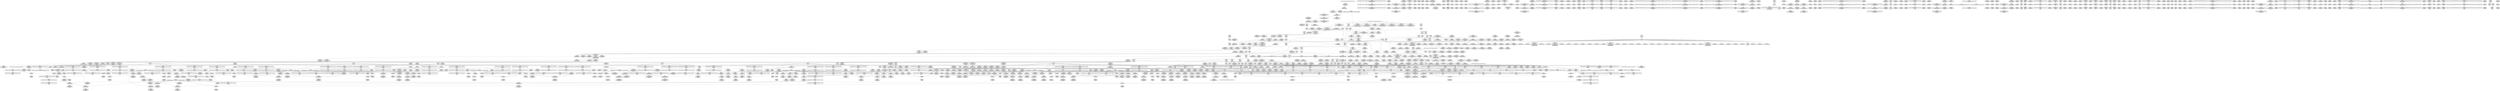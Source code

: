 digraph {
	CE0x49772a0 [shape=record,shape=Mrecord,label="{CE0x49772a0|selinux_socket_sendmsg:sk|security/selinux/hooks.c,4215|*SummSink*}"]
	CE0x497d080 [shape=record,shape=Mrecord,label="{CE0x497d080|selinux_socket_sendmsg:tmp1|*SummSource*}"]
	CE0x4a3a850 [shape=record,shape=Mrecord,label="{CE0x4a3a850|_call_void_asm_addl_$1,_%gs:$0_,_*m,ri,*m,_dirflag_,_fpsr_,_flags_(i32*___preempt_count,_i32_%val,_i32*___preempt_count)_#3,_!dbg_!27714,_!srcloc_!27717|./arch/x86/include/asm/preempt.h,72|*SummSource*}"]
	CE0x4a27c70 [shape=record,shape=Mrecord,label="{CE0x4a27c70|task_sid:land.lhs.true|*SummSink*}"]
	CE0x4a38530 [shape=record,shape=Mrecord,label="{CE0x4a38530|rcu_lock_release:tmp6|*SummSource*}"]
	CE0x4a25b30 [shape=record,shape=Mrecord,label="{CE0x4a25b30|i64_2|*Constant*}"]
	CE0x49f8090 [shape=record,shape=Mrecord,label="{CE0x49f8090|task_sid:tmp18|security/selinux/hooks.c,208}"]
	CE0x4a5fc40 [shape=record,shape=Mrecord,label="{CE0x4a5fc40|__preempt_count_add:val|Function::__preempt_count_add&Arg::val::|*SummSink*}"]
	CE0x49fdbd0 [shape=record,shape=Mrecord,label="{CE0x49fdbd0|_ret_void,_!dbg_!27735|include/linux/rcupdate.h,938|*SummSink*}"]
	CE0x4a2d9f0 [shape=record,shape=Mrecord,label="{CE0x4a2d9f0|GLOBAL:__rcu_read_unlock|*Constant*|*SummSink*}"]
	CE0x49dc700 [shape=record,shape=Mrecord,label="{CE0x49dc700|i64*_getelementptr_inbounds_(_11_x_i64_,_11_x_i64_*___llvm_gcov_ctr127,_i64_0,_i64_1)|*Constant*|*SummSource*}"]
	CE0x4a383a0 [shape=record,shape=Mrecord,label="{CE0x4a383a0|rcu_lock_release:tmp6}"]
	CE0x4a39320 [shape=record,shape=Mrecord,label="{CE0x4a39320|__rcu_read_unlock:bb|*SummSource*}"]
	CE0x4a1d230 [shape=record,shape=Mrecord,label="{CE0x4a1d230|task_sid:if.end}"]
	CE0x4ac46a0 [shape=record,shape=Mrecord,label="{CE0x4ac46a0|__rcu_read_unlock:tmp3|*SummSink*}"]
	CE0x4a03430 [shape=record,shape=Mrecord,label="{CE0x4a03430|sock_has_perm:tmp16|security/selinux/hooks.c,3976}"]
	CE0x49dd3e0 [shape=record,shape=Mrecord,label="{CE0x49dd3e0|task_sid:do.end|*SummSource*}"]
	CE0x4a14660 [shape=record,shape=Mrecord,label="{CE0x4a14660|sock_has_perm:tmp19|security/selinux/hooks.c,3977|*SummSink*}"]
	CE0x4a2a890 [shape=record,shape=Mrecord,label="{CE0x4a2a890|task_sid:call3|security/selinux/hooks.c,208|*SummSink*}"]
	CE0x49805f0 [shape=record,shape=Mrecord,label="{CE0x49805f0|_call_void_mcount()_#3|*SummSink*}"]
	CE0x498af80 [shape=record,shape=Mrecord,label="{CE0x498af80|selinux_socket_sendmsg:sock|Function::selinux_socket_sendmsg&Arg::sock::|*SummSource*}"]
	CE0x49f7a30 [shape=record,shape=Mrecord,label="{CE0x49f7a30|task_sid:tmp17|security/selinux/hooks.c,208|*SummSink*}"]
	CE0x4aad150 [shape=record,shape=Mrecord,label="{CE0x4aad150|__preempt_count_sub:tmp5|./arch/x86/include/asm/preempt.h,77|*SummSource*}"]
	CE0x4a6e7b0 [shape=record,shape=Mrecord,label="{CE0x4a6e7b0|rcu_read_unlock:tmp19|include/linux/rcupdate.h,933|*SummSink*}"]
	CE0x4a98790 [shape=record,shape=Mrecord,label="{CE0x4a98790|GLOBAL:__preempt_count|Global_var:__preempt_count}"]
	CE0x4a02ea0 [shape=record,shape=Mrecord,label="{CE0x4a02ea0|avc_has_perm:entry|*SummSource*}"]
	CE0x49fb460 [shape=record,shape=Mrecord,label="{CE0x49fb460|GLOBAL:cred_sid|*Constant*}"]
	CE0x497d7a0 [shape=record,shape=Mrecord,label="{CE0x497d7a0|get_current:entry}"]
	CE0x4a2b390 [shape=record,shape=Mrecord,label="{CE0x4a2b390|i64_6|*Constant*|*SummSink*}"]
	CE0x4a27a10 [shape=record,shape=Mrecord,label="{CE0x4a27a10|task_sid:do.end|*SummSink*}"]
	CE0x4a0a780 [shape=record,shape=Mrecord,label="{CE0x4a0a780|_ret_i32_%call7,_!dbg_!27749|security/selinux/hooks.c,210|*SummSource*}"]
	CE0x4a2bac0 [shape=record,shape=Mrecord,label="{CE0x4a2bac0|rcu_read_unlock:tmp22|include/linux/rcupdate.h,935|*SummSink*}"]
	CE0x4a2c990 [shape=record,shape=Mrecord,label="{CE0x4a2c990|rcu_lock_release:entry|*SummSource*}"]
	CE0x4a27600 [shape=record,shape=Mrecord,label="{CE0x4a27600|COLLAPSED:_GCMRE___llvm_gcov_ctr131_internal_global_2_x_i64_zeroinitializer:_elem_0:default:}"]
	CE0x4a2aea0 [shape=record,shape=Mrecord,label="{CE0x4a2aea0|task_sid:tobool4|security/selinux/hooks.c,208|*SummSink*}"]
	CE0x4a43d80 [shape=record,shape=Mrecord,label="{CE0x4a43d80|rcu_read_lock:do.end|*SummSink*}"]
	CE0x49dbc60 [shape=record,shape=Mrecord,label="{CE0x49dbc60|rcu_read_lock:tmp16|include/linux/rcupdate.h,882}"]
	CE0x4a01630 [shape=record,shape=Mrecord,label="{CE0x4a01630|sock_has_perm:u2|security/selinux/hooks.c,3974|*SummSource*}"]
	CE0x4a46410 [shape=record,shape=Mrecord,label="{CE0x4a46410|rcu_lock_acquire:bb|*SummSink*}"]
	CE0x4a36c40 [shape=record,shape=Mrecord,label="{CE0x4a36c40|rcu_lock_acquire:tmp5|include/linux/rcupdate.h,418|*SummSink*}"]
	CE0x4a6e190 [shape=record,shape=Mrecord,label="{CE0x4a6e190|i64*_getelementptr_inbounds_(_11_x_i64_,_11_x_i64_*___llvm_gcov_ctr132,_i64_0,_i64_9)|*Constant*|*SummSink*}"]
	CE0x499de00 [shape=record,shape=Mrecord,label="{CE0x499de00|i32_0|*Constant*|*SummSource*}"]
	CE0x49cd950 [shape=record,shape=Mrecord,label="{CE0x49cd950|sock_has_perm:tmp13|security/selinux/hooks.c,3972}"]
	CE0x4a6b750 [shape=record,shape=Mrecord,label="{CE0x4a6b750|rcu_read_unlock:tobool1|include/linux/rcupdate.h,933|*SummSink*}"]
	CE0x4a2d230 [shape=record,shape=Mrecord,label="{CE0x4a2d230|_ret_void,_!dbg_!27717|include/linux/rcupdate.h,424|*SummSource*}"]
	CE0x4a3db10 [shape=record,shape=Mrecord,label="{CE0x4a3db10|__preempt_count_sub:entry|*SummSource*}"]
	CE0x4a1d8f0 [shape=record,shape=Mrecord,label="{CE0x4a1d8f0|task_sid:real_cred|security/selinux/hooks.c,208}"]
	CE0x4a208d0 [shape=record,shape=Mrecord,label="{CE0x4a208d0|task_sid:tmp6|security/selinux/hooks.c,208|*SummSink*}"]
	CE0x49fb8b0 [shape=record,shape=Mrecord,label="{CE0x49fb8b0|task_sid:call7|security/selinux/hooks.c,208|*SummSource*}"]
	CE0x4a35ac0 [shape=record,shape=Mrecord,label="{CE0x4a35ac0|i64_1|*Constant*}"]
	CE0x4a6bfc0 [shape=record,shape=Mrecord,label="{CE0x4a6bfc0|i64*_getelementptr_inbounds_(_4_x_i64_,_4_x_i64_*___llvm_gcov_ctr133,_i64_0,_i64_1)|*Constant*|*SummSink*}"]
	CE0x49ae700 [shape=record,shape=Mrecord,label="{CE0x49ae700|8:_%struct.sock*,_:_SCME_16,18_|*MultipleSource*|security/selinux/hooks.c, 3966|security/selinux/hooks.c,3966|security/selinux/hooks.c,3966}"]
	CE0x4aa6b50 [shape=record,shape=Mrecord,label="{CE0x4aa6b50|_call_void_mcount()_#3|*SummSink*}"]
	CE0x49f6300 [shape=record,shape=Mrecord,label="{CE0x49f6300|GLOBAL:lockdep_rcu_suspicious|*Constant*}"]
	CE0x4a99260 [shape=record,shape=Mrecord,label="{CE0x4a99260|rcu_lock_release:tmp4|include/linux/rcupdate.h,423|*SummSink*}"]
	CE0x4a6df30 [shape=record,shape=Mrecord,label="{CE0x4a6df30|i64*_getelementptr_inbounds_(_11_x_i64_,_11_x_i64_*___llvm_gcov_ctr132,_i64_0,_i64_9)|*Constant*}"]
	CE0x4a22d50 [shape=record,shape=Mrecord,label="{CE0x4a22d50|_call_void_mcount()_#3|*SummSource*}"]
	CE0x4a66340 [shape=record,shape=Mrecord,label="{CE0x4a66340|__rcu_read_lock:tmp1}"]
	CE0x49af7a0 [shape=record,shape=Mrecord,label="{CE0x49af7a0|_ret_void,_!dbg_!27717|include/linux/rcupdate.h,240|*SummSink*}"]
	CE0x4a93190 [shape=record,shape=Mrecord,label="{CE0x4a93190|rcu_lock_release:tmp5|include/linux/rcupdate.h,423|*SummSource*}"]
	CE0x4a613d0 [shape=record,shape=Mrecord,label="{CE0x4a613d0|_call_void_asm_sideeffect_,_memory_,_dirflag_,_fpsr_,_flags_()_#3,_!dbg_!27714,_!srcloc_!27715|include/linux/rcupdate.h,239|*SummSink*}"]
	CE0x49f4f70 [shape=record,shape=Mrecord,label="{CE0x49f4f70|i8_1|*Constant*|*SummSource*}"]
	CE0x49c42c0 [shape=record,shape=Mrecord,label="{CE0x49c42c0|GLOBAL:__rcu_read_lock|*Constant*|*SummSource*}"]
	CE0x4a102f0 [shape=record,shape=Mrecord,label="{CE0x4a102f0|sock_has_perm:tmp4|security/selinux/hooks.c,3966|*SummSink*}"]
	CE0x4a03d60 [shape=record,shape=Mrecord,label="{CE0x4a03d60|sock_has_perm:sclass|security/selinux/hooks.c,3976|*SummSink*}"]
	CE0x4aa5f50 [shape=record,shape=Mrecord,label="{CE0x4aa5f50|i64*_getelementptr_inbounds_(_4_x_i64_,_4_x_i64_*___llvm_gcov_ctr134,_i64_0,_i64_0)|*Constant*|*SummSource*}"]
	CE0x499c260 [shape=record,shape=Mrecord,label="{CE0x499c260|cred_sid:tmp5|security/selinux/hooks.c,196|*SummSource*}"]
	CE0x49f71d0 [shape=record,shape=Mrecord,label="{CE0x49f71d0|task_sid:tmp17|security/selinux/hooks.c,208}"]
	CE0x4a353c0 [shape=record,shape=Mrecord,label="{CE0x4a353c0|__preempt_count_add:tmp3}"]
	CE0x4a46530 [shape=record,shape=Mrecord,label="{CE0x4a46530|rcu_read_unlock:tobool|include/linux/rcupdate.h,933}"]
	CE0x4a60ff0 [shape=record,shape=Mrecord,label="{CE0x4a60ff0|rcu_read_unlock:tmp10|include/linux/rcupdate.h,933}"]
	CE0x49dce30 [shape=record,shape=Mrecord,label="{CE0x49dce30|cred_sid:tmp4|*LoadInst*|security/selinux/hooks.c,196}"]
	CE0x4a4a9a0 [shape=record,shape=Mrecord,label="{CE0x4a4a9a0|i64*_getelementptr_inbounds_(_4_x_i64_,_4_x_i64_*___llvm_gcov_ctr128,_i64_0,_i64_2)|*Constant*|*SummSink*}"]
	CE0x4a3ccf0 [shape=record,shape=Mrecord,label="{CE0x4a3ccf0|__preempt_count_sub:tmp4|./arch/x86/include/asm/preempt.h,77|*SummSource*}"]
	CE0x49fcda0 [shape=record,shape=Mrecord,label="{CE0x49fcda0|_call_void_rcu_read_unlock()_#10,_!dbg_!27748|security/selinux/hooks.c,209}"]
	CE0x4981c60 [shape=record,shape=Mrecord,label="{CE0x4981c60|selinux_socket_sendmsg:entry|*SummSink*}"]
	CE0x4985e10 [shape=record,shape=Mrecord,label="{CE0x4985e10|_ret_i32_%retval.0,_!dbg_!27728|security/selinux/avc.c,775|*SummSource*}"]
	CE0x4a3d590 [shape=record,shape=Mrecord,label="{CE0x4a3d590|__preempt_count_sub:do.body|*SummSource*}"]
	CE0x49ad5c0 [shape=record,shape=Mrecord,label="{CE0x49ad5c0|COLLAPSED:_GCMRE___llvm_gcov_ctr127_internal_global_11_x_i64_zeroinitializer:_elem_0:default:}"]
	CE0x49ae270 [shape=record,shape=Mrecord,label="{CE0x49ae270|_call_void_mcount()_#3}"]
	CE0x4981d10 [shape=record,shape=Mrecord,label="{CE0x4981d10|i32_0|*Constant*|*SummSink*}"]
	CE0x49a44c0 [shape=record,shape=Mrecord,label="{CE0x49a44c0|i64*_getelementptr_inbounds_(_2_x_i64_,_2_x_i64_*___llvm_gcov_ctr98,_i64_0,_i64_0)|*Constant*}"]
	CE0x49b8ef0 [shape=record,shape=Mrecord,label="{CE0x49b8ef0|GLOBAL:sock_has_perm|*Constant*}"]
	CE0x4a035d0 [shape=record,shape=Mrecord,label="{CE0x4a035d0|sock_has_perm:tmp16|security/selinux/hooks.c,3976|*SummSink*}"]
	CE0x4a21210 [shape=record,shape=Mrecord,label="{CE0x4a21210|i64*_getelementptr_inbounds_(_4_x_i64_,_4_x_i64_*___llvm_gcov_ctr128,_i64_0,_i64_2)|*Constant*}"]
	CE0x49dd310 [shape=record,shape=Mrecord,label="{CE0x49dd310|task_sid:do.body5|*SummSink*}"]
	CE0x4a37d40 [shape=record,shape=Mrecord,label="{CE0x4a37d40|i64_ptrtoint_(i8*_blockaddress(_rcu_lock_release,_%__here)_to_i64)|*Constant*|*SummSink*}"]
	CE0x4a0bde0 [shape=record,shape=Mrecord,label="{CE0x4a0bde0|sock_has_perm:call|security/selinux/hooks.c,3967|*SummSink*}"]
	CE0x4a04e70 [shape=record,shape=Mrecord,label="{CE0x4a04e70|rcu_read_lock:tmp10|include/linux/rcupdate.h,882|*SummSource*}"]
	CE0x4a68160 [shape=record,shape=Mrecord,label="{CE0x4a68160|rcu_read_unlock:tmp12|include/linux/rcupdate.h,933}"]
	CE0x4a49d30 [shape=record,shape=Mrecord,label="{CE0x4a49d30|GLOBAL:rcu_lock_acquire|*Constant*|*SummSource*}"]
	CE0x49dbe10 [shape=record,shape=Mrecord,label="{CE0x49dbe10|rcu_read_lock:tmp16|include/linux/rcupdate.h,882|*SummSource*}"]
	CE0x4a1a2c0 [shape=record,shape=Mrecord,label="{CE0x4a1a2c0|i64_5|*Constant*|*SummSource*}"]
	CE0x4a5e9a0 [shape=record,shape=Mrecord,label="{CE0x4a5e9a0|rcu_read_unlock:call3|include/linux/rcupdate.h,933|*SummSink*}"]
	CE0x49f61b0 [shape=record,shape=Mrecord,label="{CE0x49f61b0|i8*_getelementptr_inbounds_(_25_x_i8_,_25_x_i8_*_.str3,_i32_0,_i32_0)|*Constant*|*SummSink*}"]
	CE0x49f64a0 [shape=record,shape=Mrecord,label="{CE0x49f64a0|GLOBAL:lockdep_rcu_suspicious|*Constant*|*SummSink*}"]
	CE0x4a47940 [shape=record,shape=Mrecord,label="{CE0x4a47940|rcu_read_lock:tmp7|include/linux/rcupdate.h,882}"]
	CE0x4aa6fb0 [shape=record,shape=Mrecord,label="{CE0x4aa6fb0|i64*_getelementptr_inbounds_(_4_x_i64_,_4_x_i64_*___llvm_gcov_ctr128,_i64_0,_i64_0)|*Constant*|*SummSink*}"]
	CE0x4a3c9e0 [shape=record,shape=Mrecord,label="{CE0x4a3c9e0|__preempt_count_sub:bb|*SummSink*}"]
	CE0x498a830 [shape=record,shape=Mrecord,label="{CE0x498a830|get_current:tmp4|./arch/x86/include/asm/current.h,14|*SummSource*}"]
	CE0x4a5a9c0 [shape=record,shape=Mrecord,label="{CE0x4a5a9c0|rcu_read_lock:tmp22|include/linux/rcupdate.h,884|*SummSource*}"]
	CE0x49f24b0 [shape=record,shape=Mrecord,label="{CE0x49f24b0|sock_has_perm:tmp2|*LoadInst*|security/selinux/hooks.c,3964|*SummSink*}"]
	CE0x49af690 [shape=record,shape=Mrecord,label="{CE0x49af690|_ret_void,_!dbg_!27717|include/linux/rcupdate.h,240|*SummSource*}"]
	CE0x4996e20 [shape=record,shape=Mrecord,label="{CE0x4996e20|_call_void_mcount()_#3|*SummSink*}"]
	CE0x49f8b00 [shape=record,shape=Mrecord,label="{CE0x49f8b00|task_sid:tmp22|security/selinux/hooks.c,208|*SummSink*}"]
	CE0x4a995a0 [shape=record,shape=Mrecord,label="{CE0x4a995a0|rcu_lock_acquire:indirectgoto|*SummSource*}"]
	CE0x4a2fc00 [shape=record,shape=Mrecord,label="{CE0x4a2fc00|_call_void_lock_acquire(%struct.lockdep_map*_%map,_i32_0,_i32_0,_i32_2,_i32_0,_%struct.lockdep_map*_null,_i64_ptrtoint_(i8*_blockaddress(_rcu_lock_acquire,_%__here)_to_i64))_#10,_!dbg_!27716|include/linux/rcupdate.h,418|*SummSink*}"]
	CE0x4a1af10 [shape=record,shape=Mrecord,label="{CE0x4a1af10|i64_3|*Constant*}"]
	CE0x4ac8360 [shape=record,shape=Mrecord,label="{CE0x4ac8360|__rcu_read_unlock:tmp4|include/linux/rcupdate.h,244|*SummSink*}"]
	CE0x49c34d0 [shape=record,shape=Mrecord,label="{CE0x49c34d0|i64*_getelementptr_inbounds_(_11_x_i64_,_11_x_i64_*___llvm_gcov_ctr132,_i64_0,_i64_1)|*Constant*|*SummSink*}"]
	CE0x4a034a0 [shape=record,shape=Mrecord,label="{CE0x4a034a0|sock_has_perm:tmp16|security/selinux/hooks.c,3976|*SummSource*}"]
	CE0x4a5e420 [shape=record,shape=Mrecord,label="{CE0x4a5e420|rcu_read_unlock:tmp3}"]
	CE0x49bd7c0 [shape=record,shape=Mrecord,label="{CE0x49bd7c0|get_current:tmp4|./arch/x86/include/asm/current.h,14|*SummSink*}"]
	CE0x4a0c810 [shape=record,shape=Mrecord,label="{CE0x4a0c810|16:_i32,_24:_i16,_:_CRE_24,26_|*MultipleSource*|*LoadInst*|security/selinux/hooks.c,3964|security/selinux/hooks.c,3964|security/selinux/hooks.c,3969}"]
	CE0x49ba0c0 [shape=record,shape=Mrecord,label="{CE0x49ba0c0|sock_has_perm:perms|Function::sock_has_perm&Arg::perms::}"]
	CE0x4a14b70 [shape=record,shape=Mrecord,label="{CE0x4a14b70|sock_has_perm:tmp20|security/selinux/hooks.c,3977|*SummSink*}"]
	CE0x4a94af0 [shape=record,shape=Mrecord,label="{CE0x4a94af0|_call_void_lock_release(%struct.lockdep_map*_%map,_i32_1,_i64_ptrtoint_(i8*_blockaddress(_rcu_lock_release,_%__here)_to_i64))_#10,_!dbg_!27716|include/linux/rcupdate.h,423|*SummSource*}"]
	CE0x498bf30 [shape=record,shape=Mrecord,label="{CE0x498bf30|rcu_read_unlock:if.then|*SummSource*}"]
	CE0x4986ea0 [shape=record,shape=Mrecord,label="{CE0x4986ea0|selinux_socket_sendmsg:tmp1}"]
	CE0x49f60e0 [shape=record,shape=Mrecord,label="{CE0x49f60e0|i8*_getelementptr_inbounds_(_25_x_i8_,_25_x_i8_*_.str3,_i32_0,_i32_0)|*Constant*|*SummSource*}"]
	CE0x4a47db0 [shape=record,shape=Mrecord,label="{CE0x4a47db0|rcu_read_unlock:tmp4|include/linux/rcupdate.h,933|*SummSource*}"]
	CE0x4a24520 [shape=record,shape=Mrecord,label="{CE0x4a24520|cred_sid:tmp1|*SummSink*}"]
	CE0x4a60950 [shape=record,shape=Mrecord,label="{CE0x4a60950|_call_void_asm_addl_$1,_%gs:$0_,_*m,ri,*m,_dirflag_,_fpsr_,_flags_(i32*___preempt_count,_i32_%sub,_i32*___preempt_count)_#3,_!dbg_!27717,_!srcloc_!27718|./arch/x86/include/asm/preempt.h,77|*SummSource*}"]
	CE0x4a5b8c0 [shape=record,shape=Mrecord,label="{CE0x4a5b8c0|rcu_read_unlock:tmp15|include/linux/rcupdate.h,933|*SummSource*}"]
	CE0x4a02350 [shape=record,shape=Mrecord,label="{CE0x4a02350|sock_has_perm:sk4|security/selinux/hooks.c,3974|*SummSource*}"]
	CE0x4a66520 [shape=record,shape=Mrecord,label="{CE0x4a66520|i64*_getelementptr_inbounds_(_4_x_i64_,_4_x_i64_*___llvm_gcov_ctr133,_i64_0,_i64_0)|*Constant*}"]
	CE0x49b26b0 [shape=record,shape=Mrecord,label="{CE0x49b26b0|sock_has_perm:sid|security/selinux/hooks.c,3969|*SummSource*}"]
	CE0x4a92920 [shape=record,shape=Mrecord,label="{CE0x4a92920|rcu_lock_acquire:tmp4|include/linux/rcupdate.h,418|*SummSource*}"]
	CE0x4a662d0 [shape=record,shape=Mrecord,label="{CE0x4a662d0|i64_1|*Constant*}"]
	CE0x49879b0 [shape=record,shape=Mrecord,label="{CE0x49879b0|selinux_socket_sendmsg:tmp3|*SummSource*}"]
	CE0x49a4530 [shape=record,shape=Mrecord,label="{CE0x49a4530|get_current:bb|*SummSink*}"]
	CE0x4a3b4b0 [shape=record,shape=Mrecord,label="{CE0x4a3b4b0|_call_void___preempt_count_sub(i32_1)_#10,_!dbg_!27715|include/linux/rcupdate.h,244}"]
	CE0x4aa8200 [shape=record,shape=Mrecord,label="{CE0x4aa8200|_call_void_mcount()_#3}"]
	CE0x4a27d20 [shape=record,shape=Mrecord,label="{CE0x4a27d20|rcu_read_lock:call|include/linux/rcupdate.h,882}"]
	CE0x49dc100 [shape=record,shape=Mrecord,label="{CE0x49dc100|i64*_getelementptr_inbounds_(_11_x_i64_,_11_x_i64_*___llvm_gcov_ctr127,_i64_0,_i64_8)|*Constant*}"]
	CE0x49cff70 [shape=record,shape=Mrecord,label="{CE0x49cff70|rcu_read_lock:tmp9|include/linux/rcupdate.h,882}"]
	CE0x49ce800 [shape=record,shape=Mrecord,label="{CE0x49ce800|0:_i8,_8:_%struct.lsm_network_audit*,_24:_%struct.selinux_audit_data*,_:_SCMRE_0,1_|*MultipleSource*|security/selinux/hooks.c, 3965|security/selinux/hooks.c,3972}"]
	CE0x4a27ad0 [shape=record,shape=Mrecord,label="{CE0x4a27ad0|task_sid:land.lhs.true}"]
	CE0x4a5a150 [shape=record,shape=Mrecord,label="{CE0x4a5a150|i64*_getelementptr_inbounds_(_11_x_i64_,_11_x_i64_*___llvm_gcov_ctr127,_i64_0,_i64_10)|*Constant*}"]
	CE0x4a39450 [shape=record,shape=Mrecord,label="{CE0x4a39450|__rcu_read_unlock:do.end}"]
	CE0x4a1ce80 [shape=record,shape=Mrecord,label="{CE0x4a1ce80|rcu_lock_acquire:map|Function::rcu_lock_acquire&Arg::map::|*SummSource*}"]
	CE0x4a97fc0 [shape=record,shape=Mrecord,label="{CE0x4a97fc0|__rcu_read_unlock:do.end|*SummSource*}"]
	CE0x497eae0 [shape=record,shape=Mrecord,label="{CE0x497eae0|selinux_socket_sendmsg:sk|security/selinux/hooks.c,4215|*SummSource*}"]
	CE0x4a0fba0 [shape=record,shape=Mrecord,label="{CE0x4a0fba0|i64*_getelementptr_inbounds_(_6_x_i64_,_6_x_i64_*___llvm_gcov_ctr327,_i64_0,_i64_4)|*Constant*|*SummSource*}"]
	CE0x4a66690 [shape=record,shape=Mrecord,label="{CE0x4a66690|i64*_getelementptr_inbounds_(_4_x_i64_,_4_x_i64_*___llvm_gcov_ctr133,_i64_0,_i64_0)|*Constant*|*SummSource*}"]
	CE0x49cfb40 [shape=record,shape=Mrecord,label="{CE0x49cfb40|i64_4|*Constant*}"]
	CE0x4a47b20 [shape=record,shape=Mrecord,label="{CE0x4a47b20|rcu_read_lock:tmp7|include/linux/rcupdate.h,882|*SummSource*}"]
	CE0x4a64a90 [shape=record,shape=Mrecord,label="{CE0x4a64a90|rcu_read_unlock:tmp9|include/linux/rcupdate.h,933}"]
	CE0x4a10cb0 [shape=record,shape=Mrecord,label="{CE0x4a10cb0|__preempt_count_sub:tmp1|*SummSource*}"]
	CE0x49a0260 [shape=record,shape=Mrecord,label="{CE0x49a0260|sock_has_perm:sk_security|security/selinux/hooks.c,3964}"]
	CE0x497c7c0 [shape=record,shape=Mrecord,label="{CE0x497c7c0|selinux_socket_sendmsg:tmp1|*SummSink*}"]
	CE0x4a2dde0 [shape=record,shape=Mrecord,label="{CE0x4a2dde0|__rcu_read_unlock:entry|*SummSink*}"]
	CE0x4a01100 [shape=record,shape=Mrecord,label="{CE0x4a01100|sock_has_perm:net1|security/selinux/hooks.c,3973|*SummSource*}"]
	CE0x4a3e7e0 [shape=record,shape=Mrecord,label="{CE0x4a3e7e0|_ret_void,_!dbg_!27720|./arch/x86/include/asm/preempt.h,78|*SummSource*}"]
	CE0x4a09040 [shape=record,shape=Mrecord,label="{CE0x4a09040|8:_%struct.sock*,_:_SCME_47,48_}"]
	CE0x4a0d9b0 [shape=record,shape=Mrecord,label="{CE0x4a0d9b0|sock_has_perm:tmp7|security/selinux/hooks.c,3969}"]
	CE0x4a5fb30 [shape=record,shape=Mrecord,label="{CE0x4a5fb30|__preempt_count_add:val|Function::__preempt_count_add&Arg::val::}"]
	CE0x4ac4610 [shape=record,shape=Mrecord,label="{CE0x4ac4610|__rcu_read_unlock:tmp3|*SummSource*}"]
	CE0x4a086c0 [shape=record,shape=Mrecord,label="{CE0x4a086c0|8:_%struct.sock*,_:_SCME_39,40_}"]
	CE0x4a5bb60 [shape=record,shape=Mrecord,label="{CE0x4a5bb60|rcu_read_unlock:tmp16|include/linux/rcupdate.h,933}"]
	CE0x4a1a6e0 [shape=record,shape=Mrecord,label="{CE0x4a1a6e0|task_sid:tmp10|security/selinux/hooks.c,208|*SummSource*}"]
	CE0x4a35b30 [shape=record,shape=Mrecord,label="{CE0x4a35b30|rcu_lock_release:tmp1}"]
	CE0x4a38280 [shape=record,shape=Mrecord,label="{CE0x4a38280|i64*_getelementptr_inbounds_(_4_x_i64_,_4_x_i64_*___llvm_gcov_ctr133,_i64_0,_i64_3)|*Constant*|*SummSource*}"]
	CE0x4a6a500 [shape=record,shape=Mrecord,label="{CE0x4a6a500|rcu_lock_release:tmp3}"]
	CE0x4a6a720 [shape=record,shape=Mrecord,label="{CE0x4a6a720|rcu_lock_release:tmp3|*SummSink*}"]
	CE0x4a05110 [shape=record,shape=Mrecord,label="{CE0x4a05110|rcu_read_lock:tmp11|include/linux/rcupdate.h,882}"]
	CE0x4a22e80 [shape=record,shape=Mrecord,label="{CE0x4a22e80|i32_22|*Constant*}"]
	CE0x4a07960 [shape=record,shape=Mrecord,label="{CE0x4a07960|8:_%struct.sock*,_:_SCME_27,28_}"]
	CE0x4989aa0 [shape=record,shape=Mrecord,label="{CE0x4989aa0|i64*_getelementptr_inbounds_(_2_x_i64_,_2_x_i64_*___llvm_gcov_ctr98,_i64_0,_i64_1)|*Constant*|*SummSink*}"]
	CE0x40c7fe0 [shape=record,shape=Mrecord,label="{CE0x40c7fe0|sock_has_perm:task|Function::sock_has_perm&Arg::task::|*SummSink*}"]
	CE0x4aaa9e0 [shape=record,shape=Mrecord,label="{CE0x4aaa9e0|__rcu_read_lock:tmp3|*SummSink*}"]
	CE0x4a100e0 [shape=record,shape=Mrecord,label="{CE0x4a100e0|sock_has_perm:tmp4|security/selinux/hooks.c,3966}"]
	CE0x4a71dd0 [shape=record,shape=Mrecord,label="{CE0x4a71dd0|rcu_lock_acquire:tmp}"]
	CE0x49ad160 [shape=record,shape=Mrecord,label="{CE0x49ad160|i64_4|*Constant*|*SummSource*}"]
	CE0x4a67ff0 [shape=record,shape=Mrecord,label="{CE0x4a67ff0|rcu_read_unlock:tmp11|include/linux/rcupdate.h,933|*SummSink*}"]
	CE0x4a6ed00 [shape=record,shape=Mrecord,label="{CE0x4a6ed00|rcu_read_unlock:tmp20|include/linux/rcupdate.h,933|*SummSink*}"]
	CE0x49f4010 [shape=record,shape=Mrecord,label="{CE0x49f4010|task_sid:tmp20|security/selinux/hooks.c,208|*SummSink*}"]
	CE0x4a2c1a0 [shape=record,shape=Mrecord,label="{CE0x4a2c1a0|rcu_lock_release:entry}"]
	CE0x4ab2470 [shape=record,shape=Mrecord,label="{CE0x4ab2470|__preempt_count_add:tmp4|./arch/x86/include/asm/preempt.h,72|*SummSource*}"]
	CE0x49f9f30 [shape=record,shape=Mrecord,label="{CE0x49f9f30|task_sid:tmp25|security/selinux/hooks.c,208|*SummSource*}"]
	CE0x4a45cc0 [shape=record,shape=Mrecord,label="{CE0x4a45cc0|rcu_read_unlock:tmp|*SummSource*}"]
	CE0x4a64000 [shape=record,shape=Mrecord,label="{CE0x4a64000|rcu_read_unlock:bb|*SummSource*}"]
	CE0x4a2a820 [shape=record,shape=Mrecord,label="{CE0x4a2a820|task_sid:call3|security/selinux/hooks.c,208|*SummSource*}"]
	CE0x49cf9d0 [shape=record,shape=Mrecord,label="{CE0x49cf9d0|rcu_read_lock:tobool1|include/linux/rcupdate.h,882|*SummSink*}"]
	CE0x498bd60 [shape=record,shape=Mrecord,label="{CE0x498bd60|rcu_read_unlock:if.end|*SummSink*}"]
	CE0x4a5f390 [shape=record,shape=Mrecord,label="{CE0x4a5f390|i64*_getelementptr_inbounds_(_4_x_i64_,_4_x_i64_*___llvm_gcov_ctr134,_i64_0,_i64_1)|*Constant*|*SummSource*}"]
	CE0x4a0f050 [shape=record,shape=Mrecord,label="{CE0x4a0f050|sock_has_perm:tmp11|security/selinux/hooks.c,3970|*SummSource*}"]
	CE0x4a1df60 [shape=record,shape=Mrecord,label="{CE0x4a1df60|rcu_read_lock:tmp2}"]
	CE0x49ae4a0 [shape=record,shape=Mrecord,label="{CE0x49ae4a0|sock_has_perm:tmp9|security/selinux/hooks.c,3969|*SummSource*}"]
	CE0x4a05b50 [shape=record,shape=Mrecord,label="{CE0x4a05b50|rcu_read_lock:call3|include/linux/rcupdate.h,882}"]
	CE0x4ac4510 [shape=record,shape=Mrecord,label="{CE0x4ac4510|__rcu_read_unlock:tmp2}"]
	CE0x4a70900 [shape=record,shape=Mrecord,label="{CE0x4a70900|_call_void_lockdep_rcu_suspicious(i8*_getelementptr_inbounds_(_25_x_i8_,_25_x_i8_*_.str45,_i32_0,_i32_0),_i32_934,_i8*_getelementptr_inbounds_(_44_x_i8_,_44_x_i8_*_.str47,_i32_0,_i32_0))_#10,_!dbg_!27726|include/linux/rcupdate.h,933|*SummSource*}"]
	CE0x4982db0 [shape=record,shape=Mrecord,label="{CE0x4982db0|GLOBAL:current_task|Global_var:current_task|*SummSource*}"]
	CE0x4978070 [shape=record,shape=Mrecord,label="{CE0x4978070|i64*_getelementptr_inbounds_(_2_x_i64_,_2_x_i64_*___llvm_gcov_ctr361,_i64_0,_i64_1)|*Constant*}"]
	CE0x4a62fc0 [shape=record,shape=Mrecord,label="{CE0x4a62fc0|rcu_read_unlock:tmp1}"]
	CE0x4a93010 [shape=record,shape=Mrecord,label="{CE0x4a93010|rcu_lock_release:tmp5|include/linux/rcupdate.h,423}"]
	CE0x4a67220 [shape=record,shape=Mrecord,label="{CE0x4a67220|rcu_read_unlock:tmp10|include/linux/rcupdate.h,933|*SummSink*}"]
	CE0x49af4b0 [shape=record,shape=Mrecord,label="{CE0x49af4b0|_ret_void,_!dbg_!27717|include/linux/rcupdate.h,240}"]
	CE0x4a48280 [shape=record,shape=Mrecord,label="{CE0x4a48280|rcu_read_lock:land.lhs.true|*SummSource*}"]
	CE0x4a58770 [shape=record,shape=Mrecord,label="{CE0x4a58770|i8_1|*Constant*}"]
	CE0x4a02970 [shape=record,shape=Mrecord,label="{CE0x4a02970|sock_has_perm:sid5|security/selinux/hooks.c,3976}"]
	CE0x4a43440 [shape=record,shape=Mrecord,label="{CE0x4a43440|_call_void_rcu_lock_acquire(%struct.lockdep_map*_rcu_lock_map)_#10,_!dbg_!27711|include/linux/rcupdate.h,881|*SummSource*}"]
	CE0x4a09d50 [shape=record,shape=Mrecord,label="{CE0x4a09d50|i32_8|*Constant*|*SummSink*}"]
	CE0x4a5bf00 [shape=record,shape=Mrecord,label="{CE0x4a5bf00|rcu_read_unlock:tmp16|include/linux/rcupdate.h,933|*SummSink*}"]
	CE0x4a71eb0 [shape=record,shape=Mrecord,label="{CE0x4a71eb0|rcu_lock_acquire:tmp|*SummSource*}"]
	CE0x4a5b5e0 [shape=record,shape=Mrecord,label="{CE0x4a5b5e0|i64*_getelementptr_inbounds_(_2_x_i64_,_2_x_i64_*___llvm_gcov_ctr131,_i64_0,_i64_0)|*Constant*}"]
	CE0x4a30550 [shape=record,shape=Mrecord,label="{CE0x4a30550|__rcu_read_lock:tmp2|*SummSource*}"]
	CE0x4aca7e0 [shape=record,shape=Mrecord,label="{CE0x4aca7e0|__preempt_count_sub:do.end}"]
	CE0x4a26650 [shape=record,shape=Mrecord,label="{CE0x4a26650|cred_sid:tmp|*SummSink*}"]
	CE0x4a48b00 [shape=record,shape=Mrecord,label="{CE0x4a48b00|GLOBAL:rcu_read_unlock.__warned|Global_var:rcu_read_unlock.__warned|*SummSource*}"]
	CE0x4a30830 [shape=record,shape=Mrecord,label="{CE0x4a30830|__rcu_read_lock:tmp}"]
	CE0x4a61760 [shape=record,shape=Mrecord,label="{CE0x4a61760|rcu_read_unlock:call|include/linux/rcupdate.h,933|*SummSource*}"]
	CE0x40c80c0 [shape=record,shape=Mrecord,label="{CE0x40c80c0|sock_has_perm:sk|Function::sock_has_perm&Arg::sk::|*SummSource*}"]
	CE0x4a595f0 [shape=record,shape=Mrecord,label="{CE0x4a595f0|rcu_read_lock:tmp19|include/linux/rcupdate.h,882}"]
	CE0x49fd8b0 [shape=record,shape=Mrecord,label="{CE0x49fd8b0|_ret_void,_!dbg_!27735|include/linux/rcupdate.h,938}"]
	CE0x4aac400 [shape=record,shape=Mrecord,label="{CE0x4aac400|rcu_lock_acquire:tmp7|*SummSource*}"]
	CE0x4aa4920 [shape=record,shape=Mrecord,label="{CE0x4aa4920|__preempt_count_sub:tmp7|./arch/x86/include/asm/preempt.h,78|*SummSource*}"]
	CE0x4ac4cc0 [shape=record,shape=Mrecord,label="{CE0x4ac4cc0|_call_void_mcount()_#3|*SummSource*}"]
	CE0x4aacfc0 [shape=record,shape=Mrecord,label="{CE0x4aacfc0|__preempt_count_sub:tmp5|./arch/x86/include/asm/preempt.h,77}"]
	CE0x49f7090 [shape=record,shape=Mrecord,label="{CE0x49f7090|task_sid:tmp15|security/selinux/hooks.c,208|*SummSource*}"]
	CE0x498c1c0 [shape=record,shape=Mrecord,label="{CE0x498c1c0|sock_has_perm:if.end}"]
	CE0x4a42250 [shape=record,shape=Mrecord,label="{CE0x4a42250|__preempt_count_add:tmp3|*SummSink*}"]
	CE0x4aab5f0 [shape=record,shape=Mrecord,label="{CE0x4aab5f0|i64_ptrtoint_(i8*_blockaddress(_rcu_lock_acquire,_%__here)_to_i64)|*Constant*|*SummSource*}"]
	CE0x497e2a0 [shape=record,shape=Mrecord,label="{CE0x497e2a0|sock_has_perm:entry|*SummSink*}"]
	CE0x49b7d00 [shape=record,shape=Mrecord,label="{CE0x49b7d00|_ret_i32_%retval.0,_!dbg_!27740|security/selinux/hooks.c,3977|*SummSink*}"]
	CE0x4a65490 [shape=record,shape=Mrecord,label="{CE0x4a65490|__preempt_count_add:entry|*SummSink*}"]
	CE0x4a2e2a0 [shape=record,shape=Mrecord,label="{CE0x4a2e2a0|_ret_void,_!dbg_!27717|include/linux/rcupdate.h,245}"]
	CE0x49d0260 [shape=record,shape=Mrecord,label="{CE0x49d0260|rcu_read_lock:tmp9|include/linux/rcupdate.h,882|*SummSource*}"]
	CE0x4a09890 [shape=record,shape=Mrecord,label="{CE0x4a09890|8:_%struct.sock*,_:_SCME_54,55_}"]
	CE0x4a57ec0 [shape=record,shape=Mrecord,label="{CE0x4a57ec0|rcu_read_lock:tmp17|include/linux/rcupdate.h,882}"]
	CE0x4a4a3f0 [shape=record,shape=Mrecord,label="{CE0x4a4a3f0|_call_void___preempt_count_sub(i32_1)_#10,_!dbg_!27715|include/linux/rcupdate.h,244|*SummSink*}"]
	CE0x49afec0 [shape=record,shape=Mrecord,label="{CE0x49afec0|rcu_read_unlock:land.lhs.true2}"]
	CE0x4a20730 [shape=record,shape=Mrecord,label="{CE0x4a20730|GLOBAL:__llvm_gcov_ctr126|Global_var:__llvm_gcov_ctr126|*SummSource*}"]
	CE0x4a64880 [shape=record,shape=Mrecord,label="{CE0x4a64880|rcu_read_unlock:tmp8|include/linux/rcupdate.h,933|*SummSource*}"]
	CE0x4a210d0 [shape=record,shape=Mrecord,label="{CE0x4a210d0|rcu_read_lock:tmp4|include/linux/rcupdate.h,882|*SummSource*}"]
	CE0x4a2fd70 [shape=record,shape=Mrecord,label="{CE0x4a2fd70|i32_0|*Constant*}"]
	CE0x49f22a0 [shape=record,shape=Mrecord,label="{CE0x49f22a0|sock_has_perm:tmp2|*LoadInst*|security/selinux/hooks.c,3964|*SummSource*}"]
	CE0x4ab0c10 [shape=record,shape=Mrecord,label="{CE0x4ab0c10|void_(i32*,_i32,_i32*)*_asm_addl_$1,_%gs:$0_,_*m,ri,*m,_dirflag_,_fpsr_,_flags_|*SummSource*}"]
	CE0x4a497c0 [shape=record,shape=Mrecord,label="{CE0x4a497c0|GLOBAL:__llvm_gcov_ctr132|Global_var:__llvm_gcov_ctr132|*SummSource*}"]
	CE0x499b200 [shape=record,shape=Mrecord,label="{CE0x499b200|__rcu_read_lock:tmp5|include/linux/rcupdate.h,239|*SummSource*}"]
	CE0x4a5bdd0 [shape=record,shape=Mrecord,label="{CE0x4a5bdd0|rcu_read_unlock:tmp16|include/linux/rcupdate.h,933|*SummSource*}"]
	CE0x4a6fdd0 [shape=record,shape=Mrecord,label="{CE0x4a6fdd0|rcu_read_unlock:tmp17|include/linux/rcupdate.h,933|*SummSource*}"]
	CE0x4a578b0 [shape=record,shape=Mrecord,label="{CE0x4a578b0|i64*_getelementptr_inbounds_(_11_x_i64_,_11_x_i64_*___llvm_gcov_ctr127,_i64_0,_i64_9)|*Constant*|*SummSource*}"]
	CE0x497ca80 [shape=record,shape=Mrecord,label="{CE0x497ca80|selinux_socket_sendmsg:bb|*SummSource*}"]
	CE0x4a4d5e0 [shape=record,shape=Mrecord,label="{CE0x4a4d5e0|rcu_read_unlock:tmp12|include/linux/rcupdate.h,933|*SummSink*}"]
	CE0x49f9700 [shape=record,shape=Mrecord,label="{CE0x49f9700|task_sid:tmp25|security/selinux/hooks.c,208}"]
	CE0x49bb390 [shape=record,shape=Mrecord,label="{CE0x49bb390|i32_4|*Constant*|*SummSink*}"]
	CE0x499cd30 [shape=record,shape=Mrecord,label="{CE0x499cd30|sock_has_perm:bb|*SummSource*}"]
	CE0x499bd80 [shape=record,shape=Mrecord,label="{CE0x499bd80|task_sid:tmp3|*SummSource*}"]
	CE0x4a92590 [shape=record,shape=Mrecord,label="{CE0x4a92590|__rcu_read_lock:do.body|*SummSource*}"]
	CE0x4a454e0 [shape=record,shape=Mrecord,label="{CE0x4a454e0|rcu_read_lock:tmp4|include/linux/rcupdate.h,882|*SummSink*}"]
	CE0x49c2a70 [shape=record,shape=Mrecord,label="{CE0x49c2a70|_call_void_rcu_read_lock()_#10,_!dbg_!27712|security/selinux/hooks.c,207|*SummSink*}"]
	CE0x497fbe0 [shape=record,shape=Mrecord,label="{CE0x497fbe0|sock_has_perm:ad|security/selinux/hooks.c, 3965|*SummSink*}"]
	CE0x4a2e8f0 [shape=record,shape=Mrecord,label="{CE0x4a2e8f0|__rcu_read_lock:do.end|*SummSource*}"]
	CE0x4a10920 [shape=record,shape=Mrecord,label="{CE0x4a10920|i8_0|*Constant*|*SummSource*}"]
	CE0x4ac61f0 [shape=record,shape=Mrecord,label="{CE0x4ac61f0|i64*_getelementptr_inbounds_(_4_x_i64_,_4_x_i64_*___llvm_gcov_ctr135,_i64_0,_i64_0)|*Constant*}"]
	CE0x4a077e0 [shape=record,shape=Mrecord,label="{CE0x4a077e0|8:_%struct.sock*,_:_SCME_26,27_}"]
	CE0x49f85f0 [shape=record,shape=Mrecord,label="{CE0x49f85f0|task_sid:tmp23|security/selinux/hooks.c,208}"]
	CE0x4a60ad0 [shape=record,shape=Mrecord,label="{CE0x4a60ad0|rcu_lock_acquire:tmp2|*SummSource*}"]
	CE0x49dc5a0 [shape=record,shape=Mrecord,label="{CE0x49dc5a0|rcu_read_lock:tmp1|*SummSink*}"]
	CE0x4a10aa0 [shape=record,shape=Mrecord,label="{CE0x4a10aa0|i8_0|*Constant*|*SummSink*}"]
	CE0x49f25e0 [shape=record,shape=Mrecord,label="{CE0x49f25e0|i32_208|*Constant*}"]
	CE0x4a705c0 [shape=record,shape=Mrecord,label="{CE0x4a705c0|_call_void_lockdep_rcu_suspicious(i8*_getelementptr_inbounds_(_25_x_i8_,_25_x_i8_*_.str45,_i32_0,_i32_0),_i32_934,_i8*_getelementptr_inbounds_(_44_x_i8_,_44_x_i8_*_.str47,_i32_0,_i32_0))_#10,_!dbg_!27726|include/linux/rcupdate.h,933}"]
	CE0x4a09e10 [shape=record,shape=Mrecord,label="{CE0x4a09e10|GLOBAL:task_sid|*Constant*|*SummSource*}"]
	CE0x4a99c80 [shape=record,shape=Mrecord,label="{CE0x4a99c80|__rcu_read_unlock:tmp6|include/linux/rcupdate.h,245}"]
	CE0x4a08460 [shape=record,shape=Mrecord,label="{CE0x4a08460|8:_%struct.sock*,_:_SCME_37,38_}"]
	CE0x4a23f30 [shape=record,shape=Mrecord,label="{CE0x4a23f30|rcu_read_lock:tobool1|include/linux/rcupdate.h,882}"]
	CE0x49a4620 [shape=record,shape=Mrecord,label="{CE0x49a4620|get_current:tmp2}"]
	CE0x49ae0b0 [shape=record,shape=Mrecord,label="{CE0x49ae0b0|sock_has_perm:tmp9|security/selinux/hooks.c,3969}"]
	CE0x499c750 [shape=record,shape=Mrecord,label="{CE0x499c750|COLLAPSED:_GCMRE___llvm_gcov_ctr327_internal_global_6_x_i64_zeroinitializer:_elem_0:default:}"]
	CE0x49facb0 [shape=record,shape=Mrecord,label="{CE0x49facb0|task_sid:tmp26|security/selinux/hooks.c,208|*SummSource*}"]
	CE0x4a26fa0 [shape=record,shape=Mrecord,label="{CE0x4a26fa0|GLOBAL:rcu_lock_acquire|*Constant*|*SummSink*}"]
	CE0x4a1c980 [shape=record,shape=Mrecord,label="{CE0x4a1c980|i32_77|*Constant*|*SummSink*}"]
	CE0x49fc8f0 [shape=record,shape=Mrecord,label="{CE0x49fc8f0|_ret_i32_%tmp6,_!dbg_!27716|security/selinux/hooks.c,197|*SummSink*}"]
	CE0x4a6d6a0 [shape=record,shape=Mrecord,label="{CE0x4a6d6a0|i64*_getelementptr_inbounds_(_11_x_i64_,_11_x_i64_*___llvm_gcov_ctr132,_i64_0,_i64_8)|*Constant*|*SummSource*}"]
	CE0x4a1fa20 [shape=record,shape=Mrecord,label="{CE0x4a1fa20|cred_sid:tmp2|*SummSink*}"]
	CE0x497e350 [shape=record,shape=Mrecord,label="{CE0x497e350|get_current:entry|*SummSink*}"]
	CE0x4a01c60 [shape=record,shape=Mrecord,label="{CE0x4a01c60|sock_has_perm:net3|security/selinux/hooks.c,3974|*SummSink*}"]
	CE0x4ac5b50 [shape=record,shape=Mrecord,label="{CE0x4ac5b50|__preempt_count_sub:tmp3}"]
	CE0x4982f40 [shape=record,shape=Mrecord,label="{CE0x4982f40|GLOBAL:current_task|Global_var:current_task}"]
	CE0x4a45b60 [shape=record,shape=Mrecord,label="{CE0x4a45b60|rcu_lock_acquire:tmp1|*SummSink*}"]
	CE0x49f7600 [shape=record,shape=Mrecord,label="{CE0x49f7600|task_sid:tmp16|security/selinux/hooks.c,208|*SummSink*}"]
	CE0x49b6a60 [shape=record,shape=Mrecord,label="{CE0x49b6a60|get_current:bb}"]
	CE0x49f47a0 [shape=record,shape=Mrecord,label="{CE0x49f47a0|task_sid:tmp19|security/selinux/hooks.c,208}"]
	CE0x4a08f10 [shape=record,shape=Mrecord,label="{CE0x4a08f10|8:_%struct.sock*,_:_SCME_46,47_}"]
	CE0x4a0d3d0 [shape=record,shape=Mrecord,label="{CE0x4a0d3d0|sock_has_perm:cmp|security/selinux/hooks.c,3969|*SummSource*}"]
	CE0x4a6abe0 [shape=record,shape=Mrecord,label="{CE0x4a6abe0|rcu_lock_release:tmp}"]
	CE0x4aa7b60 [shape=record,shape=Mrecord,label="{CE0x4aa7b60|rcu_lock_release:indirectgoto|*SummSource*}"]
	CE0x4a94c20 [shape=record,shape=Mrecord,label="{CE0x4a94c20|_call_void_lock_release(%struct.lockdep_map*_%map,_i32_1,_i64_ptrtoint_(i8*_blockaddress(_rcu_lock_release,_%__here)_to_i64))_#10,_!dbg_!27716|include/linux/rcupdate.h,423|*SummSink*}"]
	CE0x4a3a7e0 [shape=record,shape=Mrecord,label="{CE0x4a3a7e0|_call_void_asm_addl_$1,_%gs:$0_,_*m,ri,*m,_dirflag_,_fpsr_,_flags_(i32*___preempt_count,_i32_%val,_i32*___preempt_count)_#3,_!dbg_!27714,_!srcloc_!27717|./arch/x86/include/asm/preempt.h,72}"]
	CE0x4a13a10 [shape=record,shape=Mrecord,label="{CE0x4a13a10|i64*_getelementptr_inbounds_(_6_x_i64_,_6_x_i64_*___llvm_gcov_ctr327,_i64_0,_i64_5)|*Constant*|*SummSource*}"]
	CE0x4a20590 [shape=record,shape=Mrecord,label="{CE0x4a20590|GLOBAL:__llvm_gcov_ctr126|Global_var:__llvm_gcov_ctr126|*SummSink*}"]
	CE0x4977190 [shape=record,shape=Mrecord,label="{CE0x4977190|32:_%struct.sock*,_:_CRE_16,24_|*MultipleSource*|Function::selinux_socket_sendmsg&Arg::sock::|security/selinux/hooks.c,4215}"]
	CE0x4a30140 [shape=record,shape=Mrecord,label="{CE0x4a30140|__preempt_count_add:tmp4|./arch/x86/include/asm/preempt.h,72|*SummSink*}"]
	CE0x49f3130 [shape=record,shape=Mrecord,label="{CE0x49f3130|i8*_getelementptr_inbounds_(_41_x_i8_,_41_x_i8_*_.str44,_i32_0,_i32_0)|*Constant*|*SummSink*}"]
	CE0x4a20080 [shape=record,shape=Mrecord,label="{CE0x4a20080|task_sid:call|security/selinux/hooks.c,208|*SummSink*}"]
	CE0x4a0d8d0 [shape=record,shape=Mrecord,label="{CE0x4a0d8d0|i64_2|*Constant*|*SummSink*}"]
	CE0x4a4d430 [shape=record,shape=Mrecord,label="{CE0x4a4d430|i64_7|*Constant*}"]
	CE0x49c1180 [shape=record,shape=Mrecord,label="{CE0x49c1180|task_sid:tmp3|*SummSink*}"]
	CE0x40c8050 [shape=record,shape=Mrecord,label="{CE0x40c8050|sock_has_perm:sk|Function::sock_has_perm&Arg::sk::}"]
	CE0x4a68ee0 [shape=record,shape=Mrecord,label="{CE0x4a68ee0|_call_void_mcount()_#3}"]
	CE0x4ab33d0 [shape=record,shape=Mrecord,label="{CE0x4ab33d0|i64*_getelementptr_inbounds_(_4_x_i64_,_4_x_i64_*___llvm_gcov_ctr129,_i64_0,_i64_1)|*Constant*}"]
	CE0x4a29870 [shape=record,shape=Mrecord,label="{CE0x4a29870|rcu_read_unlock:tmp2|*SummSource*}"]
	CE0x4a62f30 [shape=record,shape=Mrecord,label="{CE0x4a62f30|i64*_getelementptr_inbounds_(_4_x_i64_,_4_x_i64_*___llvm_gcov_ctr130,_i64_0,_i64_2)|*Constant*}"]
	CE0x49acc70 [shape=record,shape=Mrecord,label="{CE0x49acc70|task_sid:tobool1|security/selinux/hooks.c,208|*SummSource*}"]
	CE0x4aa68b0 [shape=record,shape=Mrecord,label="{CE0x4aa68b0|__preempt_count_sub:tmp2|*SummSource*}"]
	CE0x4a67760 [shape=record,shape=Mrecord,label="{CE0x4a67760|GLOBAL:__preempt_count_sub|*Constant*|*SummSource*}"]
	CE0x49d0590 [shape=record,shape=Mrecord,label="{CE0x49d0590|avc_has_perm:tsid|Function::avc_has_perm&Arg::tsid::}"]
	CE0x4a4a820 [shape=record,shape=Mrecord,label="{CE0x4a4a820|i64*_getelementptr_inbounds_(_4_x_i64_,_4_x_i64_*___llvm_gcov_ctr128,_i64_0,_i64_2)|*Constant*|*SummSource*}"]
	CE0x4a46ed0 [shape=record,shape=Mrecord,label="{CE0x4a46ed0|__rcu_read_lock:tmp6|include/linux/rcupdate.h,240|*SummSink*}"]
	CE0x49a3b20 [shape=record,shape=Mrecord,label="{CE0x49a3b20|task_sid:tmp2}"]
	CE0x4a0d750 [shape=record,shape=Mrecord,label="{CE0x4a0d750|i64_2|*Constant*|*SummSource*}"]
	CE0x4a63f30 [shape=record,shape=Mrecord,label="{CE0x4a63f30|__preempt_count_add:entry|*SummSource*}"]
	CE0x4a569e0 [shape=record,shape=Mrecord,label="{CE0x4a569e0|i32_883|*Constant*|*SummSink*}"]
	CE0x4ac6310 [shape=record,shape=Mrecord,label="{CE0x4ac6310|__preempt_count_sub:do.end|*SummSink*}"]
	CE0x4aad4c0 [shape=record,shape=Mrecord,label="{CE0x4aad4c0|_call_void_mcount()_#3|*SummSink*}"]
	CE0x4a46ae0 [shape=record,shape=Mrecord,label="{CE0x4a46ae0|rcu_read_lock:tmp6|include/linux/rcupdate.h,882}"]
	CE0x4a69910 [shape=record,shape=Mrecord,label="{CE0x4a69910|rcu_read_unlock:do.body|*SummSource*}"]
	CE0x49ced70 [shape=record,shape=Mrecord,label="{CE0x49ced70|i8_2|*Constant*}"]
	CE0x49983c0 [shape=record,shape=Mrecord,label="{CE0x49983c0|sock_has_perm:sk|Function::sock_has_perm&Arg::sk::|*SummSink*}"]
	CE0x498c130 [shape=record,shape=Mrecord,label="{CE0x498c130|sock_has_perm:cleanup|*SummSink*}"]
	CE0x4a622a0 [shape=record,shape=Mrecord,label="{CE0x4a622a0|rcu_read_unlock:tmp}"]
	CE0x4a4ddc0 [shape=record,shape=Mrecord,label="{CE0x4a4ddc0|rcu_read_lock:tmp13|include/linux/rcupdate.h,882}"]
	CE0x4a97a90 [shape=record,shape=Mrecord,label="{CE0x4a97a90|i64*_getelementptr_inbounds_(_4_x_i64_,_4_x_i64_*___llvm_gcov_ctr129,_i64_0,_i64_2)|*Constant*|*SummSource*}"]
	CE0x4a457c0 [shape=record,shape=Mrecord,label="{CE0x4a457c0|rcu_read_lock:tmp5|include/linux/rcupdate.h,882}"]
	CE0x49f7b00 [shape=record,shape=Mrecord,label="{CE0x49f7b00|i64*_getelementptr_inbounds_(_13_x_i64_,_13_x_i64_*___llvm_gcov_ctr126,_i64_0,_i64_8)|*Constant*|*SummSource*}"]
	CE0x49b2010 [shape=record,shape=Mrecord,label="{CE0x49b2010|i32_59|*Constant*}"]
	CE0x4a29f60 [shape=record,shape=Mrecord,label="{CE0x4a29f60|task_sid:call3|security/selinux/hooks.c,208}"]
	CE0x4a49ed0 [shape=record,shape=Mrecord,label="{CE0x4a49ed0|rcu_lock_acquire:entry|*SummSource*}"]
	CE0x4a02c60 [shape=record,shape=Mrecord,label="{CE0x4a02c60|sock_has_perm:sid5|security/selinux/hooks.c,3976|*SummSink*}"]
	CE0x4a00270 [shape=record,shape=Mrecord,label="{CE0x4a00270|avc_has_perm:entry|*SummSink*}"]
	CE0x4a98900 [shape=record,shape=Mrecord,label="{CE0x4a98900|GLOBAL:__preempt_count|Global_var:__preempt_count|*SummSource*}"]
	CE0x4a02f90 [shape=record,shape=Mrecord,label="{CE0x4a02f90|avc_has_perm:ssid|Function::avc_has_perm&Arg::ssid::|*SummSource*}"]
	CE0x49fd3f0 [shape=record,shape=Mrecord,label="{CE0x49fd3f0|GLOBAL:rcu_read_unlock|*Constant*|*SummSink*}"]
	CE0x4a56640 [shape=record,shape=Mrecord,label="{CE0x4a56640|GLOBAL:lockdep_rcu_suspicious|*Constant*}"]
	CE0x497cd20 [shape=record,shape=Mrecord,label="{CE0x497cd20|selinux_socket_sendmsg:call|security/selinux/hooks.c,4215|*SummSource*}"]
	CE0x4a3ac90 [shape=record,shape=Mrecord,label="{CE0x4a3ac90|rcu_lock_release:bb|*SummSource*}"]
	CE0x4a07c10 [shape=record,shape=Mrecord,label="{CE0x4a07c10|8:_%struct.sock*,_:_SCME_30,31_}"]
	CE0x4a496c0 [shape=record,shape=Mrecord,label="{CE0x4a496c0|GLOBAL:__llvm_gcov_ctr127|Global_var:__llvm_gcov_ctr127|*SummSource*}"]
	CE0x4a305c0 [shape=record,shape=Mrecord,label="{CE0x4a305c0|__rcu_read_lock:tmp2|*SummSink*}"]
	CE0x4a38410 [shape=record,shape=Mrecord,label="{CE0x4a38410|i64*_getelementptr_inbounds_(_4_x_i64_,_4_x_i64_*___llvm_gcov_ctr133,_i64_0,_i64_3)|*Constant*|*SummSink*}"]
	CE0x49ff910 [shape=record,shape=Mrecord,label="{CE0x49ff910|i64*_getelementptr_inbounds_(_4_x_i64_,_4_x_i64_*___llvm_gcov_ctr128,_i64_0,_i64_1)|*Constant*|*SummSource*}"]
	CE0x4a4e600 [shape=record,shape=Mrecord,label="{CE0x4a4e600|i64*_getelementptr_inbounds_(_4_x_i64_,_4_x_i64_*___llvm_gcov_ctr130,_i64_0,_i64_1)|*Constant*|*SummSink*}"]
	CE0x49a34b0 [shape=record,shape=Mrecord,label="{CE0x49a34b0|cred_sid:security|security/selinux/hooks.c,196|*SummSource*}"]
	CE0x4a5c380 [shape=record,shape=Mrecord,label="{CE0x4a5c380|i64*_getelementptr_inbounds_(_4_x_i64_,_4_x_i64_*___llvm_gcov_ctr133,_i64_0,_i64_1)|*Constant*}"]
	CE0x4977540 [shape=record,shape=Mrecord,label="{CE0x4977540|selinux_socket_sendmsg:call|security/selinux/hooks.c,4215|*SummSink*}"]
	CE0x49c1b20 [shape=record,shape=Mrecord,label="{CE0x49c1b20|task_sid:tobool1|security/selinux/hooks.c,208}"]
	CE0x49aff50 [shape=record,shape=Mrecord,label="{CE0x49aff50|rcu_read_unlock:land.lhs.true2|*SummSource*}"]
	"CONST[source:1(input),value:2(dynamic)][purpose:{object}][SrcIdx:1]"
	CE0x4a1f510 [shape=record,shape=Mrecord,label="{CE0x4a1f510|task_sid:tmp|*SummSink*}"]
	CE0x49c1a10 [shape=record,shape=Mrecord,label="{CE0x49c1a10|task_sid:tmp9|security/selinux/hooks.c,208|*SummSource*}"]
	CE0x497f110 [shape=record,shape=Mrecord,label="{CE0x497f110|i64*_getelementptr_inbounds_(_2_x_i64_,_2_x_i64_*___llvm_gcov_ctr361,_i64_0,_i64_0)|*Constant*}"]
	CE0x4a27ef0 [shape=record,shape=Mrecord,label="{CE0x4a27ef0|_ret_void,_!dbg_!27717|include/linux/rcupdate.h,419}"]
	CE0x4998bf0 [shape=record,shape=Mrecord,label="{CE0x4998bf0|selinux_socket_sendmsg:call1|security/selinux/hooks.c,4215}"]
	CE0x497ddd0 [shape=record,shape=Mrecord,label="{CE0x497ddd0|32:_%struct.sock*,_:_CRE_4,6_|*MultipleSource*|Function::selinux_socket_sendmsg&Arg::sock::|security/selinux/hooks.c,4215}"]
	CE0x4a1ff20 [shape=record,shape=Mrecord,label="{CE0x4a1ff20|task_sid:call|security/selinux/hooks.c,208|*SummSource*}"]
	CE0x4a2f230 [shape=record,shape=Mrecord,label="{CE0x4a2f230|%struct.lockdep_map*_null|*Constant*}"]
	CE0x4a42080 [shape=record,shape=Mrecord,label="{CE0x4a42080|__preempt_count_add:tmp2}"]
	CE0x49f67c0 [shape=record,shape=Mrecord,label="{CE0x49f67c0|i64_7|*Constant*}"]
	CE0x4a5f950 [shape=record,shape=Mrecord,label="{CE0x4a5f950|rcu_read_unlock:tobool1|include/linux/rcupdate.h,933}"]
	CE0x4a68b70 [shape=record,shape=Mrecord,label="{CE0x4a68b70|rcu_lock_acquire:tmp3}"]
	CE0x4a09af0 [shape=record,shape=Mrecord,label="{CE0x4a09af0|i32_8|*Constant*}"]
	CE0x497c450 [shape=record,shape=Mrecord,label="{CE0x497c450|selinux_socket_sendmsg:sk|security/selinux/hooks.c,4215}"]
	CE0x4a5aeb0 [shape=record,shape=Mrecord,label="{CE0x4a5aeb0|rcu_read_lock:tmp22|include/linux/rcupdate.h,884|*SummSink*}"]
	CE0x498e850 [shape=record,shape=Mrecord,label="{CE0x498e850|i64_ptrtoint_(i8*_blockaddress(_rcu_lock_release,_%__here)_to_i64)|*Constant*}"]
	CE0x4a0deb0 [shape=record,shape=Mrecord,label="{CE0x4a0deb0|i64_0|*Constant*|*SummSink*}"]
	CE0x49f3d30 [shape=record,shape=Mrecord,label="{CE0x49f3d30|task_sid:tmp20|security/selinux/hooks.c,208}"]
	CE0x4a62070 [shape=record,shape=Mrecord,label="{CE0x4a62070|i64*_getelementptr_inbounds_(_11_x_i64_,_11_x_i64_*___llvm_gcov_ctr132,_i64_0,_i64_0)|*Constant*|*SummSink*}"]
	CE0x4a62990 [shape=record,shape=Mrecord,label="{CE0x4a62990|_call_void_mcount()_#3}"]
	CE0x4a308a0 [shape=record,shape=Mrecord,label="{CE0x4a308a0|COLLAPSED:_GCMRE___llvm_gcov_ctr128_internal_global_4_x_i64_zeroinitializer:_elem_0:default:}"]
	CE0x4a06ed0 [shape=record,shape=Mrecord,label="{CE0x4a06ed0|GLOBAL:task_sid.__warned|Global_var:task_sid.__warned|*SummSink*}"]
	CE0x49dcb40 [shape=record,shape=Mrecord,label="{CE0x49dcb40|GLOBAL:rcu_read_lock|*Constant*|*SummSource*}"]
	CE0x4a9c9c0 [shape=record,shape=Mrecord,label="{CE0x4a9c9c0|__preempt_count_add:tmp6|./arch/x86/include/asm/preempt.h,73}"]
	CE0x4aaa970 [shape=record,shape=Mrecord,label="{CE0x4aaa970|__rcu_read_lock:tmp3|*SummSource*}"]
	CE0x4997050 [shape=record,shape=Mrecord,label="{CE0x4997050|i64*_getelementptr_inbounds_(_2_x_i64_,_2_x_i64_*___llvm_gcov_ctr98,_i64_0,_i64_0)|*Constant*|*SummSource*}"]
	CE0x4a2af10 [shape=record,shape=Mrecord,label="{CE0x4a2af10|i64_6|*Constant*}"]
	CE0x4ac8740 [shape=record,shape=Mrecord,label="{CE0x4ac8740|i64*_getelementptr_inbounds_(_4_x_i64_,_4_x_i64_*___llvm_gcov_ctr134,_i64_0,_i64_2)|*Constant*|*SummSink*}"]
	CE0x64a0e90 [shape=record,shape=Mrecord,label="{CE0x64a0e90|sock_has_perm:task|Function::sock_has_perm&Arg::task::|*SummSource*}"]
	CE0x4a286e0 [shape=record,shape=Mrecord,label="{CE0x4a286e0|i64*_getelementptr_inbounds_(_2_x_i64_,_2_x_i64_*___llvm_gcov_ctr131,_i64_0,_i64_0)|*Constant*|*SummSource*}"]
	CE0x4ae40b0 [shape=record,shape=Mrecord,label="{CE0x4ae40b0|__preempt_count_sub:tmp1|*SummSink*}"]
	CE0x4a2f390 [shape=record,shape=Mrecord,label="{CE0x4a2f390|i64*_getelementptr_inbounds_(_4_x_i64_,_4_x_i64_*___llvm_gcov_ctr130,_i64_0,_i64_3)|*Constant*}"]
	CE0x4a70320 [shape=record,shape=Mrecord,label="{CE0x4a70320|rcu_read_unlock:tmp18|include/linux/rcupdate.h,933|*SummSource*}"]
	CE0x4a43710 [shape=record,shape=Mrecord,label="{CE0x4a43710|GLOBAL:rcu_lock_acquire|*Constant*}"]
	CE0x497ecf0 [shape=record,shape=Mrecord,label="{CE0x497ecf0|i64_1|*Constant*|*SummSource*}"]
	CE0x4a60a60 [shape=record,shape=Mrecord,label="{CE0x4a60a60|rcu_lock_acquire:tmp2}"]
	CE0x4a65040 [shape=record,shape=Mrecord,label="{CE0x4a65040|rcu_read_unlock:if.end}"]
	CE0x4a0ba40 [shape=record,shape=Mrecord,label="{CE0x4a0ba40|i64_56|*Constant*}"]
	CE0x4a6ac50 [shape=record,shape=Mrecord,label="{CE0x4a6ac50|COLLAPSED:_GCMRE___llvm_gcov_ctr133_internal_global_4_x_i64_zeroinitializer:_elem_0:default:}"]
	CE0x4a10c40 [shape=record,shape=Mrecord,label="{CE0x4a10c40|GLOBAL:task_sid|*Constant*}"]
	CE0x4a1a3d0 [shape=record,shape=Mrecord,label="{CE0x4a1a3d0|i64_5|*Constant*|*SummSink*}"]
	CE0x4a462e0 [shape=record,shape=Mrecord,label="{CE0x4a462e0|rcu_lock_acquire:bb|*SummSource*}"]
	CE0x4aac220 [shape=record,shape=Mrecord,label="{CE0x4aac220|rcu_lock_acquire:tmp7}"]
	CE0x4ac84c0 [shape=record,shape=Mrecord,label="{CE0x4ac84c0|i64*_getelementptr_inbounds_(_4_x_i64_,_4_x_i64_*___llvm_gcov_ctr129,_i64_0,_i64_1)|*Constant*|*SummSink*}"]
	CE0x4a2cad0 [shape=record,shape=Mrecord,label="{CE0x4a2cad0|rcu_lock_release:map|Function::rcu_lock_release&Arg::map::}"]
	CE0x4a149d0 [shape=record,shape=Mrecord,label="{CE0x4a149d0|sock_has_perm:tmp20|security/selinux/hooks.c,3977}"]
	CE0x4a10010 [shape=record,shape=Mrecord,label="{CE0x4a10010|sock_has_perm:tmp3|security/selinux/hooks.c,3964|*SummSink*}"]
	CE0x4a46040 [shape=record,shape=Mrecord,label="{CE0x4a46040|rcu_read_unlock:tmp|*SummSink*}"]
	CE0x49f9a30 [shape=record,shape=Mrecord,label="{CE0x49f9a30|i64*_getelementptr_inbounds_(_13_x_i64_,_13_x_i64_*___llvm_gcov_ctr126,_i64_0,_i64_11)|*Constant*|*SummSource*}"]
	CE0x4a27fe0 [shape=record,shape=Mrecord,label="{CE0x4a27fe0|_ret_void,_!dbg_!27717|include/linux/rcupdate.h,419|*SummSource*}"]
	CE0x497e980 [shape=record,shape=Mrecord,label="{CE0x497e980|GLOBAL:get_current|*Constant*|*SummSource*}"]
	"CONST[source:0(mediator),value:2(dynamic)][purpose:{subject}][SnkIdx:0]"
	CE0x499b570 [shape=record,shape=Mrecord,label="{CE0x499b570|selinux_socket_sendmsg:entry}"]
	CE0x4a59bb0 [shape=record,shape=Mrecord,label="{CE0x4a59bb0|rcu_read_lock:tmp20|include/linux/rcupdate.h,882|*SummSink*}"]
	CE0x4a3db80 [shape=record,shape=Mrecord,label="{CE0x4a3db80|__preempt_count_sub:entry}"]
	CE0x4a3b620 [shape=record,shape=Mrecord,label="{CE0x4a3b620|_call_void___preempt_count_sub(i32_1)_#10,_!dbg_!27715|include/linux/rcupdate.h,244|*SummSource*}"]
	CE0x4a30690 [shape=record,shape=Mrecord,label="{CE0x4a30690|__rcu_read_lock:tmp3}"]
	CE0x4a2eb50 [shape=record,shape=Mrecord,label="{CE0x4a2eb50|__rcu_read_lock:bb}"]
	CE0x4a924b0 [shape=record,shape=Mrecord,label="{CE0x4a924b0|__rcu_read_lock:tmp5|include/linux/rcupdate.h,239}"]
	CE0x4a99dd0 [shape=record,shape=Mrecord,label="{CE0x4a99dd0|i64*_getelementptr_inbounds_(_4_x_i64_,_4_x_i64_*___llvm_gcov_ctr134,_i64_0,_i64_3)|*Constant*|*SummSource*}"]
	CE0x49acde0 [shape=record,shape=Mrecord,label="{CE0x49acde0|task_sid:tobool1|security/selinux/hooks.c,208|*SummSink*}"]
	CE0x4a1eaa0 [shape=record,shape=Mrecord,label="{CE0x4a1eaa0|cred_sid:tmp3|*SummSink*}"]
	CE0x49c3f10 [shape=record,shape=Mrecord,label="{CE0x49c3f10|i64*_getelementptr_inbounds_(_2_x_i64_,_2_x_i64_*___llvm_gcov_ctr98,_i64_0,_i64_1)|*Constant*}"]
	CE0x49f6a10 [shape=record,shape=Mrecord,label="{CE0x49f6a10|task_sid:tmp14|security/selinux/hooks.c,208}"]
	CE0x4a60ec0 [shape=record,shape=Mrecord,label="{CE0x4a60ec0|rcu_read_unlock:tmp9|include/linux/rcupdate.h,933|*SummSink*}"]
	CE0x4a65290 [shape=record,shape=Mrecord,label="{CE0x4a65290|__preempt_count_add:entry}"]
	CE0x4a21610 [shape=record,shape=Mrecord,label="{CE0x4a21610|rcu_read_lock:land.lhs.true2|*SummSink*}"]
	CE0x4a38a80 [shape=record,shape=Mrecord,label="{CE0x4a38a80|rcu_lock_release:tmp7|*SummSink*}"]
	CE0x4a68d90 [shape=record,shape=Mrecord,label="{CE0x4a68d90|rcu_lock_acquire:tmp3|*SummSink*}"]
	CE0x4a2dd70 [shape=record,shape=Mrecord,label="{CE0x4a2dd70|__rcu_read_unlock:entry|*SummSource*}"]
	CE0x4982120 [shape=record,shape=Mrecord,label="{CE0x4982120|i32_1|*Constant*|*SummSource*}"]
	CE0x4a2f7a0 [shape=record,shape=Mrecord,label="{CE0x4a2f7a0|__rcu_read_unlock:tmp3}"]
	CE0x4a6d940 [shape=record,shape=Mrecord,label="{CE0x4a6d940|i64*_getelementptr_inbounds_(_11_x_i64_,_11_x_i64_*___llvm_gcov_ctr132,_i64_0,_i64_8)|*Constant*|*SummSink*}"]
	CE0x49fad20 [shape=record,shape=Mrecord,label="{CE0x49fad20|task_sid:tmp26|security/selinux/hooks.c,208|*SummSink*}"]
	CE0x49c26a0 [shape=record,shape=Mrecord,label="{CE0x49c26a0|i64*_getelementptr_inbounds_(_11_x_i64_,_11_x_i64_*___llvm_gcov_ctr127,_i64_0,_i64_0)|*Constant*}"]
	CE0x49cdee0 [shape=record,shape=Mrecord,label="{CE0x49cdee0|sock_has_perm:tmp14|security/selinux/hooks.c,3972}"]
	CE0x4a3ed10 [shape=record,shape=Mrecord,label="{CE0x4a3ed10|__rcu_read_unlock:do.body}"]
	CE0x4ae9f60 [shape=record,shape=Mrecord,label="{CE0x4ae9f60|__preempt_count_sub:tmp|*SummSink*}"]
	CE0x4a477d0 [shape=record,shape=Mrecord,label="{CE0x4a477d0|rcu_read_lock:tmp6|include/linux/rcupdate.h,882|*SummSink*}"]
	CE0x4a6b160 [shape=record,shape=Mrecord,label="{CE0x4a6b160|rcu_read_unlock:tmp7|include/linux/rcupdate.h,933}"]
	CE0x4a2d4e0 [shape=record,shape=Mrecord,label="{CE0x4a2d4e0|_call_void___rcu_read_unlock()_#10,_!dbg_!27734|include/linux/rcupdate.h,937}"]
	CE0x49a0190 [shape=record,shape=Mrecord,label="{CE0x49a0190|i32_59|*Constant*|*SummSink*}"]
	CE0x49f3ec0 [shape=record,shape=Mrecord,label="{CE0x49f3ec0|task_sid:tmp20|security/selinux/hooks.c,208|*SummSource*}"]
	CE0x4ac5c10 [shape=record,shape=Mrecord,label="{CE0x4ac5c10|__preempt_count_sub:tmp3|*SummSource*}"]
	CE0x4a0a2a0 [shape=record,shape=Mrecord,label="{CE0x4a0a2a0|task_sid:task|Function::task_sid&Arg::task::}"]
	CE0x4a219a0 [shape=record,shape=Mrecord,label="{CE0x4a219a0|task_sid:tmp8|security/selinux/hooks.c,208|*SummSource*}"]
	CE0x4a24d10 [shape=record,shape=Mrecord,label="{CE0x4a24d10|_call_void___rcu_read_lock()_#10,_!dbg_!27710|include/linux/rcupdate.h,879|*SummSink*}"]
	CE0x49c18e0 [shape=record,shape=Mrecord,label="{CE0x49c18e0|cred_sid:security|security/selinux/hooks.c,196}"]
	CE0x4a596d0 [shape=record,shape=Mrecord,label="{CE0x4a596d0|rcu_read_lock:tmp19|include/linux/rcupdate.h,882|*SummSink*}"]
	CE0x4a39f20 [shape=record,shape=Mrecord,label="{CE0x4a39f20|i64*_getelementptr_inbounds_(_4_x_i64_,_4_x_i64_*___llvm_gcov_ctr129,_i64_0,_i64_0)|*Constant*|*SummSink*}"]
	CE0x4987ef0 [shape=record,shape=Mrecord,label="{CE0x4987ef0|sock_has_perm:if.end|*SummSource*}"]
	CE0x4a3e5a0 [shape=record,shape=Mrecord,label="{CE0x4a3e5a0|__preempt_count_sub:val|Function::__preempt_count_sub&Arg::val::|*SummSink*}"]
	CE0x4a008a0 [shape=record,shape=Mrecord,label="{CE0x4a008a0|sock_has_perm:u|security/selinux/hooks.c,3973|*SummSource*}"]
	CE0x4a1f940 [shape=record,shape=Mrecord,label="{CE0x4a1f940|cred_sid:tmp2}"]
	CE0x4a0bb20 [shape=record,shape=Mrecord,label="{CE0x4a0bb20|i64_56|*Constant*|*SummSink*}"]
	CE0x4a57a10 [shape=record,shape=Mrecord,label="{CE0x4a57a10|i64*_getelementptr_inbounds_(_11_x_i64_,_11_x_i64_*___llvm_gcov_ctr127,_i64_0,_i64_9)|*Constant*|*SummSink*}"]
	CE0x49b0b30 [shape=record,shape=Mrecord,label="{CE0x49b0b30|i32_0|*Constant*}"]
	CE0x49dcdc0 [shape=record,shape=Mrecord,label="{CE0x49dcdc0|COLLAPSED:_CMRE:_elem_0::|security/selinux/hooks.c,196}"]
	CE0x49bfba0 [shape=record,shape=Mrecord,label="{CE0x49bfba0|rcu_lock_acquire:__here|*SummSink*}"]
	CE0x4a14a40 [shape=record,shape=Mrecord,label="{CE0x4a14a40|sock_has_perm:tmp20|security/selinux/hooks.c,3977|*SummSource*}"]
	CE0x4a24440 [shape=record,shape=Mrecord,label="{CE0x4a24440|cred_sid:tmp1}"]
	CE0x4a19880 [shape=record,shape=Mrecord,label="{CE0x4a19880|i32_77|*Constant*}"]
	CE0x498f340 [shape=record,shape=Mrecord,label="{CE0x498f340|task_sid:tmp1|*SummSource*}"]
	CE0x4a61800 [shape=record,shape=Mrecord,label="{CE0x4a61800|rcu_read_unlock:call|include/linux/rcupdate.h,933|*SummSink*}"]
	CE0x4a2cd30 [shape=record,shape=Mrecord,label="{CE0x4a2cd30|rcu_lock_release:map|Function::rcu_lock_release&Arg::map::|*SummSource*}"]
	CE0x4a62d70 [shape=record,shape=Mrecord,label="{CE0x4a62d70|_call_void_mcount()_#3|*SummSource*}"]
	CE0x4a71210 [shape=record,shape=Mrecord,label="{CE0x4a71210|i32_934|*Constant*}"]
	CE0x4a298e0 [shape=record,shape=Mrecord,label="{CE0x4a298e0|rcu_read_unlock:tmp2|*SummSink*}"]
	CE0x49dcfb0 [shape=record,shape=Mrecord,label="{CE0x49dcfb0|cred_sid:tmp4|*LoadInst*|security/selinux/hooks.c,196|*SummSource*}"]
	CE0x4a354c0 [shape=record,shape=Mrecord,label="{CE0x4a354c0|i64*_getelementptr_inbounds_(_4_x_i64_,_4_x_i64_*___llvm_gcov_ctr128,_i64_0,_i64_1)|*Constant*|*SummSink*}"]
	CE0x4a06610 [shape=record,shape=Mrecord,label="{CE0x4a06610|8:_%struct.sock*,_:_SCME_8,16_|*MultipleSource*|security/selinux/hooks.c, 3966|security/selinux/hooks.c,3966|security/selinux/hooks.c,3966}"]
	CE0x4984ae0 [shape=record,shape=Mrecord,label="{CE0x4984ae0|selinux_socket_sendmsg:tmp2|*SummSource*}"]
	CE0x4a0e130 [shape=record,shape=Mrecord,label="{CE0x4a0e130|sock_has_perm:tmp8|security/selinux/hooks.c,3969}"]
	CE0x49f43e0 [shape=record,shape=Mrecord,label="{CE0x49f43e0|task_sid:tmp21|security/selinux/hooks.c,208|*SummSink*}"]
	CE0x4a56220 [shape=record,shape=Mrecord,label="{CE0x4a56220|i8*_getelementptr_inbounds_(_25_x_i8_,_25_x_i8_*_.str45,_i32_0,_i32_0)|*Constant*|*SummSink*}"]
	CE0x4a6b630 [shape=record,shape=Mrecord,label="{CE0x4a6b630|rcu_read_unlock:tobool1|include/linux/rcupdate.h,933|*SummSource*}"]
	CE0x4a1eba0 [shape=record,shape=Mrecord,label="{CE0x4a1eba0|_call_void_mcount()_#3}"]
	CE0x4a3af30 [shape=record,shape=Mrecord,label="{CE0x4a3af30|__rcu_read_unlock:tmp|*SummSource*}"]
	CE0x4aae270 [shape=record,shape=Mrecord,label="{CE0x4aae270|_call_void_mcount()_#3}"]
	CE0x4a07d40 [shape=record,shape=Mrecord,label="{CE0x4a07d40|8:_%struct.sock*,_:_SCME_31,32_}"]
	CE0x4a92990 [shape=record,shape=Mrecord,label="{CE0x4a92990|rcu_lock_acquire:tmp4|include/linux/rcupdate.h,418|*SummSink*}"]
	CE0x4ac3df0 [shape=record,shape=Mrecord,label="{CE0x4ac3df0|__rcu_read_unlock:tmp1}"]
	CE0x4a6a8c0 [shape=record,shape=Mrecord,label="{CE0x4a6a8c0|rcu_read_unlock:land.lhs.true|*SummSink*}"]
	CE0x4a1b260 [shape=record,shape=Mrecord,label="{CE0x4a1b260|task_sid:tmp7|security/selinux/hooks.c,208|*SummSource*}"]
	CE0x49c27b0 [shape=record,shape=Mrecord,label="{CE0x49c27b0|i64*_getelementptr_inbounds_(_11_x_i64_,_11_x_i64_*___llvm_gcov_ctr127,_i64_0,_i64_0)|*Constant*|*SummSource*}"]
	CE0x49ad630 [shape=record,shape=Mrecord,label="{CE0x49ad630|rcu_read_lock:tmp|*SummSource*}"]
	CE0x49db720 [shape=record,shape=Mrecord,label="{CE0x49db720|rcu_read_lock:tmp15|include/linux/rcupdate.h,882}"]
	CE0x4a43830 [shape=record,shape=Mrecord,label="{CE0x4a43830|cred_sid:sid|security/selinux/hooks.c,197|*SummSource*}"]
	CE0x4a2dba0 [shape=record,shape=Mrecord,label="{CE0x4a2dba0|GLOBAL:__rcu_read_unlock|*Constant*|*SummSource*}"]
	CE0x4a4df30 [shape=record,shape=Mrecord,label="{CE0x4a4df30|rcu_read_lock:tmp14|include/linux/rcupdate.h,882}"]
	CE0x4a06e00 [shape=record,shape=Mrecord,label="{CE0x4a06e00|GLOBAL:task_sid.__warned|Global_var:task_sid.__warned|*SummSource*}"]
	CE0x4a23d50 [shape=record,shape=Mrecord,label="{CE0x4a23d50|rcu_read_lock:tmp8|include/linux/rcupdate.h,882|*SummSource*}"]
	CE0x4a640f0 [shape=record,shape=Mrecord,label="{CE0x4a640f0|rcu_read_unlock:bb|*SummSink*}"]
	CE0x4a0a8e0 [shape=record,shape=Mrecord,label="{CE0x4a0a8e0|_ret_i32_%call7,_!dbg_!27749|security/selinux/hooks.c,210|*SummSink*}"]
	CE0x4a23420 [shape=record,shape=Mrecord,label="{CE0x4a23420|i64*_getelementptr_inbounds_(_2_x_i64_,_2_x_i64_*___llvm_gcov_ctr131,_i64_0,_i64_1)|*Constant*}"]
	CE0x4a130a0 [shape=record,shape=Mrecord,label="{CE0x4a130a0|GLOBAL:rcu_read_lock.__warned|Global_var:rcu_read_lock.__warned|*SummSource*}"]
	CE0x4a716e0 [shape=record,shape=Mrecord,label="{CE0x4a716e0|i32_934|*Constant*|*SummSink*}"]
	CE0x4998c60 [shape=record,shape=Mrecord,label="{CE0x4998c60|selinux_socket_sendmsg:tmp4|*LoadInst*|security/selinux/hooks.c,4215|*SummSink*}"]
	CE0x4a28190 [shape=record,shape=Mrecord,label="{CE0x4a28190|i64_3|*Constant*|*SummSink*}"]
	CE0x49fb040 [shape=record,shape=Mrecord,label="{CE0x49fb040|task_sid:tmp27|security/selinux/hooks.c,208|*SummSource*}"]
	CE0x4aab3a0 [shape=record,shape=Mrecord,label="{CE0x4aab3a0|%struct.lockdep_map*_null|*Constant*|*SummSink*}"]
	CE0x4a63a40 [shape=record,shape=Mrecord,label="{CE0x4a63a40|0:_i8,_:_GCMR_rcu_read_unlock.__warned_internal_global_i8_0,_section_.data.unlikely_,_align_1:_elem_0:default:}"]
	CE0x4981000 [shape=record,shape=Mrecord,label="{CE0x4981000|cred_sid:sid|security/selinux/hooks.c,197}"]
	CE0x4a6e820 [shape=record,shape=Mrecord,label="{CE0x4a6e820|rcu_read_unlock:tmp19|include/linux/rcupdate.h,933|*SummSource*}"]
	CE0x4a28f40 [shape=record,shape=Mrecord,label="{CE0x4a28f40|rcu_read_lock:tobool|include/linux/rcupdate.h,882}"]
	CE0x49b2390 [shape=record,shape=Mrecord,label="{CE0x49b2390|i32_2|*Constant*|*SummSource*}"]
	CE0x4a3de90 [shape=record,shape=Mrecord,label="{CE0x4a3de90|_ret_void,_!dbg_!27720|./arch/x86/include/asm/preempt.h,78}"]
	CE0x4a29800 [shape=record,shape=Mrecord,label="{CE0x4a29800|rcu_read_unlock:tmp2}"]
	CE0x4998a30 [shape=record,shape=Mrecord,label="{CE0x4998a30|sock_has_perm:if.then|*SummSink*}"]
	CE0x4aad5a0 [shape=record,shape=Mrecord,label="{CE0x4aad5a0|i64*_getelementptr_inbounds_(_4_x_i64_,_4_x_i64_*___llvm_gcov_ctr134,_i64_0,_i64_2)|*Constant*}"]
	CE0x4a36ad0 [shape=record,shape=Mrecord,label="{CE0x4a36ad0|rcu_lock_acquire:tmp5|include/linux/rcupdate.h,418|*SummSource*}"]
	CE0x4a02220 [shape=record,shape=Mrecord,label="{CE0x4a02220|sock_has_perm:sk4|security/selinux/hooks.c,3974}"]
	CE0x4a29ef0 [shape=record,shape=Mrecord,label="{CE0x4a29ef0|task_sid:tmp12|security/selinux/hooks.c,208|*SummSink*}"]
	CE0x4a1a140 [shape=record,shape=Mrecord,label="{CE0x4a1a140|task_sid:tmp10|security/selinux/hooks.c,208|*SummSink*}"]
	CE0x49a2830 [shape=record,shape=Mrecord,label="{CE0x49a2830|task_sid:tmp11|security/selinux/hooks.c,208|*SummSink*}"]
	CE0x49ffe60 [shape=record,shape=Mrecord,label="{CE0x49ffe60|sock_has_perm:u|security/selinux/hooks.c,3973|*SummSink*}"]
	CE0x4a69a00 [shape=record,shape=Mrecord,label="{CE0x4a69a00|rcu_read_unlock:do.body|*SummSink*}"]
	CE0x4a1d880 [shape=record,shape=Mrecord,label="{CE0x4a1d880|task_sid:tmp4|*LoadInst*|security/selinux/hooks.c,208}"]
	CE0x4a260e0 [shape=record,shape=Mrecord,label="{CE0x4a260e0|task_sid:do.body}"]
	CE0x49dd0e0 [shape=record,shape=Mrecord,label="{CE0x49dd0e0|cred_sid:tmp4|*LoadInst*|security/selinux/hooks.c,196|*SummSink*}"]
	CE0x4a39e10 [shape=record,shape=Mrecord,label="{CE0x4a39e10|__preempt_count_sub:tmp|*SummSource*}"]
	CE0x4a5fe10 [shape=record,shape=Mrecord,label="{CE0x4a5fe10|i64*_getelementptr_inbounds_(_4_x_i64_,_4_x_i64_*___llvm_gcov_ctr130,_i64_0,_i64_1)|*Constant*}"]
	CE0x4a1fd60 [shape=record,shape=Mrecord,label="{CE0x4a1fd60|task_sid:call|security/selinux/hooks.c,208}"]
	CE0x497e1f0 [shape=record,shape=Mrecord,label="{CE0x497e1f0|i32_0|*Constant*}"]
	CE0x499f780 [shape=record,shape=Mrecord,label="{CE0x499f780|i64*_getelementptr_inbounds_(_13_x_i64_,_13_x_i64_*___llvm_gcov_ctr126,_i64_0,_i64_0)|*Constant*|*SummSource*}"]
	CE0x4aa99a0 [shape=record,shape=Mrecord,label="{CE0x4aa99a0|i64*_getelementptr_inbounds_(_4_x_i64_,_4_x_i64_*___llvm_gcov_ctr134,_i64_0,_i64_1)|*Constant*}"]
	CE0x4ab0930 [shape=record,shape=Mrecord,label="{CE0x4ab0930|_call_void_mcount()_#3|*SummSource*}"]
	CE0x4a65e30 [shape=record,shape=Mrecord,label="{CE0x4a65e30|__rcu_read_lock:tmp6|include/linux/rcupdate.h,240}"]
	CE0x4a0a100 [shape=record,shape=Mrecord,label="{CE0x4a0a100|task_sid:entry|*SummSource*}"]
	CE0x4a36350 [shape=record,shape=Mrecord,label="{CE0x4a36350|__rcu_read_unlock:tmp7|include/linux/rcupdate.h,245|*SummSource*}"]
	CE0x4a24a30 [shape=record,shape=Mrecord,label="{CE0x4a24a30|task_sid:bb}"]
	CE0x49c41a0 [shape=record,shape=Mrecord,label="{CE0x49c41a0|__rcu_read_lock:entry}"]
	CE0x499c3a0 [shape=record,shape=Mrecord,label="{CE0x499c3a0|i32_1|*Constant*}"]
	CE0x4a6dfa0 [shape=record,shape=Mrecord,label="{CE0x4a6dfa0|i64*_getelementptr_inbounds_(_11_x_i64_,_11_x_i64_*___llvm_gcov_ctr132,_i64_0,_i64_9)|*Constant*|*SummSource*}"]
	CE0x4a39ca0 [shape=record,shape=Mrecord,label="{CE0x4a39ca0|COLLAPSED:_GCMRE___llvm_gcov_ctr135_internal_global_4_x_i64_zeroinitializer:_elem_0:default:}"]
	CE0x4a24920 [shape=record,shape=Mrecord,label="{CE0x4a24920|task_sid:land.lhs.true2|*SummSink*}"]
	CE0x4a55b60 [shape=record,shape=Mrecord,label="{CE0x4a55b60|i64*_getelementptr_inbounds_(_11_x_i64_,_11_x_i64_*___llvm_gcov_ctr127,_i64_0,_i64_8)|*Constant*|*SummSink*}"]
	CE0x4a3cd60 [shape=record,shape=Mrecord,label="{CE0x4a3cd60|__preempt_count_sub:tmp4|./arch/x86/include/asm/preempt.h,77|*SummSink*}"]
	CE0x4a34cf0 [shape=record,shape=Mrecord,label="{CE0x4a34cf0|__preempt_count_add:do.end|*SummSink*}"]
	CE0x49971f0 [shape=record,shape=Mrecord,label="{CE0x49971f0|get_current:tmp4|./arch/x86/include/asm/current.h,14}"]
	CE0x49f58b0 [shape=record,shape=Mrecord,label="{CE0x49f58b0|_call_void_lockdep_rcu_suspicious(i8*_getelementptr_inbounds_(_25_x_i8_,_25_x_i8_*_.str3,_i32_0,_i32_0),_i32_208,_i8*_getelementptr_inbounds_(_41_x_i8_,_41_x_i8_*_.str44,_i32_0,_i32_0))_#10,_!dbg_!27732|security/selinux/hooks.c,208|*SummSink*}"]
	CE0x4a66040 [shape=record,shape=Mrecord,label="{CE0x4a66040|rcu_read_unlock:do.end|*SummSink*}"]
	CE0x4988e70 [shape=record,shape=Mrecord,label="{CE0x4988e70|selinux_socket_sendmsg:tmp2}"]
	CE0x49a2d40 [shape=record,shape=Mrecord,label="{CE0x49a2d40|__rcu_read_lock:entry|*SummSink*}"]
	CE0x4a6f450 [shape=record,shape=Mrecord,label="{CE0x4a6f450|rcu_read_unlock:tmp21|include/linux/rcupdate.h,935|*SummSource*}"]
	CE0x4a3aac0 [shape=record,shape=Mrecord,label="{CE0x4a3aac0|rcu_lock_release:__here|*SummSink*}"]
	CE0x4a58600 [shape=record,shape=Mrecord,label="{CE0x4a58600|rcu_read_lock:tmp18|include/linux/rcupdate.h,882|*SummSink*}"]
	CE0x49fe120 [shape=record,shape=Mrecord,label="{CE0x49fe120|rcu_read_lock:bb|*SummSink*}"]
	CE0x4a26340 [shape=record,shape=Mrecord,label="{CE0x4a26340|task_sid:do.body|*SummSink*}"]
	CE0x49afa50 [shape=record,shape=Mrecord,label="{CE0x49afa50|rcu_read_lock:entry|*SummSource*}"]
	CE0x4a926b0 [shape=record,shape=Mrecord,label="{CE0x4a926b0|i64*_getelementptr_inbounds_(_4_x_i64_,_4_x_i64_*___llvm_gcov_ctr130,_i64_0,_i64_2)|*Constant*|*SummSink*}"]
	CE0x4983c00 [shape=record,shape=Mrecord,label="{CE0x4983c00|avc_has_perm:requested|Function::avc_has_perm&Arg::requested::|*SummSource*}"]
	CE0x4a258f0 [shape=record,shape=Mrecord,label="{CE0x4a258f0|task_sid:tobool|security/selinux/hooks.c,208|*SummSource*}"]
	CE0x49b1ca0 [shape=record,shape=Mrecord,label="{CE0x49b1ca0|i64*_getelementptr_inbounds_(_6_x_i64_,_6_x_i64_*___llvm_gcov_ctr327,_i64_0,_i64_0)|*Constant*|*SummSink*}"]
	CE0x4a71e40 [shape=record,shape=Mrecord,label="{CE0x4a71e40|COLLAPSED:_GCMRE___llvm_gcov_ctr130_internal_global_4_x_i64_zeroinitializer:_elem_0:default:}"]
	CE0x49ac950 [shape=record,shape=Mrecord,label="{CE0x49ac950|rcu_read_lock:do.body|*SummSource*}"]
	CE0x4a352d0 [shape=record,shape=Mrecord,label="{CE0x4a352d0|__preempt_count_add:tmp2|*SummSink*}"]
	CE0x4a074c0 [shape=record,shape=Mrecord,label="{CE0x4a074c0|8:_%struct.sock*,_:_SCME_24,25_}"]
	CE0x49f6830 [shape=record,shape=Mrecord,label="{CE0x49f6830|i64_7|*Constant*|*SummSource*}"]
	CE0x4a4a280 [shape=record,shape=Mrecord,label="{CE0x4a4a280|_call_void___preempt_count_add(i32_1)_#10,_!dbg_!27711|include/linux/rcupdate.h,239|*SummSink*}"]
	CE0x49ad7e0 [shape=record,shape=Mrecord,label="{CE0x49ad7e0|task_sid:do.end6|*SummSource*}"]
	CE0x4aad2d0 [shape=record,shape=Mrecord,label="{CE0x4aad2d0|__preempt_count_sub:tmp5|./arch/x86/include/asm/preempt.h,77|*SummSink*}"]
	CE0x4a5b9f0 [shape=record,shape=Mrecord,label="{CE0x4a5b9f0|rcu_read_unlock:tmp15|include/linux/rcupdate.h,933|*SummSink*}"]
	CE0x498ac00 [shape=record,shape=Mrecord,label="{CE0x498ac00|get_current:tmp2|*SummSource*}"]
	CE0x49b1530 [shape=record,shape=Mrecord,label="{CE0x49b1530|sock_has_perm:if.then}"]
	CE0x4a94a80 [shape=record,shape=Mrecord,label="{CE0x4a94a80|_call_void_lock_release(%struct.lockdep_map*_%map,_i32_1,_i64_ptrtoint_(i8*_blockaddress(_rcu_lock_release,_%__here)_to_i64))_#10,_!dbg_!27716|include/linux/rcupdate.h,423}"]
	CE0x4a2afe0 [shape=record,shape=Mrecord,label="{CE0x4a2afe0|i64_6|*Constant*|*SummSource*}"]
	CE0x4a378c0 [shape=record,shape=Mrecord,label="{CE0x4a378c0|__rcu_read_lock:tmp2}"]
	CE0x4a5a2c0 [shape=record,shape=Mrecord,label="{CE0x4a5a2c0|rcu_read_lock:tmp21|include/linux/rcupdate.h,884|*SummSource*}"]
	CE0x4a41950 [shape=record,shape=Mrecord,label="{CE0x4a41950|i64_1|*Constant*}"]
	CE0x4a49930 [shape=record,shape=Mrecord,label="{CE0x4a49930|GLOBAL:__llvm_gcov_ctr132|Global_var:__llvm_gcov_ctr132|*SummSink*}"]
	CE0x49c3e20 [shape=record,shape=Mrecord,label="{CE0x49c3e20|8:_%struct.sock*,_:_SCME_18,20_|*MultipleSource*|security/selinux/hooks.c, 3966|security/selinux/hooks.c,3966|security/selinux/hooks.c,3966}"]
	CE0x49fa7a0 [shape=record,shape=Mrecord,label="{CE0x49fa7a0|i64*_getelementptr_inbounds_(_13_x_i64_,_13_x_i64_*___llvm_gcov_ctr126,_i64_0,_i64_12)|*Constant*}"]
	CE0x4a67400 [shape=record,shape=Mrecord,label="{CE0x4a67400|rcu_read_unlock:tmp11|include/linux/rcupdate.h,933|*SummSource*}"]
	CE0x49f8c80 [shape=record,shape=Mrecord,label="{CE0x49f8c80|task_sid:tmp24|security/selinux/hooks.c,208}"]
	CE0x4ab2400 [shape=record,shape=Mrecord,label="{CE0x4ab2400|__preempt_count_add:tmp4|./arch/x86/include/asm/preempt.h,72}"]
	CE0x49f5840 [shape=record,shape=Mrecord,label="{CE0x49f5840|_call_void_lockdep_rcu_suspicious(i8*_getelementptr_inbounds_(_25_x_i8_,_25_x_i8_*_.str3,_i32_0,_i32_0),_i32_208,_i8*_getelementptr_inbounds_(_41_x_i8_,_41_x_i8_*_.str44,_i32_0,_i32_0))_#10,_!dbg_!27732|security/selinux/hooks.c,208|*SummSource*}"]
	CE0x4a3b1b0 [shape=record,shape=Mrecord,label="{CE0x4a3b1b0|COLLAPSED:_GCMRE___llvm_gcov_ctr134_internal_global_4_x_i64_zeroinitializer:_elem_0:default:}"]
	CE0x4a9a250 [shape=record,shape=Mrecord,label="{CE0x4a9a250|rcu_lock_acquire:indirectgoto|*SummSink*}"]
	CE0x4a627e0 [shape=record,shape=Mrecord,label="{CE0x4a627e0|rcu_read_unlock:tmp3|*SummSource*}"]
	CE0x4a68a00 [shape=record,shape=Mrecord,label="{CE0x4a68a00|__rcu_read_unlock:tmp5|include/linux/rcupdate.h,244|*SummSource*}"]
	CE0x4a71cc0 [shape=record,shape=Mrecord,label="{CE0x4a71cc0|i8*_getelementptr_inbounds_(_44_x_i8_,_44_x_i8_*_.str47,_i32_0,_i32_0)|*Constant*|*SummSink*}"]
	CE0x4a52c30 [shape=record,shape=Mrecord,label="{CE0x4a52c30|i64*_getelementptr_inbounds_(_4_x_i64_,_4_x_i64_*___llvm_gcov_ctr129,_i64_0,_i64_3)|*Constant*}"]
	CE0x49ad550 [shape=record,shape=Mrecord,label="{CE0x49ad550|rcu_read_lock:tmp}"]
	CE0x4a9cfe0 [shape=record,shape=Mrecord,label="{CE0x4a9cfe0|i64*_getelementptr_inbounds_(_4_x_i64_,_4_x_i64_*___llvm_gcov_ctr135,_i64_0,_i64_3)|*Constant*|*SummSink*}"]
	CE0x4986d20 [shape=record,shape=Mrecord,label="{CE0x4986d20|32:_%struct.sock*,_:_CRE_40,48_|*MultipleSource*|Function::selinux_socket_sendmsg&Arg::sock::|security/selinux/hooks.c,4215}"]
	CE0x49ae630 [shape=record,shape=Mrecord,label="{CE0x49ae630|sock_has_perm:net|security/selinux/hooks.c, 3966|*SummSource*}"]
	CE0x49cb2d0 [shape=record,shape=Mrecord,label="{CE0x49cb2d0|_call_void_mcount()_#3}"]
	CE0x4a57300 [shape=record,shape=Mrecord,label="{CE0x4a57300|i8*_getelementptr_inbounds_(_42_x_i8_,_42_x_i8_*_.str46,_i32_0,_i32_0)|*Constant*}"]
	CE0x4a64fd0 [shape=record,shape=Mrecord,label="{CE0x4a64fd0|i64*_getelementptr_inbounds_(_4_x_i64_,_4_x_i64_*___llvm_gcov_ctr128,_i64_0,_i64_3)|*Constant*|*SummSink*}"]
	CE0x4a5a5c0 [shape=record,shape=Mrecord,label="{CE0x4a5a5c0|i64*_getelementptr_inbounds_(_11_x_i64_,_11_x_i64_*___llvm_gcov_ctr127,_i64_0,_i64_10)|*Constant*|*SummSink*}"]
	CE0x4a01500 [shape=record,shape=Mrecord,label="{CE0x4a01500|sock_has_perm:u2|security/selinux/hooks.c,3974}"]
	CE0x4aad400 [shape=record,shape=Mrecord,label="{CE0x4aad400|rcu_lock_acquire:__here|*SummSource*}"]
	CE0x49f4e30 [shape=record,shape=Mrecord,label="{CE0x49f4e30|task_sid:tmp19|security/selinux/hooks.c,208|*SummSource*}"]
	CE0x4a0a070 [shape=record,shape=Mrecord,label="{CE0x4a0a070|task_sid:entry}"]
	CE0x5baacf0 [shape=record,shape=Mrecord,label="{CE0x5baacf0|selinux_socket_sendmsg:call1|security/selinux/hooks.c,4215|*SummSink*}"]
	CE0x4a25f80 [shape=record,shape=Mrecord,label="{CE0x4a25f80|GLOBAL:__rcu_read_lock|*Constant*}"]
	CE0x4ac6180 [shape=record,shape=Mrecord,label="{CE0x4ac6180|__preempt_count_sub:do.end|*SummSource*}"]
	CE0x4a531f0 [shape=record,shape=Mrecord,label="{CE0x4a531f0|__preempt_count_add:tmp}"]
	CE0x4a991f0 [shape=record,shape=Mrecord,label="{CE0x4a991f0|rcu_lock_release:tmp4|include/linux/rcupdate.h,423|*SummSource*}"]
	CE0x4a99150 [shape=record,shape=Mrecord,label="{CE0x4a99150|i64*_getelementptr_inbounds_(_4_x_i64_,_4_x_i64_*___llvm_gcov_ctr133,_i64_0,_i64_2)|*Constant*|*SummSink*}"]
	CE0x4a1d6a0 [shape=record,shape=Mrecord,label="{CE0x4a1d6a0|cred_sid:tmp6|security/selinux/hooks.c,197}"]
	CE0x49c0920 [shape=record,shape=Mrecord,label="{CE0x49c0920|cred_sid:tmp5|security/selinux/hooks.c,196}"]
	CE0x4a04c30 [shape=record,shape=Mrecord,label="{CE0x4a04c30|avc_has_perm:entry}"]
	CE0x4a43af0 [shape=record,shape=Mrecord,label="{CE0x4a43af0|0:_i32,_4:_i32,_8:_i32,_12:_i32,_:_CMRE_4,8_|*MultipleSource*|security/selinux/hooks.c,196|security/selinux/hooks.c,197|*LoadInst*|security/selinux/hooks.c,196}"]
	CE0x4a63d60 [shape=record,shape=Mrecord,label="{CE0x4a63d60|GLOBAL:__preempt_count_add|*Constant*|*SummSink*}"]
	CE0x497de80 [shape=record,shape=Mrecord,label="{CE0x497de80|get_current:entry|*SummSource*}"]
	CE0x4aac470 [shape=record,shape=Mrecord,label="{CE0x4aac470|rcu_lock_acquire:tmp7|*SummSink*}"]
	CE0x4a1a250 [shape=record,shape=Mrecord,label="{CE0x4a1a250|i64_5|*Constant*}"]
	CE0x4a36220 [shape=record,shape=Mrecord,label="{CE0x4a36220|__rcu_read_unlock:tmp7|include/linux/rcupdate.h,245}"]
	CE0x4aa4760 [shape=record,shape=Mrecord,label="{CE0x4aa4760|__preempt_count_sub:tmp7|./arch/x86/include/asm/preempt.h,78}"]
	CE0x4997a80 [shape=record,shape=Mrecord,label="{CE0x4997a80|sock_has_perm:entry}"]
	CE0x49f9d90 [shape=record,shape=Mrecord,label="{CE0x49f9d90|task_sid:tmp26|security/selinux/hooks.c,208}"]
	CE0x4a52dc0 [shape=record,shape=Mrecord,label="{CE0x4a52dc0|i64*_getelementptr_inbounds_(_4_x_i64_,_4_x_i64_*___llvm_gcov_ctr129,_i64_0,_i64_3)|*Constant*|*SummSink*}"]
	CE0x4a5a510 [shape=record,shape=Mrecord,label="{CE0x4a5a510|i64*_getelementptr_inbounds_(_11_x_i64_,_11_x_i64_*___llvm_gcov_ctr127,_i64_0,_i64_10)|*Constant*|*SummSource*}"]
	CE0x49f9690 [shape=record,shape=Mrecord,label="{CE0x49f9690|i64*_getelementptr_inbounds_(_13_x_i64_,_13_x_i64_*___llvm_gcov_ctr126,_i64_0,_i64_11)|*Constant*}"]
	CE0x4a2cf00 [shape=record,shape=Mrecord,label="{CE0x4a2cf00|GLOBAL:__rcu_read_unlock|*Constant*}"]
	CE0x4997bc0 [shape=record,shape=Mrecord,label="{CE0x4997bc0|_call_void_mcount()_#3|*SummSink*}"]
	CE0x4a1f580 [shape=record,shape=Mrecord,label="{CE0x4a1f580|i64_1|*Constant*}"]
	CE0x4982220 [shape=record,shape=Mrecord,label="{CE0x4982220|i32_1|*Constant*|*SummSink*}"]
	CE0x4a0a490 [shape=record,shape=Mrecord,label="{CE0x4a0a490|task_sid:task|Function::task_sid&Arg::task::|*SummSource*}"]
	CE0x49f79c0 [shape=record,shape=Mrecord,label="{CE0x49f79c0|task_sid:tmp17|security/selinux/hooks.c,208|*SummSource*}"]
	CE0x4a04490 [shape=record,shape=Mrecord,label="{CE0x4a04490|sock_has_perm:call6|security/selinux/hooks.c,3976|*SummSource*}"]
	CE0x497d900 [shape=record,shape=Mrecord,label="{CE0x497d900|selinux_socket_sendmsg:tmp|*SummSource*}"]
	CE0x49f9b30 [shape=record,shape=Mrecord,label="{CE0x49f9b30|i64*_getelementptr_inbounds_(_13_x_i64_,_13_x_i64_*___llvm_gcov_ctr126,_i64_0,_i64_11)|*Constant*|*SummSink*}"]
	CE0x4a106b0 [shape=record,shape=Mrecord,label="{CE0x4a106b0|sock_has_perm:tmp5|security/selinux/hooks.c,3966|*SummSink*}"]
	CE0x499b9a0 [shape=record,shape=Mrecord,label="{CE0x499b9a0|i64*_getelementptr_inbounds_(_2_x_i64_,_2_x_i64_*___llvm_gcov_ctr98,_i64_0,_i64_0)|*Constant*|*SummSink*}"]
	CE0x498a790 [shape=record,shape=Mrecord,label="{CE0x498a790|i64*_getelementptr_inbounds_(_2_x_i64_,_2_x_i64_*___llvm_gcov_ctr98,_i64_0,_i64_1)|*Constant*|*SummSource*}"]
	CE0x499b790 [shape=record,shape=Mrecord,label="{CE0x499b790|get_current:tmp1|*SummSource*}"]
	CE0x4a25550 [shape=record,shape=Mrecord,label="{CE0x4a25550|_call_void_mcount()_#3|*SummSource*}"]
	CE0x4a34e20 [shape=record,shape=Mrecord,label="{CE0x4a34e20|__preempt_count_add:do.body}"]
	CE0x4a01090 [shape=record,shape=Mrecord,label="{CE0x4a01090|sock_has_perm:net1|security/selinux/hooks.c,3973}"]
	CE0x49b09d0 [shape=record,shape=Mrecord,label="{CE0x49b09d0|rcu_read_lock:entry|*SummSink*}"]
	CE0x49b1ba0 [shape=record,shape=Mrecord,label="{CE0x49b1ba0|i64*_getelementptr_inbounds_(_6_x_i64_,_6_x_i64_*___llvm_gcov_ctr327,_i64_0,_i64_0)|*Constant*|*SummSource*}"]
	CE0x49f8a20 [shape=record,shape=Mrecord,label="{CE0x49f8a20|i64*_getelementptr_inbounds_(_13_x_i64_,_13_x_i64_*___llvm_gcov_ctr126,_i64_0,_i64_10)|*Constant*|*SummSink*}"]
	CE0x4a59d20 [shape=record,shape=Mrecord,label="{CE0x4a59d20|rcu_read_lock:tmp21|include/linux/rcupdate.h,884}"]
	CE0x49f8a90 [shape=record,shape=Mrecord,label="{CE0x49f8a90|task_sid:tmp22|security/selinux/hooks.c,208|*SummSource*}"]
	CE0x4aa7db0 [shape=record,shape=Mrecord,label="{CE0x4aa7db0|_call_void_asm_addl_$1,_%gs:$0_,_*m,ri,*m,_dirflag_,_fpsr_,_flags_(i32*___preempt_count,_i32_%val,_i32*___preempt_count)_#3,_!dbg_!27714,_!srcloc_!27717|./arch/x86/include/asm/preempt.h,72|*SummSink*}"]
	CE0x4a10530 [shape=record,shape=Mrecord,label="{CE0x4a10530|sock_has_perm:tmp5|security/selinux/hooks.c,3966|*SummSource*}"]
	CE0x4a44fc0 [shape=record,shape=Mrecord,label="{CE0x4a44fc0|rcu_read_lock:do.end}"]
	CE0x4a2dc10 [shape=record,shape=Mrecord,label="{CE0x4a2dc10|__rcu_read_unlock:entry}"]
	CE0x4a70450 [shape=record,shape=Mrecord,label="{CE0x4a70450|rcu_read_unlock:tmp18|include/linux/rcupdate.h,933|*SummSink*}"]
	CE0x4a05860 [shape=record,shape=Mrecord,label="{CE0x4a05860|rcu_read_lock:tmp12|include/linux/rcupdate.h,882|*SummSource*}"]
	CE0x4a2d140 [shape=record,shape=Mrecord,label="{CE0x4a2d140|_ret_void,_!dbg_!27717|include/linux/rcupdate.h,424}"]
	CE0x498ec80 [shape=record,shape=Mrecord,label="{CE0x498ec80|selinux_socket_sendmsg:tmp3|*SummSink*}"]
	CE0x4a6acc0 [shape=record,shape=Mrecord,label="{CE0x4a6acc0|rcu_lock_release:tmp|*SummSource*}"]
	CE0x4a20860 [shape=record,shape=Mrecord,label="{CE0x4a20860|task_sid:tmp6|security/selinux/hooks.c,208|*SummSource*}"]
	CE0x4a3dd80 [shape=record,shape=Mrecord,label="{CE0x4a3dd80|__preempt_count_sub:entry|*SummSink*}"]
	CE0x4ac47b0 [shape=record,shape=Mrecord,label="{CE0x4ac47b0|_call_void_mcount()_#3}"]
	"CONST[source:0(mediator),value:0(static)][purpose:{operation}][SrcIdx:2]"
	CE0x4a440f0 [shape=record,shape=Mrecord,label="{CE0x4a440f0|GLOBAL:rcu_read_unlock.__warned|Global_var:rcu_read_unlock.__warned|*SummSink*}"]
	CE0x49f2fc0 [shape=record,shape=Mrecord,label="{CE0x49f2fc0|i8*_getelementptr_inbounds_(_41_x_i8_,_41_x_i8_*_.str44,_i32_0,_i32_0)|*Constant*}"]
	CE0x49bc680 [shape=record,shape=Mrecord,label="{CE0x49bc680|i32_4|*Constant*|*SummSource*}"]
	CE0x4a99d60 [shape=record,shape=Mrecord,label="{CE0x4a99d60|__rcu_read_unlock:tmp6|include/linux/rcupdate.h,245|*SummSink*}"]
	CE0x49c1cf0 [shape=record,shape=Mrecord,label="{CE0x49c1cf0|task_sid:tmp9|security/selinux/hooks.c,208|*SummSink*}"]
	CE0x4aa89e0 [shape=record,shape=Mrecord,label="{CE0x4aa89e0|_call_void_mcount()_#3|*SummSink*}"]
	CE0x49fce30 [shape=record,shape=Mrecord,label="{CE0x49fce30|_call_void_rcu_read_unlock()_#10,_!dbg_!27748|security/selinux/hooks.c,209|*SummSource*}"]
	CE0x4a2e880 [shape=record,shape=Mrecord,label="{CE0x4a2e880|__rcu_read_lock:do.end}"]
	CE0x4a69b10 [shape=record,shape=Mrecord,label="{CE0x4a69b10|rcu_read_unlock:do.end}"]
	CE0x4a0ceb0 [shape=record,shape=Mrecord,label="{CE0x4a0ceb0|i64_0|*Constant*}"]
	CE0x499b720 [shape=record,shape=Mrecord,label="{CE0x499b720|get_current:tmp1}"]
	CE0x4a64320 [shape=record,shape=Mrecord,label="{CE0x4a64320|i64*_getelementptr_inbounds_(_11_x_i64_,_11_x_i64_*___llvm_gcov_ctr132,_i64_0,_i64_0)|*Constant*|*SummSource*}"]
	CE0x4a65170 [shape=record,shape=Mrecord,label="{CE0x4a65170|rcu_read_unlock:if.end|*SummSource*}"]
	CE0x49c0b50 [shape=record,shape=Mrecord,label="{CE0x49c0b50|cred_sid:tmp5|security/selinux/hooks.c,196|*SummSink*}"]
	CE0x4a419c0 [shape=record,shape=Mrecord,label="{CE0x4a419c0|__preempt_count_add:tmp1}"]
	CE0x4aabcf0 [shape=record,shape=Mrecord,label="{CE0x4aabcf0|i64*_getelementptr_inbounds_(_4_x_i64_,_4_x_i64_*___llvm_gcov_ctr130,_i64_0,_i64_3)|*Constant*|*SummSink*}"]
	CE0x4a020b0 [shape=record,shape=Mrecord,label="{CE0x4a020b0|sock_has_perm:tmp15|security/selinux/hooks.c,3974|*SummSink*}"]
	CE0x4a663b0 [shape=record,shape=Mrecord,label="{CE0x4a663b0|__rcu_read_lock:tmp1|*SummSource*}"]
	CE0x4a09f90 [shape=record,shape=Mrecord,label="{CE0x4a09f90|GLOBAL:task_sid|*Constant*|*SummSink*}"]
	CE0x49ffed0 [shape=record,shape=Mrecord,label="{CE0x49ffed0|i8_2|*Constant*|*SummSink*}"]
	CE0x4a02af0 [shape=record,shape=Mrecord,label="{CE0x4a02af0|sock_has_perm:sid5|security/selinux/hooks.c,3976|*SummSource*}"]
	CE0x49bc4e0 [shape=record,shape=Mrecord,label="{CE0x49bc4e0|i32_4|*Constant*}"]
	CE0x4a49590 [shape=record,shape=Mrecord,label="{CE0x4a49590|GLOBAL:__llvm_gcov_ctr127|Global_var:__llvm_gcov_ctr127|*SummSink*}"]
	CE0x4a5c870 [shape=record,shape=Mrecord,label="{CE0x4a5c870|rcu_read_unlock:tmp14|include/linux/rcupdate.h,933}"]
	CE0x4a1d0d0 [shape=record,shape=Mrecord,label="{CE0x4a1d0d0|task_sid:if.then|*SummSource*}"]
	CE0x4a5ce40 [shape=record,shape=Mrecord,label="{CE0x4a5ce40|rcu_read_unlock:tmp15|include/linux/rcupdate.h,933}"]
	CE0x4a5f560 [shape=record,shape=Mrecord,label="{CE0x4a5f560|__rcu_read_lock:bb|*SummSource*}"]
	CE0x4a13220 [shape=record,shape=Mrecord,label="{CE0x4a13220|GLOBAL:rcu_read_lock.__warned|Global_var:rcu_read_lock.__warned|*SummSink*}"]
	CE0x4a43630 [shape=record,shape=Mrecord,label="{CE0x4a43630|rcu_lock_acquire:entry}"]
	CE0x498e9c0 [shape=record,shape=Mrecord,label="{CE0x498e9c0|i64_ptrtoint_(i8*_blockaddress(_rcu_lock_release,_%__here)_to_i64)|*Constant*|*SummSource*}"]
	CE0x4a05e40 [shape=record,shape=Mrecord,label="{CE0x4a05e40|avc_has_perm:tclass|Function::avc_has_perm&Arg::tclass::}"]
	CE0x4a1f0e0 [shape=record,shape=Mrecord,label="{CE0x4a1f0e0|rcu_lock_acquire:entry|*SummSink*}"]
	CE0x4a98320 [shape=record,shape=Mrecord,label="{CE0x4a98320|COLLAPSED:_GCMRE___llvm_gcov_ctr129_internal_global_4_x_i64_zeroinitializer:_elem_0:default:}"]
	CE0x4a14370 [shape=record,shape=Mrecord,label="{CE0x4a14370|sock_has_perm:tmp19|security/selinux/hooks.c,3977}"]
	CE0x4a6be50 [shape=record,shape=Mrecord,label="{CE0x4a6be50|i64*_getelementptr_inbounds_(_4_x_i64_,_4_x_i64_*___llvm_gcov_ctr133,_i64_0,_i64_1)|*Constant*|*SummSource*}"]
	CE0x4ae8ee0 [shape=record,shape=Mrecord,label="{CE0x4ae8ee0|GLOBAL:__preempt_count|Global_var:__preempt_count}"]
	CE0x4a484d0 [shape=record,shape=Mrecord,label="{CE0x4a484d0|rcu_lock_release:tmp2|*SummSource*}"]
	CE0x4a1f150 [shape=record,shape=Mrecord,label="{CE0x4a1f150|GLOBAL:rcu_lock_map|Global_var:rcu_lock_map}"]
	CE0x4ae9130 [shape=record,shape=Mrecord,label="{CE0x4ae9130|i64*_getelementptr_inbounds_(_4_x_i64_,_4_x_i64_*___llvm_gcov_ctr135,_i64_0,_i64_3)|*Constant*}"]
	CE0x49a3c00 [shape=record,shape=Mrecord,label="{CE0x49a3c00|task_sid:tmp2|*SummSink*}"]
	CE0x4a43bd0 [shape=record,shape=Mrecord,label="{CE0x4a43bd0|cred_sid:sid|security/selinux/hooks.c,197|*SummSink*}"]
	CE0x4a69fc0 [shape=record,shape=Mrecord,label="{CE0x4a69fc0|rcu_read_unlock:tmp5|include/linux/rcupdate.h,933|*SummSink*}"]
	CE0x4a480c0 [shape=record,shape=Mrecord,label="{CE0x4a480c0|GLOBAL:__llvm_gcov_ctr132|Global_var:__llvm_gcov_ctr132}"]
	CE0x49feb90 [shape=record,shape=Mrecord,label="{CE0x49feb90|i64*_getelementptr_inbounds_(_6_x_i64_,_6_x_i64_*___llvm_gcov_ctr327,_i64_0,_i64_3)|*Constant*|*SummSink*}"]
	CE0x4997120 [shape=record,shape=Mrecord,label="{CE0x4997120|_call_void_mcount()_#3|*SummSource*}"]
	CE0x4a1d9c0 [shape=record,shape=Mrecord,label="{CE0x4a1d9c0|task_sid:real_cred|security/selinux/hooks.c,208|*SummSource*}"]
	CE0x4a06280 [shape=record,shape=Mrecord,label="{CE0x4a06280|_ret_i32_%retval.0,_!dbg_!27728|security/selinux/avc.c,775}"]
	CE0x49a26b0 [shape=record,shape=Mrecord,label="{CE0x49a26b0|task_sid:tmp12|security/selinux/hooks.c,208}"]
	CE0x49d00e0 [shape=record,shape=Mrecord,label="{CE0x49d00e0|rcu_read_lock:tmp10|include/linux/rcupdate.h,882}"]
	CE0x4a6aff0 [shape=record,shape=Mrecord,label="{CE0x4a6aff0|rcu_read_unlock:tmp6|include/linux/rcupdate.h,933|*SummSink*}"]
	CE0x4a27670 [shape=record,shape=Mrecord,label="{CE0x4a27670|cred_sid:tmp|*SummSource*}"]
	CE0x49b2170 [shape=record,shape=Mrecord,label="{CE0x49b2170|i32_59|*Constant*|*SummSource*}"]
	CE0x4a57840 [shape=record,shape=Mrecord,label="{CE0x4a57840|i64*_getelementptr_inbounds_(_11_x_i64_,_11_x_i64_*___llvm_gcov_ctr127,_i64_0,_i64_9)|*Constant*}"]
	CE0x4a69810 [shape=record,shape=Mrecord,label="{CE0x4a69810|rcu_read_unlock:do.body}"]
	CE0x4a03ff0 [shape=record,shape=Mrecord,label="{CE0x4a03ff0|sock_has_perm:tmp17|security/selinux/hooks.c,3976|*SummSource*}"]
	CE0x4a13f80 [shape=record,shape=Mrecord,label="{CE0x4a13f80|sock_has_perm:tmp18|security/selinux/hooks.c,3977|*SummSink*}"]
	CE0x4a6b220 [shape=record,shape=Mrecord,label="{CE0x4a6b220|GLOBAL:__preempt_count_add|*Constant*}"]
	CE0x4a65f50 [shape=record,shape=Mrecord,label="{CE0x4a65f50|rcu_read_unlock:do.end|*SummSource*}"]
	CE0x49ffd20 [shape=record,shape=Mrecord,label="{CE0x49ffd20|i8_2|*Constant*|*SummSource*}"]
	CE0x49fd530 [shape=record,shape=Mrecord,label="{CE0x49fd530|rcu_read_unlock:entry|*SummSource*}"]
	CE0x49f35d0 [shape=record,shape=Mrecord,label="{CE0x49f35d0|i64*_getelementptr_inbounds_(_13_x_i64_,_13_x_i64_*___llvm_gcov_ctr126,_i64_0,_i64_9)|*Constant*}"]
	CE0x4a63dd0 [shape=record,shape=Mrecord,label="{CE0x4a63dd0|GLOBAL:__preempt_count_add|*Constant*|*SummSource*}"]
	CE0x4ac3d80 [shape=record,shape=Mrecord,label="{CE0x4ac3d80|__rcu_read_unlock:tmp|*SummSink*}"]
	CE0x49f3860 [shape=record,shape=Mrecord,label="{CE0x49f3860|i64*_getelementptr_inbounds_(_13_x_i64_,_13_x_i64_*___llvm_gcov_ctr126,_i64_0,_i64_9)|*Constant*|*SummSink*}"]
	CE0x4a5d1a0 [shape=record,shape=Mrecord,label="{CE0x4a5d1a0|_call_void_asm_sideeffect_,_memory_,_dirflag_,_fpsr_,_flags_()_#3,_!dbg_!27714,_!srcloc_!27715|include/linux/rcupdate.h,239|*SummSource*}"]
	CE0x4a97ba0 [shape=record,shape=Mrecord,label="{CE0x4a97ba0|i64*_getelementptr_inbounds_(_4_x_i64_,_4_x_i64_*___llvm_gcov_ctr129,_i64_0,_i64_2)|*Constant*|*SummSink*}"]
	CE0x4a038b0 [shape=record,shape=Mrecord,label="{CE0x4a038b0|sock_has_perm:sclass|security/selinux/hooks.c,3976}"]
	CE0x497f930 [shape=record,shape=Mrecord,label="{CE0x497f930|selinux_socket_sendmsg:sock|Function::selinux_socket_sendmsg&Arg::sock::}"]
	CE0x4a36f30 [shape=record,shape=Mrecord,label="{CE0x4a36f30|__rcu_read_lock:tmp1|*SummSink*}"]
	CE0x4a09170 [shape=record,shape=Mrecord,label="{CE0x4a09170|8:_%struct.sock*,_:_SCME_48,49_}"]
	CE0x49838c0 [shape=record,shape=Mrecord,label="{CE0x49838c0|get_current:tmp|*SummSource*}"]
	CE0x4a0bd10 [shape=record,shape=Mrecord,label="{CE0x4a0bd10|sock_has_perm:call|security/selinux/hooks.c,3967|*SummSource*}"]
	CE0x4a65980 [shape=record,shape=Mrecord,label="{CE0x4a65980|rcu_read_unlock:tmp4|include/linux/rcupdate.h,933}"]
	CE0x4a09c20 [shape=record,shape=Mrecord,label="{CE0x4a09c20|i32_8|*Constant*|*SummSource*}"]
	CE0x4aa9c40 [shape=record,shape=Mrecord,label="{CE0x4aa9c40|_call_void_mcount()_#3|*SummSource*}"]
	CE0x4a71460 [shape=record,shape=Mrecord,label="{CE0x4a71460|i32_934|*Constant*|*SummSource*}"]
	CE0x4a9ca30 [shape=record,shape=Mrecord,label="{CE0x4a9ca30|__preempt_count_add:tmp6|./arch/x86/include/asm/preempt.h,73|*SummSource*}"]
	CE0x49f7fc0 [shape=record,shape=Mrecord,label="{CE0x49f7fc0|i64*_getelementptr_inbounds_(_13_x_i64_,_13_x_i64_*___llvm_gcov_ctr126,_i64_0,_i64_8)|*Constant*|*SummSink*}"]
	CE0x498e420 [shape=record,shape=Mrecord,label="{CE0x498e420|GLOBAL:lock_release|*Constant*|*SummSource*}"]
	CE0x4a236b0 [shape=record,shape=Mrecord,label="{CE0x4a236b0|i64*_getelementptr_inbounds_(_2_x_i64_,_2_x_i64_*___llvm_gcov_ctr131,_i64_0,_i64_1)|*Constant*|*SummSource*}"]
	CE0x4a28260 [shape=record,shape=Mrecord,label="{CE0x4a28260|task_sid:tmp5|security/selinux/hooks.c,208}"]
	CE0x4a21c30 [shape=record,shape=Mrecord,label="{CE0x4a21c30|task_sid:tmp9|security/selinux/hooks.c,208}"]
	CE0x49aca60 [shape=record,shape=Mrecord,label="{CE0x49aca60|rcu_read_lock:do.body|*SummSink*}"]
	CE0x4aae560 [shape=record,shape=Mrecord,label="{CE0x4aae560|_call_void_asm_addl_$1,_%gs:$0_,_*m,ri,*m,_dirflag_,_fpsr_,_flags_(i32*___preempt_count,_i32_%sub,_i32*___preempt_count)_#3,_!dbg_!27717,_!srcloc_!27718|./arch/x86/include/asm/preempt.h,77|*SummSink*}"]
	CE0x499cda0 [shape=record,shape=Mrecord,label="{CE0x499cda0|sock_has_perm:bb|*SummSink*}"]
	CE0x4a4a0e0 [shape=record,shape=Mrecord,label="{CE0x4a4a0e0|_call_void___preempt_count_add(i32_1)_#10,_!dbg_!27711|include/linux/rcupdate.h,239}"]
	CE0x499bc00 [shape=record,shape=Mrecord,label="{CE0x499bc00|task_sid:tmp3}"]
	CE0x49a27c0 [shape=record,shape=Mrecord,label="{CE0x49a27c0|task_sid:tmp11|security/selinux/hooks.c,208|*SummSource*}"]
	CE0x4a59660 [shape=record,shape=Mrecord,label="{CE0x4a59660|rcu_read_lock:tmp19|include/linux/rcupdate.h,882|*SummSource*}"]
	CE0x4a45990 [shape=record,shape=Mrecord,label="{CE0x4a45990|rcu_lock_acquire:tmp1|*SummSource*}"]
	CE0x4a47f50 [shape=record,shape=Mrecord,label="{CE0x4a47f50|rcu_read_unlock:tmp5|include/linux/rcupdate.h,933}"]
	CE0x4a087f0 [shape=record,shape=Mrecord,label="{CE0x4a087f0|8:_%struct.sock*,_:_SCME_40,41_}"]
	CE0x49f6f80 [shape=record,shape=Mrecord,label="{CE0x49f6f80|task_sid:tmp16|security/selinux/hooks.c,208}"]
	CE0x4a06110 [shape=record,shape=Mrecord,label="{CE0x4a06110|avc_has_perm:tclass|Function::avc_has_perm&Arg::tclass::|*SummSink*}"]
	CE0x4986500 [shape=record,shape=Mrecord,label="{CE0x4986500|sock_has_perm:net|security/selinux/hooks.c, 3966|*SummSink*}"]
	CE0x4a48460 [shape=record,shape=Mrecord,label="{CE0x4a48460|rcu_lock_release:tmp2}"]
	CE0x49fca20 [shape=record,shape=Mrecord,label="{CE0x49fca20|_call_void_rcu_read_unlock()_#10,_!dbg_!27748|security/selinux/hooks.c,209|*SummSink*}"]
	CE0x4a1f3f0 [shape=record,shape=Mrecord,label="{CE0x4a1f3f0|GLOBAL:rcu_lock_map|Global_var:rcu_lock_map|*SummSink*}"]
	CE0x497d1e0 [shape=record,shape=Mrecord,label="{CE0x497d1e0|selinux_socket_sendmsg:bb}"]
	CE0x49899d0 [shape=record,shape=Mrecord,label="{CE0x49899d0|selinux_socket_sendmsg:tmp3}"]
	CE0x49fb920 [shape=record,shape=Mrecord,label="{CE0x49fb920|task_sid:call7|security/selinux/hooks.c,208|*SummSink*}"]
	CE0x49f8920 [shape=record,shape=Mrecord,label="{CE0x49f8920|i64*_getelementptr_inbounds_(_13_x_i64_,_13_x_i64_*___llvm_gcov_ctr126,_i64_0,_i64_10)|*Constant*|*SummSource*}"]
	CE0x49f4210 [shape=record,shape=Mrecord,label="{CE0x49f4210|task_sid:tmp22|security/selinux/hooks.c,208}"]
	CE0x4a5a820 [shape=record,shape=Mrecord,label="{CE0x4a5a820|rcu_read_lock:tmp22|include/linux/rcupdate.h,884}"]
	CE0x4ac53f0 [shape=record,shape=Mrecord,label="{CE0x4ac53f0|i64*_getelementptr_inbounds_(_4_x_i64_,_4_x_i64_*___llvm_gcov_ctr135,_i64_0,_i64_0)|*Constant*|*SummSource*}"]
	CE0x4ae96f0 [shape=record,shape=Mrecord,label="{CE0x4ae96f0|__preempt_count_sub:tmp1}"]
	CE0x49b7d70 [shape=record,shape=Mrecord,label="{CE0x49b7d70|_ret_i32_%retval.0,_!dbg_!27740|security/selinux/hooks.c,3977|*SummSource*}"]
	CE0x4a2a960 [shape=record,shape=Mrecord,label="{CE0x4a2a960|task_sid:tobool4|security/selinux/hooks.c,208|*SummSource*}"]
	CE0x4a0cf20 [shape=record,shape=Mrecord,label="{CE0x4a0cf20|sock_has_perm:tmp7|security/selinux/hooks.c,3969|*SummSource*}"]
	CE0x49fbe50 [shape=record,shape=Mrecord,label="{CE0x49fbe50|GLOBAL:cred_sid|*Constant*|*SummSink*}"]
	CE0x49b0100 [shape=record,shape=Mrecord,label="{CE0x49b0100|task_sid:tmp1|*SummSink*}"]
	CE0x49c1600 [shape=record,shape=Mrecord,label="{CE0x49c1600|i32_22|*Constant*|*SummSink*}"]
	CE0x4a056b0 [shape=record,shape=Mrecord,label="{CE0x4a056b0|rcu_read_lock:tmp12|include/linux/rcupdate.h,882}"]
	CE0x49a1640 [shape=record,shape=Mrecord,label="{CE0x49a1640|sock_has_perm:tmp}"]
	CE0x49af9e0 [shape=record,shape=Mrecord,label="{CE0x49af9e0|rcu_read_lock:entry}"]
	CE0x4a61c70 [shape=record,shape=Mrecord,label="{CE0x4a61c70|rcu_lock_acquire:indirectgoto}"]
	CE0x4a1f330 [shape=record,shape=Mrecord,label="{CE0x4a1f330|GLOBAL:rcu_lock_map|Global_var:rcu_lock_map|*SummSource*}"]
	CE0x498d260 [shape=record,shape=Mrecord,label="{CE0x498d260|get_current:tmp3|*SummSink*}"]
	CE0x4a92e20 [shape=record,shape=Mrecord,label="{CE0x4a92e20|__rcu_read_lock:bb|*SummSink*}"]
	CE0x49c14e0 [shape=record,shape=Mrecord,label="{CE0x49c14e0|_call_void_mcount()_#3|*SummSource*}"]
	CE0x4a3ebb0 [shape=record,shape=Mrecord,label="{CE0x4a3ebb0|i64*_getelementptr_inbounds_(_4_x_i64_,_4_x_i64_*___llvm_gcov_ctr134,_i64_0,_i64_3)|*Constant*|*SummSink*}"]
	CE0x4a065a0 [shape=record,shape=Mrecord,label="{CE0x4a065a0|8:_%struct.sock*,_:_SCME_0,4_|*MultipleSource*|security/selinux/hooks.c, 3966|security/selinux/hooks.c,3966|security/selinux/hooks.c,3966}"]
	CE0x4a04290 [shape=record,shape=Mrecord,label="{CE0x4a04290|sock_has_perm:call6|security/selinux/hooks.c,3976}"]
	CE0x4a2cdf0 [shape=record,shape=Mrecord,label="{CE0x4a2cdf0|rcu_lock_release:map|Function::rcu_lock_release&Arg::map::|*SummSink*}"]
	CE0x4aab750 [shape=record,shape=Mrecord,label="{CE0x4aab750|i64_ptrtoint_(i8*_blockaddress(_rcu_lock_acquire,_%__here)_to_i64)|*Constant*|*SummSink*}"]
	CE0x49fa280 [shape=record,shape=Mrecord,label="{CE0x49fa280|task_sid:tmp25|security/selinux/hooks.c,208|*SummSink*}"]
	CE0x4a69ec0 [shape=record,shape=Mrecord,label="{CE0x4a69ec0|_call_void_asm_sideeffect_,_memory_,_dirflag_,_fpsr_,_flags_()_#3,_!dbg_!27711,_!srcloc_!27714|include/linux/rcupdate.h,244|*SummSource*}"]
	CE0x4a47ca0 [shape=record,shape=Mrecord,label="{CE0x4a47ca0|rcu_read_lock:tmp7|include/linux/rcupdate.h,882|*SummSink*}"]
	CE0x4a0f520 [shape=record,shape=Mrecord,label="{CE0x4a0f520|sock_has_perm:tmp12|security/selinux/hooks.c,3970}"]
	CE0x499e490 [shape=record,shape=Mrecord,label="{CE0x499e490|_call_void_mcount()_#3|*SummSource*}"]
	CE0x4a61160 [shape=record,shape=Mrecord,label="{CE0x4a61160|rcu_read_unlock:tmp10|include/linux/rcupdate.h,933|*SummSource*}"]
	CE0x4a1bcf0 [shape=record,shape=Mrecord,label="{CE0x4a1bcf0|i64_1|*Constant*}"]
	CE0x4a6a7e0 [shape=record,shape=Mrecord,label="{CE0x4a6a7e0|rcu_read_unlock:land.lhs.true}"]
	CE0x49b0390 [shape=record,shape=Mrecord,label="{CE0x49b0390|i64*_getelementptr_inbounds_(_13_x_i64_,_13_x_i64_*___llvm_gcov_ctr126,_i64_0,_i64_1)|*Constant*|*SummSink*}"]
	CE0x4aa7f30 [shape=record,shape=Mrecord,label="{CE0x4aa7f30|void_(i32*,_i32,_i32*)*_asm_addl_$1,_%gs:$0_,_*m,ri,*m,_dirflag_,_fpsr_,_flags_}"]
	CE0x4977350 [shape=record,shape=Mrecord,label="{CE0x4977350|GLOBAL:get_current|*Constant*|*SummSink*}"]
	CE0x49b6b60 [shape=record,shape=Mrecord,label="{CE0x49b6b60|_ret_i32_%call1,_!dbg_!27717|security/selinux/hooks.c,4215|*SummSink*}"]
	CE0x4998aa0 [shape=record,shape=Mrecord,label="{CE0x4998aa0|sock_has_perm:bb}"]
	CE0x4a38820 [shape=record,shape=Mrecord,label="{CE0x4a38820|rcu_lock_release:tmp7}"]
	CE0x49861b0 [shape=record,shape=Mrecord,label="{CE0x49861b0|i64*_getelementptr_inbounds_(_6_x_i64_,_6_x_i64_*___llvm_gcov_ctr327,_i64_0,_i64_5)|*Constant*}"]
	CE0x4a23140 [shape=record,shape=Mrecord,label="{CE0x4a23140|COLLAPSED:_GCMRE___llvm_gcov_ctr126_internal_global_13_x_i64_zeroinitializer:_elem_0:default:}"]
	CE0x4a1efc0 [shape=record,shape=Mrecord,label="{CE0x4a1efc0|task_sid:tmp4|*LoadInst*|security/selinux/hooks.c,208|*SummSink*}"]
	CE0x4aa7c20 [shape=record,shape=Mrecord,label="{CE0x4aa7c20|rcu_lock_release:indirectgoto|*SummSink*}"]
	CE0x4a3ea30 [shape=record,shape=Mrecord,label="{CE0x4a3ea30|i64*_getelementptr_inbounds_(_4_x_i64_,_4_x_i64_*___llvm_gcov_ctr134,_i64_0,_i64_3)|*Constant*}"]
	CE0x4a2b620 [shape=record,shape=Mrecord,label="{CE0x4a2b620|rcu_read_unlock:tmp22|include/linux/rcupdate.h,935|*SummSource*}"]
	CE0x4a62de0 [shape=record,shape=Mrecord,label="{CE0x4a62de0|_call_void_mcount()_#3|*SummSink*}"]
	CE0x4a08920 [shape=record,shape=Mrecord,label="{CE0x4a08920|8:_%struct.sock*,_:_SCME_41,42_}"]
	CE0x4a59a30 [shape=record,shape=Mrecord,label="{CE0x4a59a30|rcu_read_lock:tmp20|include/linux/rcupdate.h,882|*SummSource*}"]
	CE0x49ce560 [shape=record,shape=Mrecord,label="{CE0x49ce560|sock_has_perm:type|security/selinux/hooks.c,3972|*SummSource*}"]
	CE0x4a4e000 [shape=record,shape=Mrecord,label="{CE0x4a4e000|rcu_read_lock:tmp13|include/linux/rcupdate.h,882|*SummSource*}"]
	CE0x4984f90 [shape=record,shape=Mrecord,label="{CE0x4984f90|%struct.task_struct*_(%struct.task_struct**)*_asm_movq_%gs:$_1:P_,$0_,_r,im,_dirflag_,_fpsr_,_flags_|*SummSink*}"]
	CE0x4a2f0c0 [shape=record,shape=Mrecord,label="{CE0x4a2f0c0|i32_2|*Constant*}"]
	CE0x4983030 [shape=record,shape=Mrecord,label="{CE0x4983030|sock_has_perm:tmp3|security/selinux/hooks.c,3964}"]
	CE0x49cda30 [shape=record,shape=Mrecord,label="{CE0x49cda30|sock_has_perm:tmp13|security/selinux/hooks.c,3972|*SummSink*}"]
	CE0x49ce4f0 [shape=record,shape=Mrecord,label="{CE0x49ce4f0|sock_has_perm:type|security/selinux/hooks.c,3972}"]
	CE0x4a43e90 [shape=record,shape=Mrecord,label="{CE0x4a43e90|rcu_read_lock:land.lhs.true2}"]
	CE0x49c1590 [shape=record,shape=Mrecord,label="{CE0x49c1590|i32_22|*Constant*|*SummSource*}"]
	CE0x49f3640 [shape=record,shape=Mrecord,label="{CE0x49f3640|i64*_getelementptr_inbounds_(_13_x_i64_,_13_x_i64_*___llvm_gcov_ctr126,_i64_0,_i64_9)|*Constant*|*SummSource*}"]
	CE0x49fc120 [shape=record,shape=Mrecord,label="{CE0x49fc120|cred_sid:entry|*SummSink*}"]
	CE0x4a385a0 [shape=record,shape=Mrecord,label="{CE0x4a385a0|rcu_lock_release:tmp6|*SummSink*}"]
	CE0x49b2bc0 [shape=record,shape=Mrecord,label="{CE0x49b2bc0|16:_i32,_24:_i16,_:_CRE_16,20_|*MultipleSource*|*LoadInst*|security/selinux/hooks.c,3964|security/selinux/hooks.c,3964|security/selinux/hooks.c,3969}"]
	CE0x4a3abc0 [shape=record,shape=Mrecord,label="{CE0x4a3abc0|rcu_lock_release:bb}"]
	CE0x49fc200 [shape=record,shape=Mrecord,label="{CE0x49fc200|cred_sid:cred|Function::cred_sid&Arg::cred::}"]
	CE0x4a58ba0 [shape=record,shape=Mrecord,label="{CE0x4a58ba0|_call_void_lockdep_rcu_suspicious(i8*_getelementptr_inbounds_(_25_x_i8_,_25_x_i8_*_.str45,_i32_0,_i32_0),_i32_883,_i8*_getelementptr_inbounds_(_42_x_i8_,_42_x_i8_*_.str46,_i32_0,_i32_0))_#10,_!dbg_!27728|include/linux/rcupdate.h,882|*SummSource*}"]
	CE0x4a71c10 [shape=record,shape=Mrecord,label="{CE0x4a71c10|i8*_getelementptr_inbounds_(_44_x_i8_,_44_x_i8_*_.str47,_i32_0,_i32_0)|*Constant*|*SummSource*}"]
	CE0x49b3500 [shape=record,shape=Mrecord,label="{CE0x49b3500|sock_has_perm:sk_security|security/selinux/hooks.c,3964|*SummSink*}"]
	CE0x4a47e20 [shape=record,shape=Mrecord,label="{CE0x4a47e20|rcu_read_unlock:tmp4|include/linux/rcupdate.h,933|*SummSink*}"]
	CE0x4a24b10 [shape=record,shape=Mrecord,label="{CE0x4a24b10|task_sid:bb|*SummSource*}"]
	CE0x4a1e8e0 [shape=record,shape=Mrecord,label="{CE0x4a1e8e0|cred_sid:tmp3}"]
	CE0x499e5c0 [shape=record,shape=Mrecord,label="{CE0x499e5c0|i64_1|*Constant*|*SummSink*}"]
	CE0x4a9cf70 [shape=record,shape=Mrecord,label="{CE0x4a9cf70|__preempt_count_sub:tmp6|./arch/x86/include/asm/preempt.h,78}"]
	CE0x4a27bd0 [shape=record,shape=Mrecord,label="{CE0x4a27bd0|task_sid:land.lhs.true|*SummSource*}"]
	CE0x49cf940 [shape=record,shape=Mrecord,label="{CE0x49cf940|rcu_read_lock:tobool1|include/linux/rcupdate.h,882|*SummSource*}"]
	CE0x497dbc0 [shape=record,shape=Mrecord,label="{CE0x497dbc0|32:_%struct.sock*,_:_CRE_0,4_|*MultipleSource*|Function::selinux_socket_sendmsg&Arg::sock::|security/selinux/hooks.c,4215}"]
	CE0x4a6ee70 [shape=record,shape=Mrecord,label="{CE0x4a6ee70|rcu_read_unlock:tmp21|include/linux/rcupdate.h,935}"]
	CE0x4a25e30 [shape=record,shape=Mrecord,label="{CE0x4a25e30|_call_void_mcount()_#3|*SummSink*}"]
	CE0x49f3e50 [shape=record,shape=Mrecord,label="{CE0x49f3e50|task_sid:tmp21|security/selinux/hooks.c,208}"]
	CE0x4ab0d60 [shape=record,shape=Mrecord,label="{CE0x4ab0d60|void_(i32*,_i32,_i32*)*_asm_addl_$1,_%gs:$0_,_*m,ri,*m,_dirflag_,_fpsr_,_flags_|*SummSink*}"]
	CE0x4a5ccd0 [shape=record,shape=Mrecord,label="{CE0x4a5ccd0|rcu_read_unlock:tmp14|include/linux/rcupdate.h,933|*SummSink*}"]
	CE0x49fb9f0 [shape=record,shape=Mrecord,label="{CE0x49fb9f0|GLOBAL:cred_sid|*Constant*|*SummSource*}"]
	CE0x4a26400 [shape=record,shape=Mrecord,label="{CE0x4a26400|task_sid:do.end6}"]
	CE0x4996d10 [shape=record,shape=Mrecord,label="{CE0x4996d10|__rcu_read_lock:tmp|*SummSource*}"]
	CE0x498acd0 [shape=record,shape=Mrecord,label="{CE0x498acd0|get_current:tmp3}"]
	CE0x4a0a5d0 [shape=record,shape=Mrecord,label="{CE0x4a0a5d0|_ret_i32_%call7,_!dbg_!27749|security/selinux/hooks.c,210}"]
	CE0x49cfdf0 [shape=record,shape=Mrecord,label="{CE0x49cfdf0|i64_5|*Constant*}"]
	CE0x4a2e600 [shape=record,shape=Mrecord,label="{CE0x4a2e600|GLOBAL:rcu_lock_release|*Constant*}"]
	CE0x49fb390 [shape=record,shape=Mrecord,label="{CE0x49fb390|task_sid:tmp27|security/selinux/hooks.c,208|*SummSink*}"]
	CE0x4aad360 [shape=record,shape=Mrecord,label="{CE0x4aad360|rcu_lock_acquire:__here}"]
	CE0x4a98500 [shape=record,shape=Mrecord,label="{CE0x4a98500|__rcu_read_unlock:tmp1|*SummSource*}"]
	CE0x4a09500 [shape=record,shape=Mrecord,label="{CE0x4a09500|8:_%struct.sock*,_:_SCME_51,52_}"]
	CE0x49cf4e0 [shape=record,shape=Mrecord,label="{CE0x49cf4e0|avc_has_perm:ssid|Function::avc_has_perm&Arg::ssid::|*SummSink*}"]
	CE0x64a0f00 [shape=record,shape=Mrecord,label="{CE0x64a0f00|sock_has_perm:task|Function::sock_has_perm&Arg::task::}"]
	CE0x49f9170 [shape=record,shape=Mrecord,label="{CE0x49f9170|task_sid:tmp23|security/selinux/hooks.c,208|*SummSink*}"]
	CE0x4a5b260 [shape=record,shape=Mrecord,label="{CE0x4a5b260|cred_sid:bb|*SummSource*}"]
	CE0x49f6910 [shape=record,shape=Mrecord,label="{CE0x49f6910|i64_7|*Constant*|*SummSink*}"]
	CE0x49f8580 [shape=record,shape=Mrecord,label="{CE0x49f8580|i64*_getelementptr_inbounds_(_13_x_i64_,_13_x_i64_*___llvm_gcov_ctr126,_i64_0,_i64_10)|*Constant*}"]
	CE0x49fc420 [shape=record,shape=Mrecord,label="{CE0x49fc420|cred_sid:cred|Function::cred_sid&Arg::cred::|*SummSource*}"]
	CE0x4a1ee40 [shape=record,shape=Mrecord,label="{CE0x4a1ee40|task_sid:tmp4|*LoadInst*|security/selinux/hooks.c,208|*SummSource*}"]
	CE0x4a4db30 [shape=record,shape=Mrecord,label="{CE0x4a4db30|rcu_read_unlock:call3|include/linux/rcupdate.h,933|*SummSource*}"]
	CE0x4a045c0 [shape=record,shape=Mrecord,label="{CE0x4a045c0|sock_has_perm:call6|security/selinux/hooks.c,3976|*SummSink*}"]
	CE0x4a03ba0 [shape=record,shape=Mrecord,label="{CE0x4a03ba0|sock_has_perm:tmp17|security/selinux/hooks.c,3976}"]
	CE0x4a05fe0 [shape=record,shape=Mrecord,label="{CE0x4a05fe0|avc_has_perm:tclass|Function::avc_has_perm&Arg::tclass::|*SummSource*}"]
	CE0x4ac80e0 [shape=record,shape=Mrecord,label="{CE0x4ac80e0|__rcu_read_unlock:tmp4|include/linux/rcupdate.h,244|*SummSource*}"]
	CE0x4a29be0 [shape=record,shape=Mrecord,label="{CE0x4a29be0|_call_void___rcu_read_lock()_#10,_!dbg_!27710|include/linux/rcupdate.h,879}"]
	CE0x4a13f10 [shape=record,shape=Mrecord,label="{CE0x4a13f10|sock_has_perm:tmp18|security/selinux/hooks.c,3977|*SummSource*}"]
	CE0x49b0fc0 [shape=record,shape=Mrecord,label="{CE0x49b0fc0|rcu_read_lock:tmp3}"]
	CE0x4a2f6a0 [shape=record,shape=Mrecord,label="{CE0x4a2f6a0|__rcu_read_unlock:tmp2|*SummSource*}"]
	CE0x4a144f0 [shape=record,shape=Mrecord,label="{CE0x4a144f0|sock_has_perm:tmp19|security/selinux/hooks.c,3977|*SummSource*}"]
	CE0x498d160 [shape=record,shape=Mrecord,label="{CE0x498d160|get_current:tmp3|*SummSource*}"]
	CE0x4a230d0 [shape=record,shape=Mrecord,label="{CE0x4a230d0|task_sid:tmp}"]
	CE0x498be60 [shape=record,shape=Mrecord,label="{CE0x498be60|rcu_read_unlock:if.then}"]
	CE0x49b0220 [shape=record,shape=Mrecord,label="{CE0x49b0220|i64*_getelementptr_inbounds_(_13_x_i64_,_13_x_i64_*___llvm_gcov_ctr126,_i64_0,_i64_1)|*Constant*|*SummSource*}"]
	CE0x4a19cc0 [shape=record,shape=Mrecord,label="{CE0x4a19cc0|cred_sid:tmp6|security/selinux/hooks.c,197|*SummSink*}"]
	CE0x4a58a20 [shape=record,shape=Mrecord,label="{CE0x4a58a20|_call_void_lockdep_rcu_suspicious(i8*_getelementptr_inbounds_(_25_x_i8_,_25_x_i8_*_.str45,_i32_0,_i32_0),_i32_883,_i8*_getelementptr_inbounds_(_42_x_i8_,_42_x_i8_*_.str46,_i32_0,_i32_0))_#10,_!dbg_!27728|include/linux/rcupdate.h,882}"]
	CE0x4ac60a0 [shape=record,shape=Mrecord,label="{CE0x4ac60a0|i64*_getelementptr_inbounds_(_4_x_i64_,_4_x_i64_*___llvm_gcov_ctr135,_i64_0,_i64_2)|*Constant*|*SummSink*}"]
	CE0x4a5f080 [shape=record,shape=Mrecord,label="{CE0x4a5f080|rcu_read_unlock:tmp13|include/linux/rcupdate.h,933|*SummSink*}"]
	CE0x49f9c10 [shape=record,shape=Mrecord,label="{CE0x49f9c10|task_sid:tmp24|security/selinux/hooks.c,208|*SummSink*}"]
	CE0x4a6a6b0 [shape=record,shape=Mrecord,label="{CE0x4a6a6b0|rcu_lock_release:tmp3|*SummSource*}"]
	CE0x4983fb0 [shape=record,shape=Mrecord,label="{CE0x4983fb0|avc_has_perm:auditdata|Function::avc_has_perm&Arg::auditdata::}"]
	CE0x49cf6a0 [shape=record,shape=Mrecord,label="{CE0x49cf6a0|rcu_read_lock:tmp8|include/linux/rcupdate.h,882|*SummSink*}"]
	CE0x4a0cc10 [shape=record,shape=Mrecord,label="{CE0x4a0cc10|sock_has_perm:tmp6|security/selinux/hooks.c,3969|*SummSource*}"]
	CE0x4985cf0 [shape=record,shape=Mrecord,label="{CE0x4985cf0|avc_has_perm:auditdata|Function::avc_has_perm&Arg::auditdata::|*SummSink*}"]
	CE0x49fbf90 [shape=record,shape=Mrecord,label="{CE0x49fbf90|cred_sid:entry|*SummSource*}"]
	CE0x4a48540 [shape=record,shape=Mrecord,label="{CE0x4a48540|rcu_lock_release:tmp2|*SummSink*}"]
	CE0x4a08590 [shape=record,shape=Mrecord,label="{CE0x4a08590|8:_%struct.sock*,_:_SCME_38,39_}"]
	CE0x4a68880 [shape=record,shape=Mrecord,label="{CE0x4a68880|__rcu_read_unlock:tmp5|include/linux/rcupdate.h,244}"]
	CE0x497fad0 [shape=record,shape=Mrecord,label="{CE0x497fad0|sock_has_perm:tmp9|security/selinux/hooks.c,3969|*SummSink*}"]
	CE0x4a0da40 [shape=record,shape=Mrecord,label="{CE0x4a0da40|sock_has_perm:tmp7|security/selinux/hooks.c,3969|*SummSink*}"]
	CE0x4a1a5d0 [shape=record,shape=Mrecord,label="{CE0x4a1a5d0|task_sid:tmp11|security/selinux/hooks.c,208}"]
	CE0x4a13390 [shape=record,shape=Mrecord,label="{CE0x4a13390|rcu_read_lock:tmp8|include/linux/rcupdate.h,882}"]
	CE0x4a20f30 [shape=record,shape=Mrecord,label="{CE0x4a20f30|i64_0|*Constant*}"]
	CE0x49a3140 [shape=record,shape=Mrecord,label="{CE0x49a3140|_ret_void,_!dbg_!27735|include/linux/rcupdate.h,884|*SummSource*}"]
	CE0x4a700d0 [shape=record,shape=Mrecord,label="{CE0x4a700d0|rcu_read_unlock:tmp18|include/linux/rcupdate.h,933}"]
	CE0x4a2ea70 [shape=record,shape=Mrecord,label="{CE0x4a2ea70|__rcu_read_lock:do.end|*SummSink*}"]
	CE0x4a3ad80 [shape=record,shape=Mrecord,label="{CE0x4a3ad80|rcu_lock_release:bb|*SummSink*}"]
	CE0x4a3b140 [shape=record,shape=Mrecord,label="{CE0x4a3b140|__rcu_read_unlock:tmp}"]
	CE0x5baad60 [shape=record,shape=Mrecord,label="{CE0x5baad60|selinux_socket_sendmsg:call1|security/selinux/hooks.c,4215|*SummSource*}"]
	CE0x4aac960 [shape=record,shape=Mrecord,label="{CE0x4aac960|rcu_lock_release:__here}"]
	CE0x4a47d40 [shape=record,shape=Mrecord,label="{CE0x4a47d40|rcu_read_unlock:tobool|include/linux/rcupdate.h,933|*SummSink*}"]
	CE0x4a3b320 [shape=record,shape=Mrecord,label="{CE0x4a3b320|__rcu_read_lock:do.body}"]
	CE0x4a1dfd0 [shape=record,shape=Mrecord,label="{CE0x4a1dfd0|rcu_read_lock:tmp2|*SummSource*}"]
	CE0x4a0eb90 [shape=record,shape=Mrecord,label="{CE0x4a0eb90|i64*_getelementptr_inbounds_(_6_x_i64_,_6_x_i64_*___llvm_gcov_ctr327,_i64_0,_i64_3)|*Constant*}"]
	CE0x4a5d600 [shape=record,shape=Mrecord,label="{CE0x4a5d600|rcu_read_unlock:tmp7|include/linux/rcupdate.h,933|*SummSource*}"]
	CE0x49fc560 [shape=record,shape=Mrecord,label="{CE0x49fc560|_ret_i32_%tmp6,_!dbg_!27716|security/selinux/hooks.c,197}"]
	CE0x4a5eac0 [shape=record,shape=Mrecord,label="{CE0x4a5eac0|rcu_read_unlock:tmp13|include/linux/rcupdate.h,933}"]
	CE0x4ac89a0 [shape=record,shape=Mrecord,label="{CE0x4ac89a0|__rcu_read_unlock:tmp4|include/linux/rcupdate.h,244}"]
	CE0x4a0e020 [shape=record,shape=Mrecord,label="{CE0x4a0e020|GLOBAL:__llvm_gcov_ctr327|Global_var:__llvm_gcov_ctr327|*SummSink*}"]
	CE0x4a2f5d0 [shape=record,shape=Mrecord,label="{CE0x4a2f5d0|__rcu_read_unlock:do.body|*SummSource*}"]
	CE0x4a68d20 [shape=record,shape=Mrecord,label="{CE0x4a68d20|rcu_lock_acquire:tmp3|*SummSource*}"]
	CE0x4a2fa60 [shape=record,shape=Mrecord,label="{CE0x4a2fa60|_call_void_lock_acquire(%struct.lockdep_map*_%map,_i32_0,_i32_0,_i32_2,_i32_0,_%struct.lockdep_map*_null,_i64_ptrtoint_(i8*_blockaddress(_rcu_lock_acquire,_%__here)_to_i64))_#10,_!dbg_!27716|include/linux/rcupdate.h,418}"]
	CE0x4a6aa00 [shape=record,shape=Mrecord,label="{CE0x4a6aa00|i64*_getelementptr_inbounds_(_4_x_i64_,_4_x_i64_*___llvm_gcov_ctr133,_i64_0,_i64_0)|*Constant*|*SummSink*}"]
	CE0x4a45180 [shape=record,shape=Mrecord,label="{CE0x4a45180|i64*_getelementptr_inbounds_(_4_x_i64_,_4_x_i64_*___llvm_gcov_ctr128,_i64_0,_i64_3)|*Constant*}"]
	CE0x4a98390 [shape=record,shape=Mrecord,label="{CE0x4a98390|__preempt_count_add:tmp|*SummSource*}"]
	CE0x4a23b00 [shape=record,shape=Mrecord,label="{CE0x4a23b00|0:_i8,_:_GCMR_rcu_read_lock.__warned_internal_global_i8_0,_section_.data.unlikely_,_align_1:_elem_0:default:}"]
	CE0x49b3570 [shape=record,shape=Mrecord,label="{CE0x49b3570|sock_has_perm:sk_security|security/selinux/hooks.c,3964|*SummSource*}"]
	CE0x4a4e0d0 [shape=record,shape=Mrecord,label="{CE0x4a4e0d0|rcu_read_lock:tmp13|include/linux/rcupdate.h,882|*SummSink*}"]
	CE0x4a9ce80 [shape=record,shape=Mrecord,label="{CE0x4a9ce80|i64*_getelementptr_inbounds_(_4_x_i64_,_4_x_i64_*___llvm_gcov_ctr135,_i64_0,_i64_3)|*Constant*|*SummSource*}"]
	CE0x49a2900 [shape=record,shape=Mrecord,label="{CE0x49a2900|task_sid:tmp13|security/selinux/hooks.c,208}"]
	CE0x499f560 [shape=record,shape=Mrecord,label="{CE0x499f560|task_sid:bb|*SummSink*}"]
	CE0x4a9d2d0 [shape=record,shape=Mrecord,label="{CE0x4a9d2d0|__preempt_count_add:bb|*SummSink*}"]
	CE0x4a67bf0 [shape=record,shape=Mrecord,label="{CE0x4a67bf0|rcu_lock_release:tmp|*SummSink*}"]
	CE0x49cd9c0 [shape=record,shape=Mrecord,label="{CE0x49cd9c0|sock_has_perm:tmp13|security/selinux/hooks.c,3972|*SummSource*}"]
	CE0x4a1f9b0 [shape=record,shape=Mrecord,label="{CE0x4a1f9b0|cred_sid:tmp2|*SummSource*}"]
	CE0x4aae6d0 [shape=record,shape=Mrecord,label="{CE0x4aae6d0|void_(i32*,_i32,_i32*)*_asm_addl_$1,_%gs:$0_,_*m,ri,*m,_dirflag_,_fpsr_,_flags_}"]
	"CONST[source:0(mediator),value:2(dynamic)][purpose:{object}][SnkIdx:2]"
	CE0x4a08200 [shape=record,shape=Mrecord,label="{CE0x4a08200|8:_%struct.sock*,_:_SCME_35,36_}"]
	CE0x49db970 [shape=record,shape=Mrecord,label="{CE0x49db970|rcu_read_lock:tmp15|include/linux/rcupdate.h,882|*SummSource*}"]
	CE0x4a2eef0 [shape=record,shape=Mrecord,label="{CE0x4a2eef0|GLOBAL:lock_acquire|*Constant*|*SummSink*}"]
	CE0x4a52bc0 [shape=record,shape=Mrecord,label="{CE0x4a52bc0|i64*_getelementptr_inbounds_(_4_x_i64_,_4_x_i64_*___llvm_gcov_ctr129,_i64_0,_i64_3)|*Constant*|*SummSource*}"]
	CE0x4acb100 [shape=record,shape=Mrecord,label="{CE0x4acb100|__preempt_count_sub:do.body|*SummSink*}"]
	CE0x4989160 [shape=record,shape=Mrecord,label="{CE0x4989160|sock_has_perm:tmp1}"]
	CE0x497e090 [shape=record,shape=Mrecord,label="{CE0x497e090|sock_has_perm:entry|*SummSource*}"]
	CE0x4aa9420 [shape=record,shape=Mrecord,label="{CE0x4aa9420|GLOBAL:lock_acquire|*Constant*}"]
	CE0x4a135c0 [shape=record,shape=Mrecord,label="{CE0x4a135c0|sock_has_perm:retval.0|*SummSource*}"]
	CE0x4977690 [shape=record,shape=Mrecord,label="{CE0x4977690|i64*_getelementptr_inbounds_(_2_x_i64_,_2_x_i64_*___llvm_gcov_ctr361,_i64_0,_i64_0)|*Constant*|*SummSource*}"]
	CE0x498cc40 [shape=record,shape=Mrecord,label="{CE0x498cc40|sock_has_perm:perms|Function::sock_has_perm&Arg::perms::|*SummSource*}"]
	CE0x4a97db0 [shape=record,shape=Mrecord,label="{CE0x4a97db0|__rcu_read_unlock:do.body|*SummSink*}"]
	CE0x4a69bb0 [shape=record,shape=Mrecord,label="{CE0x4a69bb0|__rcu_read_unlock:tmp5|include/linux/rcupdate.h,244|*SummSink*}"]
	CE0x4a04120 [shape=record,shape=Mrecord,label="{CE0x4a04120|sock_has_perm:tmp17|security/selinux/hooks.c,3976|*SummSink*}"]
	CE0x4a47270 [shape=record,shape=Mrecord,label="{CE0x4a47270|rcu_read_unlock:tmp1|*SummSink*}"]
	CE0x4982080 [shape=record,shape=Mrecord,label="{CE0x4982080|i32_1|*Constant*}"]
	CE0x4a34f90 [shape=record,shape=Mrecord,label="{CE0x4a34f90|__preempt_count_add:do.body|*SummSource*}"]
	CE0x4a24850 [shape=record,shape=Mrecord,label="{CE0x4a24850|task_sid:land.lhs.true2|*SummSource*}"]
	CE0x4a57fa0 [shape=record,shape=Mrecord,label="{CE0x4a57fa0|rcu_read_lock:tmp17|include/linux/rcupdate.h,882|*SummSink*}"]
	CE0x4a4a150 [shape=record,shape=Mrecord,label="{CE0x4a4a150|_call_void___preempt_count_add(i32_1)_#10,_!dbg_!27711|include/linux/rcupdate.h,239|*SummSource*}"]
	CE0x497f060 [shape=record,shape=Mrecord,label="{CE0x497f060|32:_%struct.sock*,_:_CRE_8,16_|*MultipleSource*|Function::selinux_socket_sendmsg&Arg::sock::|security/selinux/hooks.c,4215}"]
	CE0x4a55fa0 [shape=record,shape=Mrecord,label="{CE0x4a55fa0|i8*_getelementptr_inbounds_(_25_x_i8_,_25_x_i8_*_.str45,_i32_0,_i32_0)|*Constant*|*SummSource*}"]
	CE0x4a40550 [shape=record,shape=Mrecord,label="{CE0x4a40550|__preempt_count_sub:bb|*SummSource*}"]
	CE0x49ce010 [shape=record,shape=Mrecord,label="{CE0x49ce010|sock_has_perm:tmp14|security/selinux/hooks.c,3972|*SummSource*}"]
	CE0x4a04990 [shape=record,shape=Mrecord,label="{CE0x4a04990|i32_(i32,_i32,_i16,_i32,_%struct.common_audit_data*)*_bitcast_(i32_(i32,_i32,_i16,_i32,_%struct.common_audit_data.495*)*_avc_has_perm_to_i32_(i32,_i32,_i16,_i32,_%struct.common_audit_data*)*)|*Constant*|*SummSource*}"]
	CE0x4ab0e10 [shape=record,shape=Mrecord,label="{CE0x4ab0e10|i64*_getelementptr_inbounds_(_4_x_i64_,_4_x_i64_*___llvm_gcov_ctr134,_i64_0,_i64_1)|*Constant*|*SummSink*}"]
	CE0x4a3e850 [shape=record,shape=Mrecord,label="{CE0x4a3e850|_ret_void,_!dbg_!27720|./arch/x86/include/asm/preempt.h,78|*SummSink*}"]
	CE0x4a1d1c0 [shape=record,shape=Mrecord,label="{CE0x4a1d1c0|task_sid:if.then|*SummSink*}"]
	CE0x4a093d0 [shape=record,shape=Mrecord,label="{CE0x4a093d0|8:_%struct.sock*,_:_SCME_50,51_}"]
	CE0x49fab40 [shape=record,shape=Mrecord,label="{CE0x49fab40|i64*_getelementptr_inbounds_(_13_x_i64_,_13_x_i64_*___llvm_gcov_ctr126,_i64_0,_i64_12)|*Constant*|*SummSource*}"]
	CE0x4a062f0 [shape=record,shape=Mrecord,label="{CE0x4a062f0|avc_has_perm:requested|Function::avc_has_perm&Arg::requested::}"]
	CE0x4a08de0 [shape=record,shape=Mrecord,label="{CE0x4a08de0|8:_%struct.sock*,_:_SCME_45,46_}"]
	CE0x4a6f7e0 [shape=record,shape=Mrecord,label="{CE0x4a6f7e0|i64*_getelementptr_inbounds_(_11_x_i64_,_11_x_i64_*___llvm_gcov_ctr132,_i64_0,_i64_10)|*Constant*|*SummSink*}"]
	CE0x4ae9e80 [shape=record,shape=Mrecord,label="{CE0x4ae9e80|i64*_getelementptr_inbounds_(_4_x_i64_,_4_x_i64_*___llvm_gcov_ctr129,_i64_0,_i64_0)|*Constant*|*SummSource*}"]
	CE0x4a44e40 [shape=record,shape=Mrecord,label="{CE0x4a44e40|rcu_read_lock:if.end|*SummSource*}"]
	CE0x4a60730 [shape=record,shape=Mrecord,label="{CE0x4a60730|__preempt_count_sub:sub|./arch/x86/include/asm/preempt.h,77|*SummSink*}"]
	CE0x4a24190 [shape=record,shape=Mrecord,label="{CE0x4a24190|task_sid:tobool|security/selinux/hooks.c,208}"]
	CE0x49adb40 [shape=record,shape=Mrecord,label="{CE0x49adb40|rcu_read_lock:call|include/linux/rcupdate.h,882|*SummSink*}"]
	CE0x4a6e970 [shape=record,shape=Mrecord,label="{CE0x4a6e970|rcu_read_unlock:tmp20|include/linux/rcupdate.h,933}"]
	CE0x4aa9cb0 [shape=record,shape=Mrecord,label="{CE0x4aa9cb0|_call_void_mcount()_#3|*SummSink*}"]
	CE0x4a38fb0 [shape=record,shape=Mrecord,label="{CE0x4a38fb0|__rcu_read_unlock:bb|*SummSink*}"]
	CE0x49d08f0 [shape=record,shape=Mrecord,label="{CE0x49d08f0|sock_has_perm:ad|security/selinux/hooks.c, 3965}"]
	CE0x4a928b0 [shape=record,shape=Mrecord,label="{CE0x4a928b0|rcu_lock_acquire:tmp4|include/linux/rcupdate.h,418}"]
	CE0x4a1cce0 [shape=record,shape=Mrecord,label="{CE0x4a1cce0|rcu_lock_acquire:map|Function::rcu_lock_acquire&Arg::map::}"]
	CE0x49c19a0 [shape=record,shape=Mrecord,label="{CE0x49c19a0|0:_i8,_:_GCMR_task_sid.__warned_internal_global_i8_0,_section_.data.unlikely_,_align_1:_elem_0:default:}"]
	CE0x4a2e360 [shape=record,shape=Mrecord,label="{CE0x4a2e360|_ret_void,_!dbg_!27717|include/linux/rcupdate.h,245|*SummSource*}"]
	CE0x4a6a0d0 [shape=record,shape=Mrecord,label="{CE0x4a6a0d0|rcu_read_unlock:tmp6|include/linux/rcupdate.h,933}"]
	CE0x4a255c0 [shape=record,shape=Mrecord,label="{CE0x4a255c0|_call_void_mcount()_#3|*SummSink*}"]
	CE0x49d0330 [shape=record,shape=Mrecord,label="{CE0x49d0330|rcu_read_lock:tmp9|include/linux/rcupdate.h,882|*SummSink*}"]
	CE0x49f6430 [shape=record,shape=Mrecord,label="{CE0x49f6430|GLOBAL:lockdep_rcu_suspicious|*Constant*|*SummSource*}"]
	CE0x4a434b0 [shape=record,shape=Mrecord,label="{CE0x4a434b0|_call_void_rcu_lock_acquire(%struct.lockdep_map*_rcu_lock_map)_#10,_!dbg_!27711|include/linux/rcupdate.h,881|*SummSink*}"]
	CE0x4a01d90 [shape=record,shape=Mrecord,label="{CE0x4a01d90|sock_has_perm:tmp15|security/selinux/hooks.c,3974}"]
	CE0x4a01a70 [shape=record,shape=Mrecord,label="{CE0x4a01a70|sock_has_perm:net3|security/selinux/hooks.c,3974}"]
	CE0x4ac6610 [shape=record,shape=Mrecord,label="{CE0x4ac6610|__preempt_count_sub:bb}"]
	CE0x4a45d30 [shape=record,shape=Mrecord,label="{CE0x4a45d30|COLLAPSED:_GCMRE___llvm_gcov_ctr132_internal_global_11_x_i64_zeroinitializer:_elem_0:default:}"]
	CE0x4aadc90 [shape=record,shape=Mrecord,label="{CE0x4aadc90|i32_0|*Constant*}"]
	CE0x498f400 [shape=record,shape=Mrecord,label="{CE0x498f400|i64*_getelementptr_inbounds_(_13_x_i64_,_13_x_i64_*___llvm_gcov_ctr126,_i64_0,_i64_1)|*Constant*}"]
	CE0x4a98220 [shape=record,shape=Mrecord,label="{CE0x4a98220|__rcu_read_unlock:do.end|*SummSink*}"]
	CE0x4a4d030 [shape=record,shape=Mrecord,label="{CE0x4a4d030|i64_6|*Constant*}"]
	CE0x4a43130 [shape=record,shape=Mrecord,label="{CE0x4a43130|__preempt_count_sub:tmp6|./arch/x86/include/asm/preempt.h,78|*SummSource*}"]
	CE0x4a4d790 [shape=record,shape=Mrecord,label="{CE0x4a4d790|rcu_read_unlock:call3|include/linux/rcupdate.h,933}"]
	CE0x4a08330 [shape=record,shape=Mrecord,label="{CE0x4a08330|8:_%struct.sock*,_:_SCME_36,37_}"]
	CE0x4a34c80 [shape=record,shape=Mrecord,label="{CE0x4a34c80|__preempt_count_add:do.end|*SummSource*}"]
	CE0x4a27940 [shape=record,shape=Mrecord,label="{CE0x4a27940|task_sid:do.end}"]
	CE0x4a5e590 [shape=record,shape=Mrecord,label="{CE0x4a5e590|__preempt_count_add:val|Function::__preempt_count_add&Arg::val::|*SummSource*}"]
	CE0x4a641b0 [shape=record,shape=Mrecord,label="{CE0x4a641b0|i64*_getelementptr_inbounds_(_11_x_i64_,_11_x_i64_*___llvm_gcov_ctr132,_i64_0,_i64_0)|*Constant*}"]
	CE0x4aa6840 [shape=record,shape=Mrecord,label="{CE0x4aa6840|__preempt_count_sub:tmp2}"]
	CE0x4a0f7c0 [shape=record,shape=Mrecord,label="{CE0x4a0f7c0|sock_has_perm:tmp12|security/selinux/hooks.c,3970|*SummSink*}"]
	CE0x49ad9c0 [shape=record,shape=Mrecord,label="{CE0x49ad9c0|task_sid:land.lhs.true2}"]
	CE0x499c7c0 [shape=record,shape=Mrecord,label="{CE0x499c7c0|sock_has_perm:tmp|*SummSource*}"]
	CE0x4a07340 [shape=record,shape=Mrecord,label="{CE0x4a07340|8:_%struct.sock*,_:_SCME_20,22_|*MultipleSource*|security/selinux/hooks.c, 3966|security/selinux/hooks.c,3966|security/selinux/hooks.c,3966}"]
	CE0x4a10850 [shape=record,shape=Mrecord,label="{CE0x4a10850|i8_0|*Constant*}"]
	CE0x4a48210 [shape=record,shape=Mrecord,label="{CE0x4a48210|rcu_read_lock:land.lhs.true}"]
	CE0x4a46270 [shape=record,shape=Mrecord,label="{CE0x4a46270|rcu_lock_acquire:bb}"]
	CE0x49f66b0 [shape=record,shape=Mrecord,label="{CE0x49f66b0|task_sid:tmp14|security/selinux/hooks.c,208|*SummSink*}"]
	CE0x4a10210 [shape=record,shape=Mrecord,label="{CE0x4a10210|sock_has_perm:tmp4|security/selinux/hooks.c,3966|*SummSource*}"]
	CE0x4984e20 [shape=record,shape=Mrecord,label="{CE0x4984e20|%struct.task_struct*_(%struct.task_struct**)*_asm_movq_%gs:$_1:P_,$0_,_r,im,_dirflag_,_fpsr_,_flags_}"]
	CE0x4a45920 [shape=record,shape=Mrecord,label="{CE0x4a45920|rcu_lock_acquire:tmp1}"]
	CE0x4a0f650 [shape=record,shape=Mrecord,label="{CE0x4a0f650|sock_has_perm:tmp12|security/selinux/hooks.c,3970|*SummSource*}"]
	CE0x4a3df80 [shape=record,shape=Mrecord,label="{CE0x4a3df80|__preempt_count_sub:val|Function::__preempt_count_sub&Arg::val::}"]
	CE0x49dd2a0 [shape=record,shape=Mrecord,label="{CE0x49dd2a0|task_sid:do.body5|*SummSource*}"]
	CE0x4a13bd0 [shape=record,shape=Mrecord,label="{CE0x4a13bd0|i64*_getelementptr_inbounds_(_6_x_i64_,_6_x_i64_*___llvm_gcov_ctr327,_i64_0,_i64_5)|*Constant*|*SummSink*}"]
	CE0x49c4330 [shape=record,shape=Mrecord,label="{CE0x49c4330|GLOBAL:__rcu_read_lock|*Constant*|*SummSink*}"]
	CE0x49f6b10 [shape=record,shape=Mrecord,label="{CE0x49f6b10|task_sid:tmp15|security/selinux/hooks.c,208}"]
	CE0x4a5f650 [shape=record,shape=Mrecord,label="{CE0x4a5f650|rcu_read_unlock:tmp8|include/linux/rcupdate.h,933|*SummSink*}"]
	CE0x4977120 [shape=record,shape=Mrecord,label="{CE0x4977120|selinux_socket_sendmsg:tmp4|*LoadInst*|security/selinux/hooks.c,4215}"]
	CE0x4a3e340 [shape=record,shape=Mrecord,label="{CE0x4a3e340|i64*_getelementptr_inbounds_(_4_x_i64_,_4_x_i64_*___llvm_gcov_ctr134,_i64_0,_i64_2)|*Constant*|*SummSource*}"]
	CE0x4a01f80 [shape=record,shape=Mrecord,label="{CE0x4a01f80|sock_has_perm:tmp15|security/selinux/hooks.c,3974|*SummSource*}"]
	CE0x498c0c0 [shape=record,shape=Mrecord,label="{CE0x498c0c0|sock_has_perm:cleanup|*SummSource*}"]
	CE0x4aab4f0 [shape=record,shape=Mrecord,label="{CE0x4aab4f0|i64_ptrtoint_(i8*_blockaddress(_rcu_lock_acquire,_%__here)_to_i64)|*Constant*}"]
	CE0x4a09630 [shape=record,shape=Mrecord,label="{CE0x4a09630|8:_%struct.sock*,_:_SCME_52,53_}"]
	CE0x4a017a0 [shape=record,shape=Mrecord,label="{CE0x4a017a0|sock_has_perm:u2|security/selinux/hooks.c,3974|*SummSink*}"]
	CE0x4a1a010 [shape=record,shape=Mrecord,label="{CE0x4a1a010|i64_4|*Constant*|*SummSink*}"]
	CE0x49770b0 [shape=record,shape=Mrecord,label="{CE0x49770b0|32:_%struct.sock*,_:_CRE_24,32_|*MultipleSource*|Function::selinux_socket_sendmsg&Arg::sock::|security/selinux/hooks.c,4215}"]
	"CONST[source:2(external),value:2(dynamic)][purpose:{subject}][SrcIdx:3]"
	CE0x4aa8510 [shape=record,shape=Mrecord,label="{CE0x4aa8510|_call_void_mcount()_#3|*SummSource*}"]
	CE0x4a0a500 [shape=record,shape=Mrecord,label="{CE0x4a0a500|task_sid:task|Function::task_sid&Arg::task::|*SummSink*}"]
	CE0x49f4aa0 [shape=record,shape=Mrecord,label="{CE0x49f4aa0|task_sid:tmp18|security/selinux/hooks.c,208|*SummSink*}"]
	CE0x4ae41d0 [shape=record,shape=Mrecord,label="{CE0x4ae41d0|i64*_getelementptr_inbounds_(_4_x_i64_,_4_x_i64_*___llvm_gcov_ctr135,_i64_0,_i64_1)|*Constant*|*SummSource*}"]
	CE0x4a1bdd0 [shape=record,shape=Mrecord,label="{CE0x4a1bdd0|rcu_read_lock:tmp1|*SummSource*}"]
	CE0x49fd380 [shape=record,shape=Mrecord,label="{CE0x49fd380|GLOBAL:rcu_read_unlock|*Constant*|*SummSource*}"]
	CE0x49f2090 [shape=record,shape=Mrecord,label="{CE0x49f2090|sock_has_perm:tmp2|*LoadInst*|security/selinux/hooks.c,3964}"]
	CE0x4a2be90 [shape=record,shape=Mrecord,label="{CE0x4a2be90|_call_void_rcu_lock_release(%struct.lockdep_map*_rcu_lock_map)_#10,_!dbg_!27733|include/linux/rcupdate.h,935}"]
	CE0x4a3a350 [shape=record,shape=Mrecord,label="{CE0x4a3a350|__preempt_count_add:tmp1|*SummSink*}"]
	CE0x49f5e90 [shape=record,shape=Mrecord,label="{CE0x49f5e90|i8*_getelementptr_inbounds_(_25_x_i8_,_25_x_i8_*_.str3,_i32_0,_i32_0)|*Constant*}"]
	CE0x4a38a10 [shape=record,shape=Mrecord,label="{CE0x4a38a10|rcu_lock_release:tmp7|*SummSource*}"]
	CE0x4a38b80 [shape=record,shape=Mrecord,label="{CE0x4a38b80|i8*_undef|*Constant*}"]
	CE0x49af2a0 [shape=record,shape=Mrecord,label="{CE0x49af2a0|_call_void_mcount()_#3|*SummSink*}"]
	CE0x4a56970 [shape=record,shape=Mrecord,label="{CE0x4a56970|i32_883|*Constant*|*SummSource*}"]
	CE0x4aca4a0 [shape=record,shape=Mrecord,label="{CE0x4aca4a0|__preempt_count_add:tmp7|./arch/x86/include/asm/preempt.h,73|*SummSink*}"]
	CE0x49fe8a0 [shape=record,shape=Mrecord,label="{CE0x49fe8a0|i64*_getelementptr_inbounds_(_6_x_i64_,_6_x_i64_*___llvm_gcov_ctr327,_i64_0,_i64_3)|*Constant*|*SummSource*}"]
	CE0x4a600a0 [shape=record,shape=Mrecord,label="{CE0x4a600a0|i64*_getelementptr_inbounds_(_4_x_i64_,_4_x_i64_*___llvm_gcov_ctr130,_i64_0,_i64_1)|*Constant*|*SummSource*}"]
	CE0x4a0eab0 [shape=record,shape=Mrecord,label="{CE0x4a0eab0|sock_has_perm:tmp10|security/selinux/hooks.c,3969|*SummSource*}"]
	CE0x49a4690 [shape=record,shape=Mrecord,label="{CE0x49a4690|get_current:tmp2|*SummSink*}"]
	CE0x49f8e20 [shape=record,shape=Mrecord,label="{CE0x49f8e20|task_sid:tmp23|security/selinux/hooks.c,208|*SummSource*}"]
	CE0x4aabc80 [shape=record,shape=Mrecord,label="{CE0x4aabc80|rcu_lock_acquire:tmp6}"]
	CE0x4a0e1a0 [shape=record,shape=Mrecord,label="{CE0x4a0e1a0|GLOBAL:__llvm_gcov_ctr327|Global_var:__llvm_gcov_ctr327}"]
	CE0x497a240 [shape=record,shape=Mrecord,label="{CE0x497a240|_ret_%struct.task_struct*_%tmp4,_!dbg_!27714|./arch/x86/include/asm/current.h,14}"]
	CE0x49b12b0 [shape=record,shape=Mrecord,label="{CE0x49b12b0|task_sid:tmp7|security/selinux/hooks.c,208|*SummSink*}"]
	CE0x4a29c80 [shape=record,shape=Mrecord,label="{CE0x4a29c80|_call_void___rcu_read_lock()_#10,_!dbg_!27710|include/linux/rcupdate.h,879|*SummSource*}"]
	CE0x498bff0 [shape=record,shape=Mrecord,label="{CE0x498bff0|rcu_read_unlock:if.then|*SummSink*}"]
	CE0x49fc490 [shape=record,shape=Mrecord,label="{CE0x49fc490|cred_sid:cred|Function::cred_sid&Arg::cred::|*SummSink*}"]
	CE0x4a6a240 [shape=record,shape=Mrecord,label="{CE0x4a6a240|rcu_read_unlock:tmp6|include/linux/rcupdate.h,933|*SummSource*}"]
	CE0x4ac5a00 [shape=record,shape=Mrecord,label="{CE0x4ac5a00|i64*_getelementptr_inbounds_(_4_x_i64_,_4_x_i64_*___llvm_gcov_ctr135,_i64_0,_i64_0)|*Constant*|*SummSink*}"]
	CE0x4a08cb0 [shape=record,shape=Mrecord,label="{CE0x4a08cb0|8:_%struct.sock*,_:_SCME_44,45_}"]
	CE0x4acaa30 [shape=record,shape=Mrecord,label="{CE0x4acaa30|__preempt_count_sub:sub|./arch/x86/include/asm/preempt.h,77|*SummSource*}"]
	CE0x4a2a300 [shape=record,shape=Mrecord,label="{CE0x4a2a300|task_sid:tmp13|security/selinux/hooks.c,208|*SummSink*}"]
	CE0x4aaa350 [shape=record,shape=Mrecord,label="{CE0x4aaa350|__rcu_read_lock:tmp4|include/linux/rcupdate.h,239|*SummSink*}"]
	CE0x49bea20 [shape=record,shape=Mrecord,label="{CE0x49bea20|GLOBAL:current_task|Global_var:current_task|*SummSink*}"]
	CE0x4a70a30 [shape=record,shape=Mrecord,label="{CE0x4a70a30|_call_void_lockdep_rcu_suspicious(i8*_getelementptr_inbounds_(_25_x_i8_,_25_x_i8_*_.str45,_i32_0,_i32_0),_i32_934,_i8*_getelementptr_inbounds_(_44_x_i8_,_44_x_i8_*_.str47,_i32_0,_i32_0))_#10,_!dbg_!27726|include/linux/rcupdate.h,933|*SummSink*}"]
	CE0x4a6f2e0 [shape=record,shape=Mrecord,label="{CE0x4a6f2e0|i64*_getelementptr_inbounds_(_11_x_i64_,_11_x_i64_*___llvm_gcov_ctr132,_i64_0,_i64_10)|*Constant*}"]
	CE0x49a1430 [shape=record,shape=Mrecord,label="{CE0x49a1430|sock_has_perm:tmp1|*SummSource*}"]
	CE0x4a3b040 [shape=record,shape=Mrecord,label="{CE0x4a3b040|i64*_getelementptr_inbounds_(_4_x_i64_,_4_x_i64_*___llvm_gcov_ctr128,_i64_0,_i64_0)|*Constant*|*SummSource*}"]
	CE0x4a244b0 [shape=record,shape=Mrecord,label="{CE0x4a244b0|cred_sid:tmp1|*SummSource*}"]
	CE0x49f4cd0 [shape=record,shape=Mrecord,label="{CE0x49f4cd0|i8_1|*Constant*}"]
	CE0x4a676f0 [shape=record,shape=Mrecord,label="{CE0x4a676f0|GLOBAL:__preempt_count_sub|*Constant*|*SummSink*}"]
	CE0x497ef00 [shape=record,shape=Mrecord,label="{CE0x497ef00|selinux_socket_sendmsg:tmp}"]
	CE0x4a39c30 [shape=record,shape=Mrecord,label="{CE0x4a39c30|__preempt_count_sub:tmp}"]
	CE0x4a07a10 [shape=record,shape=Mrecord,label="{CE0x4a07a10|8:_%struct.sock*,_:_SCME_28,29_}"]
	CE0x4a71ba0 [shape=record,shape=Mrecord,label="{CE0x4a71ba0|i8*_getelementptr_inbounds_(_44_x_i8_,_44_x_i8_*_.str47,_i32_0,_i32_0)|*Constant*}"]
	CE0x4a4e410 [shape=record,shape=Mrecord,label="{CE0x4a4e410|rcu_read_lock:tmp14|include/linux/rcupdate.h,882|*SummSource*}"]
	CE0x4a080d0 [shape=record,shape=Mrecord,label="{CE0x4a080d0|8:_%struct.sock*,_:_SCME_34,35_}"]
	CE0x4aa8ae0 [shape=record,shape=Mrecord,label="{CE0x4aa8ae0|i64*_getelementptr_inbounds_(_4_x_i64_,_4_x_i64_*___llvm_gcov_ctr133,_i64_0,_i64_2)|*Constant*}"]
	CE0x4a30410 [shape=record,shape=Mrecord,label="{CE0x4a30410|__preempt_count_add:tmp5|./arch/x86/include/asm/preempt.h,72}"]
	CE0x4aafff0 [shape=record,shape=Mrecord,label="{CE0x4aafff0|__preempt_count_sub:tmp7|./arch/x86/include/asm/preempt.h,78|*SummSink*}"]
	CE0x4986570 [shape=record,shape=Mrecord,label="{CE0x4986570|_call_void_mcount()_#3|*SummSource*}"]
	CE0x497cb30 [shape=record,shape=Mrecord,label="{CE0x497cb30|_ret_%struct.task_struct*_%tmp4,_!dbg_!27714|./arch/x86/include/asm/current.h,14|*SummSource*}"]
	CE0x49b2780 [shape=record,shape=Mrecord,label="{CE0x49b2780|sock_has_perm:sid|security/selinux/hooks.c,3969|*SummSink*}"]
	CE0x4985fd0 [shape=record,shape=Mrecord,label="{CE0x4985fd0|_ret_i32_%retval.0,_!dbg_!27728|security/selinux/avc.c,775|*SummSink*}"]
	CE0x49f4370 [shape=record,shape=Mrecord,label="{CE0x49f4370|task_sid:tmp21|security/selinux/hooks.c,208|*SummSource*}"]
	CE0x4997a10 [shape=record,shape=Mrecord,label="{CE0x4997a10|GLOBAL:sock_has_perm|*Constant*|*SummSource*}"]
	CE0x4a1aea0 [shape=record,shape=Mrecord,label="{CE0x4a1aea0|i64_2|*Constant*}"]
	CE0x49ba2a0 [shape=record,shape=Mrecord,label="{CE0x49ba2a0|sock_has_perm:perms|Function::sock_has_perm&Arg::perms::|*SummSink*}"]
	CE0x497d670 [shape=record,shape=Mrecord,label="{CE0x497d670|i32_5|*Constant*}"]
	CE0x4aa6f40 [shape=record,shape=Mrecord,label="{CE0x4aa6f40|i64*_getelementptr_inbounds_(_4_x_i64_,_4_x_i64_*___llvm_gcov_ctr134,_i64_0,_i64_0)|*Constant*|*SummSink*}"]
	CE0x4a199a0 [shape=record,shape=Mrecord,label="{CE0x4a199a0|i32_77|*Constant*|*SummSource*}"]
	CE0x4a152a0 [shape=record,shape=Mrecord,label="{CE0x4a152a0|task_sid:if.then}"]
	CE0x498f210 [shape=record,shape=Mrecord,label="{CE0x498f210|task_sid:tmp1}"]
	CE0x4aae8f0 [shape=record,shape=Mrecord,label="{CE0x4aae8f0|i64*_getelementptr_inbounds_(_4_x_i64_,_4_x_i64_*___llvm_gcov_ctr129,_i64_0,_i64_1)|*Constant*|*SummSource*}"]
	CE0x4a6eb80 [shape=record,shape=Mrecord,label="{CE0x4a6eb80|rcu_read_unlock:tmp20|include/linux/rcupdate.h,933|*SummSource*}"]
	CE0x4a69f30 [shape=record,shape=Mrecord,label="{CE0x4a69f30|_call_void_asm_sideeffect_,_memory_,_dirflag_,_fpsr_,_flags_()_#3,_!dbg_!27711,_!srcloc_!27714|include/linux/rcupdate.h,244|*SummSink*}"]
	CE0x49b2260 [shape=record,shape=Mrecord,label="{CE0x49b2260|i32_2|*Constant*|*SummSink*}"]
	CE0x4a361b0 [shape=record,shape=Mrecord,label="{CE0x4a361b0|__preempt_count_add:do.end}"]
	CE0x4a1d810 [shape=record,shape=Mrecord,label="{CE0x4a1d810|cred_sid:tmp6|security/selinux/hooks.c,197|*SummSource*}"]
	CE0x4998940 [shape=record,shape=Mrecord,label="{CE0x4998940|sock_has_perm:if.then|*SummSource*}"]
	CE0x4a655a0 [shape=record,shape=Mrecord,label="{CE0x4a655a0|i32_1|*Constant*}"]
	CE0x49db5b0 [shape=record,shape=Mrecord,label="{CE0x49db5b0|rcu_read_lock:tmp14|include/linux/rcupdate.h,882|*SummSink*}"]
	CE0x4a567f0 [shape=record,shape=Mrecord,label="{CE0x4a567f0|i32_883|*Constant*}"]
	CE0x4a0f0c0 [shape=record,shape=Mrecord,label="{CE0x4a0f0c0|sock_has_perm:tmp11|security/selinux/hooks.c,3970|*SummSink*}"]
	CE0x4a47510 [shape=record,shape=Mrecord,label="{CE0x4a47510|i64*_getelementptr_inbounds_(_11_x_i64_,_11_x_i64_*___llvm_gcov_ctr132,_i64_0,_i64_1)|*Constant*}"]
	CE0x4a1ea30 [shape=record,shape=Mrecord,label="{CE0x4a1ea30|cred_sid:tmp3|*SummSource*}"]
	CE0x4acabb0 [shape=record,shape=Mrecord,label="{CE0x4acabb0|_call_void_asm_addl_$1,_%gs:$0_,_*m,ri,*m,_dirflag_,_fpsr_,_flags_(i32*___preempt_count,_i32_%sub,_i32*___preempt_count)_#3,_!dbg_!27717,_!srcloc_!27718|./arch/x86/include/asm/preempt.h,77}"]
	CE0x498e680 [shape=record,shape=Mrecord,label="{CE0x498e680|GLOBAL:lock_release|*Constant*|*SummSink*}"]
	CE0x4a4d500 [shape=record,shape=Mrecord,label="{CE0x4a4d500|rcu_read_unlock:tmp12|include/linux/rcupdate.h,933|*SummSource*}"]
	CE0x49c3310 [shape=record,shape=Mrecord,label="{CE0x49c3310|i64*_getelementptr_inbounds_(_11_x_i64_,_11_x_i64_*___llvm_gcov_ctr132,_i64_0,_i64_1)|*Constant*|*SummSource*}"]
	CE0x49adc20 [shape=record,shape=Mrecord,label="{CE0x49adc20|i32_0|*Constant*}"]
	CE0x4a21f10 [shape=record,shape=Mrecord,label="{CE0x4a21f10|i64*_getelementptr_inbounds_(_2_x_i64_,_2_x_i64_*___llvm_gcov_ctr131,_i64_0,_i64_1)|*Constant*|*SummSink*}"]
	CE0x4aac810 [shape=record,shape=Mrecord,label="{CE0x4aac810|i8*_undef|*Constant*|*SummSink*}"]
	CE0x4a1c0f0 [shape=record,shape=Mrecord,label="{CE0x4a1c0f0|_call_void_rcu_read_lock()_#10,_!dbg_!27712|security/selinux/hooks.c,207}"]
	CE0x4a58230 [shape=record,shape=Mrecord,label="{CE0x4a58230|rcu_read_lock:tmp18|include/linux/rcupdate.h,882}"]
	CE0x4999c90 [shape=record,shape=Mrecord,label="{CE0x4999c90|COLLAPSED:_GCMRE___llvm_gcov_ctr98_internal_global_2_x_i64_zeroinitializer:_elem_0:default:}"]
	CE0x4a26b00 [shape=record,shape=Mrecord,label="{CE0x4a26b00|task_sid:tmp6|security/selinux/hooks.c,208}"]
	CE0x4a2d3a0 [shape=record,shape=Mrecord,label="{CE0x4a2d3a0|_ret_void,_!dbg_!27717|include/linux/rcupdate.h,424|*SummSink*}"]
	CE0x4aca160 [shape=record,shape=Mrecord,label="{CE0x4aca160|__preempt_count_add:tmp7|./arch/x86/include/asm/preempt.h,73}"]
	CE0x4a55d50 [shape=record,shape=Mrecord,label="{CE0x4a55d50|i8*_getelementptr_inbounds_(_25_x_i8_,_25_x_i8_*_.str45,_i32_0,_i32_0)|*Constant*}"]
	CE0x4a43d10 [shape=record,shape=Mrecord,label="{CE0x4a43d10|rcu_read_lock:do.end|*SummSource*}"]
	CE0x49a2f10 [shape=record,shape=Mrecord,label="{CE0x49a2f10|_call_void_rcu_lock_acquire(%struct.lockdep_map*_rcu_lock_map)_#10,_!dbg_!27711|include/linux/rcupdate.h,881}"]
	CE0x4a07b10 [shape=record,shape=Mrecord,label="{CE0x4a07b10|8:_%struct.sock*,_:_SCME_29,30_}"]
	CE0x4aab1b0 [shape=record,shape=Mrecord,label="{CE0x4aab1b0|%struct.lockdep_map*_null|*Constant*|*SummSource*}"]
	CE0x4a59820 [shape=record,shape=Mrecord,label="{CE0x4a59820|rcu_read_lock:tmp20|include/linux/rcupdate.h,882}"]
	CE0x4a0bab0 [shape=record,shape=Mrecord,label="{CE0x4a0bab0|i64_56|*Constant*|*SummSource*}"]
	CE0x4a98f90 [shape=record,shape=Mrecord,label="{CE0x4a98f90|i64*_getelementptr_inbounds_(_4_x_i64_,_4_x_i64_*___llvm_gcov_ctr133,_i64_0,_i64_2)|*Constant*|*SummSource*}"]
	CE0x4a9caa0 [shape=record,shape=Mrecord,label="{CE0x4a9caa0|__preempt_count_add:tmp6|./arch/x86/include/asm/preempt.h,73|*SummSink*}"]
	CE0x49ac7c0 [shape=record,shape=Mrecord,label="{CE0x49ac7c0|rcu_read_lock:land.lhs.true|*SummSink*}"]
	CE0x4a67390 [shape=record,shape=Mrecord,label="{CE0x4a67390|rcu_read_unlock:tmp11|include/linux/rcupdate.h,933}"]
	CE0x499fd80 [shape=record,shape=Mrecord,label="{CE0x499fd80|__rcu_read_lock:tmp7|include/linux/rcupdate.h,240}"]
	CE0x49f0bf0 [shape=record,shape=Mrecord,label="{CE0x49f0bf0|1216:_i8*,_:_CRE_1216,1224_|*MultipleSource*|Function::sock_has_perm&Arg::sk::|security/selinux/hooks.c,3964|*LoadInst*|security/selinux/hooks.c,4215}"]
	CE0x49fbec0 [shape=record,shape=Mrecord,label="{CE0x49fbec0|cred_sid:entry}"]
	CE0x499f670 [shape=record,shape=Mrecord,label="{CE0x499f670|i64*_getelementptr_inbounds_(_13_x_i64_,_13_x_i64_*___llvm_gcov_ctr126,_i64_0,_i64_0)|*Constant*}"]
	CE0x4a1b0f0 [shape=record,shape=Mrecord,label="{CE0x4a1b0f0|task_sid:tmp7|security/selinux/hooks.c,208}"]
	CE0x4a458b0 [shape=record,shape=Mrecord,label="{CE0x4a458b0|rcu_lock_acquire:tmp|*SummSink*}"]
	CE0x49fdd80 [shape=record,shape=Mrecord,label="{CE0x49fdd80|rcu_read_lock:bb}"]
	CE0x4a1da90 [shape=record,shape=Mrecord,label="{CE0x4a1da90|task_sid:real_cred|security/selinux/hooks.c,208|*SummSink*}"]
	CE0x49fa810 [shape=record,shape=Mrecord,label="{CE0x49fa810|task_sid:tmp27|security/selinux/hooks.c,208}"]
	CE0x4a13ea0 [shape=record,shape=Mrecord,label="{CE0x4a13ea0|sock_has_perm:tmp18|security/selinux/hooks.c,3977}"]
	CE0x4aadd00 [shape=record,shape=Mrecord,label="{CE0x4aadd00|__preempt_count_sub:sub|./arch/x86/include/asm/preempt.h,77}"]
	CE0x4aaaad0 [shape=record,shape=Mrecord,label="{CE0x4aaaad0|_call_void_mcount()_#3}"]
	CE0x4a21b60 [shape=record,shape=Mrecord,label="{CE0x4a21b60|task_sid:tmp8|security/selinux/hooks.c,208|*SummSink*}"]
	CE0x4a07660 [shape=record,shape=Mrecord,label="{CE0x4a07660|8:_%struct.sock*,_:_SCME_25,26_}"]
	CE0x4a356f0 [shape=record,shape=Mrecord,label="{CE0x4a356f0|i64*_getelementptr_inbounds_(_4_x_i64_,_4_x_i64_*___llvm_gcov_ctr130,_i64_0,_i64_2)|*Constant*|*SummSource*}"]
	CE0x499eb80 [shape=record,shape=Mrecord,label="{CE0x499eb80|sock_has_perm:ad|security/selinux/hooks.c, 3965|*SummSource*}"]
	CE0x4a25d90 [shape=record,shape=Mrecord,label="{CE0x4a25d90|_call_void_mcount()_#3|*SummSource*}"]
	CE0x497f740 [shape=record,shape=Mrecord,label="{CE0x497f740|selinux_socket_sendmsg:bb|*SummSink*}"]
	CE0x49fc790 [shape=record,shape=Mrecord,label="{CE0x49fc790|_ret_i32_%tmp6,_!dbg_!27716|security/selinux/hooks.c,197|*SummSource*}"]
	CE0x4aa6920 [shape=record,shape=Mrecord,label="{CE0x4aa6920|__preempt_count_sub:tmp2|*SummSink*}"]
	CE0x4a25a60 [shape=record,shape=Mrecord,label="{CE0x4a25a60|task_sid:tobool|security/selinux/hooks.c,208|*SummSink*}"]
	CE0x4a2d680 [shape=record,shape=Mrecord,label="{CE0x4a2d680|_call_void___rcu_read_unlock()_#10,_!dbg_!27734|include/linux/rcupdate.h,937|*SummSink*}"]
	CE0x4a364c0 [shape=record,shape=Mrecord,label="{CE0x4a364c0|__rcu_read_unlock:tmp7|include/linux/rcupdate.h,245|*SummSink*}"]
	CE0x49a0020 [shape=record,shape=Mrecord,label="{CE0x49a0020|__rcu_read_lock:tmp7|include/linux/rcupdate.h,240|*SummSink*}"]
	CE0x4a49b00 [shape=record,shape=Mrecord,label="{CE0x4a49b00|rcu_read_unlock:tmp5|include/linux/rcupdate.h,933|*SummSource*}"]
	CE0x4a2a3d0 [shape=record,shape=Mrecord,label="{CE0x4a2a3d0|task_sid:tobool4|security/selinux/hooks.c,208}"]
	CE0x4a6f850 [shape=record,shape=Mrecord,label="{CE0x4a6f850|rcu_read_unlock:tmp21|include/linux/rcupdate.h,935|*SummSink*}"]
	CE0x49f6c20 [shape=record,shape=Mrecord,label="{CE0x49f6c20|task_sid:tmp14|security/selinux/hooks.c,208|*SummSource*}"]
	CE0x4ae9680 [shape=record,shape=Mrecord,label="{CE0x4ae9680|i64_1|*Constant*}"]
	CE0x4a231b0 [shape=record,shape=Mrecord,label="{CE0x4a231b0|task_sid:tmp|*SummSource*}"]
	CE0x49858f0 [shape=record,shape=Mrecord,label="{CE0x49858f0|get_current:bb|*SummSource*}"]
	CE0x4a059e0 [shape=record,shape=Mrecord,label="{CE0x4a059e0|rcu_read_lock:tmp12|include/linux/rcupdate.h,882|*SummSink*}"]
	CE0x49fd5a0 [shape=record,shape=Mrecord,label="{CE0x49fd5a0|rcu_read_unlock:entry|*SummSink*}"]
	CE0x4a21570 [shape=record,shape=Mrecord,label="{CE0x4a21570|rcu_read_lock:land.lhs.true2|*SummSource*}"]
	CE0x4ab3290 [shape=record,shape=Mrecord,label="{CE0x4ab3290|__preempt_count_add:bb}"]
	CE0x4aa6c60 [shape=record,shape=Mrecord,label="{CE0x4aa6c60|i64*_getelementptr_inbounds_(_4_x_i64_,_4_x_i64_*___llvm_gcov_ctr129,_i64_0,_i64_2)|*Constant*}"]
	CE0x497c660 [shape=record,shape=Mrecord,label="{CE0x497c660|i64*_getelementptr_inbounds_(_2_x_i64_,_2_x_i64_*___llvm_gcov_ctr361,_i64_0,_i64_0)|*Constant*|*SummSink*}"]
	CE0x4aca320 [shape=record,shape=Mrecord,label="{CE0x4aca320|__preempt_count_add:tmp7|./arch/x86/include/asm/preempt.h,73|*SummSource*}"]
	CE0x49c1280 [shape=record,shape=Mrecord,label="{CE0x49c1280|_call_void_mcount()_#3}"]
	CE0x498e3b0 [shape=record,shape=Mrecord,label="{CE0x498e3b0|GLOBAL:lock_release|*Constant*}"]
	CE0x4a05540 [shape=record,shape=Mrecord,label="{CE0x4a05540|rcu_read_lock:tmp11|include/linux/rcupdate.h,882|*SummSink*}"]
	CE0x498ade0 [shape=record,shape=Mrecord,label="{CE0x498ade0|get_current:tmp1|*SummSink*}"]
	CE0x4a5e710 [shape=record,shape=Mrecord,label="{CE0x4a5e710|_ret_void,_!dbg_!27719|./arch/x86/include/asm/preempt.h,73|*SummSource*}"]
	CE0x4983850 [shape=record,shape=Mrecord,label="{CE0x4983850|get_current:tmp}"]
	CE0x4ac5ef0 [shape=record,shape=Mrecord,label="{CE0x4ac5ef0|i64*_getelementptr_inbounds_(_4_x_i64_,_4_x_i64_*___llvm_gcov_ctr135,_i64_0,_i64_2)|*Constant*|*SummSource*}"]
	CE0x4a0fb30 [shape=record,shape=Mrecord,label="{CE0x4a0fb30|i64*_getelementptr_inbounds_(_6_x_i64_,_6_x_i64_*___llvm_gcov_ctr327,_i64_0,_i64_4)|*Constant*}"]
	CE0x4a256e0 [shape=record,shape=Mrecord,label="{CE0x4a256e0|rcu_read_unlock:call|include/linux/rcupdate.h,933}"]
	CE0x4a37500 [shape=record,shape=Mrecord,label="{CE0x4a37500|i64*_getelementptr_inbounds_(_4_x_i64_,_4_x_i64_*___llvm_gcov_ctr130,_i64_0,_i64_0)|*Constant*|*SummSource*}"]
	CE0x4ac64d0 [shape=record,shape=Mrecord,label="{CE0x4ac64d0|__preempt_count_sub:do.body}"]
	CE0x4a5d6e0 [shape=record,shape=Mrecord,label="{CE0x4a5d6e0|rcu_read_unlock:tmp7|include/linux/rcupdate.h,933|*SummSink*}"]
	CE0x4a3d650 [shape=record,shape=Mrecord,label="{CE0x4a3d650|i64*_getelementptr_inbounds_(_4_x_i64_,_4_x_i64_*___llvm_gcov_ctr129,_i64_0,_i64_0)|*Constant*}"]
	CE0x4a1bd60 [shape=record,shape=Mrecord,label="{CE0x4a1bd60|rcu_read_lock:tmp1}"]
	CE0x4a94d90 [shape=record,shape=Mrecord,label="{CE0x4a94d90|i32_1|*Constant*}"]
	CE0x4a4a5c0 [shape=record,shape=Mrecord,label="{CE0x4a4a5c0|GLOBAL:__preempt_count_sub|*Constant*}"]
	CE0x49974d0 [shape=record,shape=Mrecord,label="{CE0x49974d0|32:_%struct.sock*,_:_CRE_32,40_|*MultipleSource*|Function::selinux_socket_sendmsg&Arg::sock::|security/selinux/hooks.c,4215}"]
	CE0x4987fd0 [shape=record,shape=Mrecord,label="{CE0x4987fd0|i64*_getelementptr_inbounds_(_6_x_i64_,_6_x_i64_*___llvm_gcov_ctr327,_i64_0,_i64_0)|*Constant*}"]
	CE0x49cb5d0 [shape=record,shape=Mrecord,label="{CE0x49cb5d0|i64*_getelementptr_inbounds_(_6_x_i64_,_6_x_i64_*___llvm_gcov_ctr327,_i64_0,_i64_4)|*Constant*|*SummSink*}"]
	CE0x49fdff0 [shape=record,shape=Mrecord,label="{CE0x49fdff0|rcu_read_lock:bb|*SummSource*}"]
	CE0x4a01ae0 [shape=record,shape=Mrecord,label="{CE0x4a01ae0|sock_has_perm:net3|security/selinux/hooks.c,3974|*SummSource*}"]
	CE0x4a3e090 [shape=record,shape=Mrecord,label="{CE0x4a3e090|__preempt_count_sub:val|Function::__preempt_count_sub&Arg::val::|*SummSource*}"]
	CE0x49819a0 [shape=record,shape=Mrecord,label="{CE0x49819a0|i64*_getelementptr_inbounds_(_2_x_i64_,_2_x_i64_*___llvm_gcov_ctr361,_i64_0,_i64_1)|*Constant*|*SummSink*}"]
	CE0x49a30a0 [shape=record,shape=Mrecord,label="{CE0x49a30a0|_ret_void,_!dbg_!27735|include/linux/rcupdate.h,884}"]
	CE0x4a46c50 [shape=record,shape=Mrecord,label="{CE0x4a46c50|rcu_read_lock:tmp6|include/linux/rcupdate.h,882|*SummSource*}"]
	CE0x4a28840 [shape=record,shape=Mrecord,label="{CE0x4a28840|i64*_getelementptr_inbounds_(_2_x_i64_,_2_x_i64_*___llvm_gcov_ctr131,_i64_0,_i64_0)|*Constant*|*SummSink*}"]
	CE0x4a13760 [shape=record,shape=Mrecord,label="{CE0x4a13760|sock_has_perm:retval.0|*SummSink*}"]
	CE0x49a13c0 [shape=record,shape=Mrecord,label="{CE0x49a13c0|sock_has_perm:tmp1|*SummSink*}"]
	CE0x49c2850 [shape=record,shape=Mrecord,label="{CE0x49c2850|i64*_getelementptr_inbounds_(_11_x_i64_,_11_x_i64_*___llvm_gcov_ctr127,_i64_0,_i64_0)|*Constant*|*SummSink*}"]
	CE0x49b69f0 [shape=record,shape=Mrecord,label="{CE0x49b69f0|_ret_i32_%call1,_!dbg_!27717|security/selinux/hooks.c,4215|*SummSource*}"]
	CE0x4a08b80 [shape=record,shape=Mrecord,label="{CE0x4a08b80|8:_%struct.sock*,_:_SCME_43,44_}"]
	CE0x49f4810 [shape=record,shape=Mrecord,label="{CE0x49f4810|task_sid:tmp18|security/selinux/hooks.c,208|*SummSource*}"]
	CE0x4a0dd80 [shape=record,shape=Mrecord,label="{CE0x4a0dd80|i64_0|*Constant*|*SummSource*}"]
	CE0x4a099c0 [shape=record,shape=Mrecord,label="{CE0x4a099c0|8:_%struct.sock*,_:_SCME_55,56_}"]
	CE0x4a01260 [shape=record,shape=Mrecord,label="{CE0x4a01260|sock_has_perm:net1|security/selinux/hooks.c,3973|*SummSink*}"]
	CE0x4a487a0 [shape=record,shape=Mrecord,label="{CE0x4a487a0|GLOBAL:rcu_read_unlock.__warned|Global_var:rcu_read_unlock.__warned}"]
	CE0x4989920 [shape=record,shape=Mrecord,label="{CE0x4989920|selinux_socket_sendmsg:entry|*SummSource*}"]
	CE0x497f480 [shape=record,shape=Mrecord,label="{CE0x497f480|_ret_%struct.task_struct*_%tmp4,_!dbg_!27714|./arch/x86/include/asm/current.h,14|*SummSink*}"]
	CE0x49f28c0 [shape=record,shape=Mrecord,label="{CE0x49f28c0|i32_208|*Constant*|*SummSource*}"]
	CE0x4a5dcd0 [shape=record,shape=Mrecord,label="{CE0x4a5dcd0|rcu_read_unlock:land.lhs.true2|*SummSink*}"]
	CE0x4a066f0 [shape=record,shape=Mrecord,label="{CE0x4a066f0|sock_has_perm:tmp10|security/selinux/hooks.c,3969}"]
	CE0x4a6f730 [shape=record,shape=Mrecord,label="{CE0x4a6f730|i64*_getelementptr_inbounds_(_11_x_i64_,_11_x_i64_*___llvm_gcov_ctr132,_i64_0,_i64_10)|*Constant*|*SummSource*}"]
	CE0x49c1700 [shape=record,shape=Mrecord,label="{CE0x49c1700|cred_sid:security|security/selinux/hooks.c,196|*SummSink*}"]
	CE0x4a024d0 [shape=record,shape=Mrecord,label="{CE0x4a024d0|sock_has_perm:sk4|security/selinux/hooks.c,3974|*SummSink*}"]
	CE0x49a4140 [shape=record,shape=Mrecord,label="{CE0x49a4140|GLOBAL:__llvm_gcov_ctr327|Global_var:__llvm_gcov_ctr327|*SummSource*}"]
	CE0x4a103d0 [shape=record,shape=Mrecord,label="{CE0x4a103d0|sock_has_perm:tmp5|security/selinux/hooks.c,3966}"]
	CE0x49c25d0 [shape=record,shape=Mrecord,label="{CE0x49c25d0|rcu_read_lock:if.then|*SummSink*}"]
	CE0x4a1a4d0 [shape=record,shape=Mrecord,label="{CE0x4a1a4d0|task_sid:tmp10|security/selinux/hooks.c,208}"]
	CE0x4ac7cb0 [shape=record,shape=Mrecord,label="{CE0x4ac7cb0|i64*_getelementptr_inbounds_(_4_x_i64_,_4_x_i64_*___llvm_gcov_ctr134,_i64_0,_i64_0)|*Constant*}"]
	CE0x4a950b0 [shape=record,shape=Mrecord,label="{CE0x4a950b0|rcu_lock_release:tmp4|include/linux/rcupdate.h,423}"]
	CE0x4a20dc0 [shape=record,shape=Mrecord,label="{CE0x4a20dc0|rcu_read_lock:tmp4|include/linux/rcupdate.h,882}"]
	CE0x49b7c90 [shape=record,shape=Mrecord,label="{CE0x49b7c90|_ret_i32_%retval.0,_!dbg_!27740|security/selinux/hooks.c,3977}"]
	CE0x4a5cba0 [shape=record,shape=Mrecord,label="{CE0x4a5cba0|rcu_read_unlock:tmp14|include/linux/rcupdate.h,933|*SummSource*}"]
	CE0x4aa98e0 [shape=record,shape=Mrecord,label="{CE0x4aa98e0|__rcu_read_unlock:tmp1|*SummSink*}"]
	CE0x499c830 [shape=record,shape=Mrecord,label="{CE0x499c830|sock_has_perm:tmp|*SummSink*}"]
	CE0x4a07fa0 [shape=record,shape=Mrecord,label="{CE0x4a07fa0|8:_%struct.sock*,_:_SCME_33,34_}"]
	CE0x4a068a0 [shape=record,shape=Mrecord,label="{CE0x4a068a0|sock_has_perm:tmp10|security/selinux/hooks.c,3969|*SummSink*}"]
	CE0x4a00010 [shape=record,shape=Mrecord,label="{CE0x4a00010|sock_has_perm:u|security/selinux/hooks.c,3973}"]
	CE0x49fcb80 [shape=record,shape=Mrecord,label="{CE0x49fcb80|GLOBAL:rcu_read_unlock|*Constant*}"]
	CE0x499b370 [shape=record,shape=Mrecord,label="{CE0x499b370|__rcu_read_lock:tmp5|include/linux/rcupdate.h,239|*SummSink*}"]
	CE0x49d0850 [shape=record,shape=Mrecord,label="{CE0x49d0850|avc_has_perm:tsid|Function::avc_has_perm&Arg::tsid::|*SummSink*}"]
	CE0x4a0ce10 [shape=record,shape=Mrecord,label="{CE0x4a0ce10|sock_has_perm:tmp6|security/selinux/hooks.c,3969|*SummSink*}"]
	CE0x49806b0 [shape=record,shape=Mrecord,label="{CE0x49806b0|GLOBAL:rcu_read_lock|*Constant*}"]
	CE0x499f8e0 [shape=record,shape=Mrecord,label="{CE0x499f8e0|i64*_getelementptr_inbounds_(_13_x_i64_,_13_x_i64_*___llvm_gcov_ctr126,_i64_0,_i64_0)|*Constant*|*SummSink*}"]
	CE0x4a68810 [shape=record,shape=Mrecord,label="{CE0x4a68810|_call_void_asm_sideeffect_,_memory_,_dirflag_,_fpsr_,_flags_()_#3,_!dbg_!27711,_!srcloc_!27714|include/linux/rcupdate.h,244}"]
	CE0x4a5c5c0 [shape=record,shape=Mrecord,label="{CE0x4a5c5c0|rcu_lock_release:tmp1|*SummSink*}"]
	CE0x49d0720 [shape=record,shape=Mrecord,label="{CE0x49d0720|avc_has_perm:tsid|Function::avc_has_perm&Arg::tsid::|*SummSource*}"]
	CE0x4a1b660 [shape=record,shape=Mrecord,label="{CE0x4a1b660|i64*_getelementptr_inbounds_(_11_x_i64_,_11_x_i64_*___llvm_gcov_ctr127,_i64_0,_i64_1)|*Constant*}"]
	CE0x498ab90 [shape=record,shape=Mrecord,label="{CE0x498ab90|GLOBAL:get_current|*Constant*}"]
	CE0x4ac67c0 [shape=record,shape=Mrecord,label="{CE0x4ac67c0|i64*_getelementptr_inbounds_(_4_x_i64_,_4_x_i64_*___llvm_gcov_ctr135,_i64_0,_i64_2)|*Constant*}"]
	CE0x49a3b90 [shape=record,shape=Mrecord,label="{CE0x49a3b90|task_sid:tmp2|*SummSource*}"]
	CE0x4a2b480 [shape=record,shape=Mrecord,label="{CE0x4a2b480|rcu_read_unlock:tmp22|include/linux/rcupdate.h,935}"]
	CE0x498eb20 [shape=record,shape=Mrecord,label="{CE0x498eb20|i64*_getelementptr_inbounds_(_4_x_i64_,_4_x_i64_*___llvm_gcov_ctr133,_i64_0,_i64_3)|*Constant*}"]
	CE0x49ce690 [shape=record,shape=Mrecord,label="{CE0x49ce690|sock_has_perm:type|security/selinux/hooks.c,3972|*SummSink*}"]
	CE0x4a06c40 [shape=record,shape=Mrecord,label="{CE0x4a06c40|GLOBAL:task_sid.__warned|Global_var:task_sid.__warned}"]
	CE0x4a42150 [shape=record,shape=Mrecord,label="{CE0x4a42150|__preempt_count_add:tmp3|*SummSource*}"]
	CE0x49b2d30 [shape=record,shape=Mrecord,label="{CE0x49b2d30|sock_has_perm:cmp|security/selinux/hooks.c,3969}"]
	CE0x49f4ea0 [shape=record,shape=Mrecord,label="{CE0x49f4ea0|task_sid:tmp19|security/selinux/hooks.c,208|*SummSink*}"]
	CE0x4a2ca60 [shape=record,shape=Mrecord,label="{CE0x4a2ca60|rcu_lock_release:entry|*SummSink*}"]
	CE0x4aac530 [shape=record,shape=Mrecord,label="{CE0x4aac530|i8*_undef|*Constant*}"]
	CE0x4a22dc0 [shape=record,shape=Mrecord,label="{CE0x4a22dc0|_call_void_mcount()_#3|*SummSink*}"]
	CE0x4aac7a0 [shape=record,shape=Mrecord,label="{CE0x4aac7a0|i8*_undef|*Constant*|*SummSource*}"]
	CE0x5c68c30 [shape=record,shape=Mrecord,label="{CE0x5c68c30|i32_5|*Constant*|*SummSink*}"]
	CE0x4a6a850 [shape=record,shape=Mrecord,label="{CE0x4a6a850|rcu_read_unlock:land.lhs.true|*SummSource*}"]
	CE0x4a04fa0 [shape=record,shape=Mrecord,label="{CE0x4a04fa0|rcu_read_lock:tmp10|include/linux/rcupdate.h,882|*SummSink*}"]
	CE0x4a04730 [shape=record,shape=Mrecord,label="{CE0x4a04730|i32_(i32,_i32,_i16,_i32,_%struct.common_audit_data*)*_bitcast_(i32_(i32,_i32,_i16,_i32,_%struct.common_audit_data.495*)*_avc_has_perm_to_i32_(i32,_i32,_i16,_i32,_%struct.common_audit_data*)*)|*Constant*}"]
	CE0x4a52f80 [shape=record,shape=Mrecord,label="{CE0x4a52f80|i64*_getelementptr_inbounds_(_4_x_i64_,_4_x_i64_*___llvm_gcov_ctr135,_i64_0,_i64_1)|*Constant*|*SummSink*}"]
	CE0x49b2580 [shape=record,shape=Mrecord,label="{CE0x49b2580|sock_has_perm:sid|security/selinux/hooks.c,3969}"]
	CE0x4a092a0 [shape=record,shape=Mrecord,label="{CE0x4a092a0|8:_%struct.sock*,_:_SCME_49,50_}"]
	CE0x4a5b4c0 [shape=record,shape=Mrecord,label="{CE0x4a5b4c0|cred_sid:bb|*SummSink*}"]
	CE0x4a201a0 [shape=record,shape=Mrecord,label="{CE0x4a201a0|rcu_read_lock:tmp3|*SummSource*}"]
	CE0x4a0ca10 [shape=record,shape=Mrecord,label="{CE0x4a0ca10|sock_has_perm:tmp6|security/selinux/hooks.c,3969}"]
	CE0x49fdac0 [shape=record,shape=Mrecord,label="{CE0x49fdac0|_ret_void,_!dbg_!27735|include/linux/rcupdate.h,938|*SummSource*}"]
	CE0x4a5b1f0 [shape=record,shape=Mrecord,label="{CE0x4a5b1f0|cred_sid:bb}"]
	CE0x4a95910 [shape=record,shape=Mrecord,label="{CE0x4a95910|rcu_lock_release:__here|*SummSource*}"]
	CE0x4a1bc80 [shape=record,shape=Mrecord,label="{CE0x4a1bc80|rcu_read_lock:tmp|*SummSink*}"]
	CE0x49dd1d0 [shape=record,shape=Mrecord,label="{CE0x49dd1d0|task_sid:do.body5}"]
	CE0x497df30 [shape=record,shape=Mrecord,label="{CE0x497df30|selinux_socket_sendmsg:tmp|*SummSink*}"]
	CE0x4987f60 [shape=record,shape=Mrecord,label="{CE0x4987f60|sock_has_perm:if.end|*SummSink*}"]
	CE0x4aabfa0 [shape=record,shape=Mrecord,label="{CE0x4aabfa0|rcu_lock_acquire:tmp6|*SummSink*}"]
	CE0x4997f00 [shape=record,shape=Mrecord,label="{CE0x4997f00|i64_1|*Constant*}"]
	CE0x4a0a1c0 [shape=record,shape=Mrecord,label="{CE0x4a0a1c0|task_sid:entry|*SummSink*}"]
	CE0x49b1340 [shape=record,shape=Mrecord,label="{CE0x49b1340|task_sid:tmp8|security/selinux/hooks.c,208}"]
	CE0x4a5ef50 [shape=record,shape=Mrecord,label="{CE0x4a5ef50|rcu_read_unlock:tmp13|include/linux/rcupdate.h,933|*SummSource*}"]
	CE0x498a8a0 [shape=record,shape=Mrecord,label="{CE0x498a8a0|selinux_socket_sendmsg:sock|Function::selinux_socket_sendmsg&Arg::sock::|*SummSink*}"]
	CE0x4a288e0 [shape=record,shape=Mrecord,label="{CE0x4a288e0|cred_sid:tmp}"]
	CE0x49f7100 [shape=record,shape=Mrecord,label="{CE0x49f7100|task_sid:tmp15|security/selinux/hooks.c,208|*SummSink*}"]
	CE0x49b5930 [shape=record,shape=Mrecord,label="{CE0x49b5930|_ret_i32_%call1,_!dbg_!27717|security/selinux/hooks.c,4215}"]
	CE0x4a09760 [shape=record,shape=Mrecord,label="{CE0x4a09760|8:_%struct.sock*,_:_SCME_53,54_}"]
	CE0x49ac860 [shape=record,shape=Mrecord,label="{CE0x49ac860|rcu_read_lock:do.body}"]
	CE0x49f3080 [shape=record,shape=Mrecord,label="{CE0x49f3080|i8*_getelementptr_inbounds_(_41_x_i8_,_41_x_i8_*_.str44,_i32_0,_i32_0)|*Constant*|*SummSource*}"]
	CE0x4a21860 [shape=record,shape=Mrecord,label="{CE0x4a21860|rcu_read_lock:if.then|*SummSource*}"]
	CE0x4ab0a00 [shape=record,shape=Mrecord,label="{CE0x4ab0a00|GLOBAL:__preempt_count|Global_var:__preempt_count|*SummSink*}"]
	CE0x497f270 [shape=record,shape=Mrecord,label="{CE0x497f270|COLLAPSED:_GCMRE___llvm_gcov_ctr361_internal_global_2_x_i64_zeroinitializer:_elem_0:default:}"]
	CE0x4a0bbf0 [shape=record,shape=Mrecord,label="{CE0x4a0bbf0|sock_has_perm:call|security/selinux/hooks.c,3967}"]
	CE0x4a2c030 [shape=record,shape=Mrecord,label="{CE0x4a2c030|_call_void_rcu_lock_release(%struct.lockdep_map*_rcu_lock_map)_#10,_!dbg_!27733|include/linux/rcupdate.h,935|*SummSink*}"]
	CE0x4a60b40 [shape=record,shape=Mrecord,label="{CE0x4a60b40|rcu_lock_acquire:tmp2|*SummSink*}"]
	CE0x4a57f30 [shape=record,shape=Mrecord,label="{CE0x4a57f30|rcu_read_lock:tmp17|include/linux/rcupdate.h,882|*SummSource*}"]
	CE0x4a46e60 [shape=record,shape=Mrecord,label="{CE0x4a46e60|__rcu_read_lock:tmp6|include/linux/rcupdate.h,240|*SummSource*}"]
	CE0x4a0c320 [shape=record,shape=Mrecord,label="{CE0x4a0c320|i32_2|*Constant*}"]
	CE0x499e880 [shape=record,shape=Mrecord,label="{CE0x499e880|i64*_getelementptr_inbounds_(_2_x_i64_,_2_x_i64_*___llvm_gcov_ctr361,_i64_0,_i64_1)|*Constant*|*SummSource*}"]
	CE0x4984020 [shape=record,shape=Mrecord,label="{CE0x4984020|avc_has_perm:auditdata|Function::avc_has_perm&Arg::auditdata::|*SummSource*}"]
	CE0x4a1d3a0 [shape=record,shape=Mrecord,label="{CE0x4a1d3a0|task_sid:if.end|*SummSink*}"]
	CE0x4a2c590 [shape=record,shape=Mrecord,label="{CE0x4a2c590|GLOBAL:rcu_lock_release|*Constant*|*SummSink*}"]
	CE0x4aabb60 [shape=record,shape=Mrecord,label="{CE0x4aabb60|i64*_getelementptr_inbounds_(_4_x_i64_,_4_x_i64_*___llvm_gcov_ctr130,_i64_0,_i64_3)|*Constant*|*SummSource*}"]
	CE0x4a1ac80 [shape=record,shape=Mrecord,label="{CE0x4a1ac80|rcu_read_lock:tobool|include/linux/rcupdate.h,882|*SummSource*}"]
	CE0x49bfcc0 [shape=record,shape=Mrecord,label="{CE0x49bfcc0|i64*_getelementptr_inbounds_(_4_x_i64_,_4_x_i64_*___llvm_gcov_ctr130,_i64_0,_i64_0)|*Constant*}"]
	CE0x4986360 [shape=record,shape=Mrecord,label="{CE0x4986360|sock_has_perm:retval.0}"]
	CE0x49fac40 [shape=record,shape=Mrecord,label="{CE0x49fac40|i64*_getelementptr_inbounds_(_13_x_i64_,_13_x_i64_*___llvm_gcov_ctr126,_i64_0,_i64_12)|*Constant*|*SummSink*}"]
	CE0x49b0540 [shape=record,shape=Mrecord,label="{CE0x49b0540|_ret_void,_!dbg_!27717|include/linux/rcupdate.h,419|*SummSink*}"]
	CE0x4ac5d10 [shape=record,shape=Mrecord,label="{CE0x4ac5d10|__preempt_count_sub:tmp3|*SummSink*}"]
	CE0x4a26c70 [shape=record,shape=Mrecord,label="{CE0x4a26c70|GLOBAL:__llvm_gcov_ctr126|Global_var:__llvm_gcov_ctr126}"]
	CE0x4a35260 [shape=record,shape=Mrecord,label="{CE0x4a35260|__preempt_count_add:tmp2|*SummSource*}"]
	CE0x497c020 [shape=record,shape=Mrecord,label="{CE0x497c020|selinux_socket_sendmsg:tmp2|*SummSink*}"]
	CE0x4aa9790 [shape=record,shape=Mrecord,label="{CE0x4aa9790|GLOBAL:lock_acquire|*Constant*|*SummSource*}"]
	CE0x497e560 [shape=record,shape=Mrecord,label="{CE0x497e560|i64_1|*Constant*}"]
	CE0x4a66150 [shape=record,shape=Mrecord,label="{CE0x4a66150|rcu_read_unlock:bb}"]
	CE0x4a08a50 [shape=record,shape=Mrecord,label="{CE0x4a08a50|8:_%struct.sock*,_:_SCME_42,43_}"]
	CE0x4a5a630 [shape=record,shape=Mrecord,label="{CE0x4a5a630|rcu_read_lock:tmp21|include/linux/rcupdate.h,884|*SummSink*}"]
	CE0x4a03740 [shape=record,shape=Mrecord,label="{CE0x4a03740|i32_4|*Constant*}"]
	CE0x49ad8b0 [shape=record,shape=Mrecord,label="{CE0x49ad8b0|task_sid:do.end6|*SummSink*}"]
	CE0x4a04ac0 [shape=record,shape=Mrecord,label="{CE0x4a04ac0|i32_(i32,_i32,_i16,_i32,_%struct.common_audit_data*)*_bitcast_(i32_(i32,_i32,_i16,_i32,_%struct.common_audit_data.495*)*_avc_has_perm_to_i32_(i32,_i32,_i16,_i32,_%struct.common_audit_data*)*)|*Constant*|*SummSink*}"]
	CE0x49adf50 [shape=record,shape=Mrecord,label="{CE0x49adf50|sock_has_perm:tmp8|security/selinux/hooks.c,3969|*SummSource*}"]
	CE0x4a2c7f0 [shape=record,shape=Mrecord,label="{CE0x4a2c7f0|GLOBAL:rcu_lock_release|*Constant*|*SummSource*}"]
	CE0x4a0efe0 [shape=record,shape=Mrecord,label="{CE0x4a0efe0|sock_has_perm:tmp11|security/selinux/hooks.c,3970}"]
	CE0x4997af0 [shape=record,shape=Mrecord,label="{CE0x4997af0|GLOBAL:sock_has_perm|*Constant*|*SummSink*}"]
	CE0x4aabf30 [shape=record,shape=Mrecord,label="{CE0x4aabf30|rcu_lock_acquire:tmp6|*SummSource*}"]
	CE0x4a4cec0 [shape=record,shape=Mrecord,label="{CE0x4a4cec0|rcu_read_lock:call3|include/linux/rcupdate.h,882|*SummSink*}"]
	CE0x4a64ce0 [shape=record,shape=Mrecord,label="{CE0x4a64ce0|i64*_getelementptr_inbounds_(_4_x_i64_,_4_x_i64_*___llvm_gcov_ctr128,_i64_0,_i64_3)|*Constant*|*SummSource*}"]
	CE0x499ce10 [shape=record,shape=Mrecord,label="{CE0x499ce10|sock_has_perm:cleanup}"]
	CE0x4a07e70 [shape=record,shape=Mrecord,label="{CE0x4a07e70|8:_%struct.sock*,_:_SCME_32,33_}"]
	CE0x4984e90 [shape=record,shape=Mrecord,label="{CE0x4984e90|%struct.task_struct*_(%struct.task_struct**)*_asm_movq_%gs:$_1:P_,$0_,_r,im,_dirflag_,_fpsr_,_flags_|*SummSource*}"]
	CE0x4aad830 [shape=record,shape=Mrecord,label="{CE0x4aad830|i64*_getelementptr_inbounds_(_4_x_i64_,_4_x_i64_*___llvm_gcov_ctr128,_i64_0,_i64_0)|*Constant*}"]
	CE0x49dbf90 [shape=record,shape=Mrecord,label="{CE0x49dbf90|rcu_read_lock:tmp16|include/linux/rcupdate.h,882|*SummSink*}"]
	CE0x49f7590 [shape=record,shape=Mrecord,label="{CE0x49f7590|task_sid:tmp16|security/selinux/hooks.c,208|*SummSource*}"]
	CE0x4aaa270 [shape=record,shape=Mrecord,label="{CE0x4aaa270|__rcu_read_lock:tmp4|include/linux/rcupdate.h,239}"]
	CE0x4a2a290 [shape=record,shape=Mrecord,label="{CE0x4a2a290|task_sid:tmp13|security/selinux/hooks.c,208|*SummSource*}"]
	CE0x4a03a30 [shape=record,shape=Mrecord,label="{CE0x4a03a30|sock_has_perm:sclass|security/selinux/hooks.c,3976|*SummSource*}"]
	CE0x49792d0 [shape=record,shape=Mrecord,label="{CE0x49792d0|selinux_socket_sendmsg:tmp4|*LoadInst*|security/selinux/hooks.c,4215|*SummSource*}"]
	CE0x4983d70 [shape=record,shape=Mrecord,label="{CE0x4983d70|avc_has_perm:requested|Function::avc_has_perm&Arg::requested::|*SummSink*}"]
	CE0x4a35ba0 [shape=record,shape=Mrecord,label="{CE0x4a35ba0|rcu_lock_release:tmp1|*SummSource*}"]
	CE0x4a283e0 [shape=record,shape=Mrecord,label="{CE0x4a283e0|task_sid:tmp5|security/selinux/hooks.c,208|*SummSink*}"]
	CE0x4a573c0 [shape=record,shape=Mrecord,label="{CE0x4a573c0|i8*_getelementptr_inbounds_(_42_x_i8_,_42_x_i8_*_.str46,_i32_0,_i32_0)|*Constant*|*SummSource*}"]
	CE0x4a1d2a0 [shape=record,shape=Mrecord,label="{CE0x4a1d2a0|task_sid:if.end|*SummSource*}"]
	CE0x4a42340 [shape=record,shape=Mrecord,label="{CE0x4a42340|_call_void_mcount()_#3|*SummSource*}"]
	CE0x4a66b00 [shape=record,shape=Mrecord,label="{CE0x4a66b00|__preempt_count_add:tmp5|./arch/x86/include/asm/preempt.h,72|*SummSink*}"]
	CE0x4a0d590 [shape=record,shape=Mrecord,label="{CE0x4a0d590|i64_2|*Constant*}"]
	CE0x4aa4ee0 [shape=record,shape=Mrecord,label="{CE0x4aa4ee0|i64*_getelementptr_inbounds_(_4_x_i64_,_4_x_i64_*___llvm_gcov_ctr135,_i64_0,_i64_1)|*Constant*}"]
	CE0x4a1c190 [shape=record,shape=Mrecord,label="{CE0x4a1c190|_call_void_rcu_read_lock()_#10,_!dbg_!27712|security/selinux/hooks.c,207|*SummSource*}"]
	CE0x4a59040 [shape=record,shape=Mrecord,label="{CE0x4a59040|_call_void_lockdep_rcu_suspicious(i8*_getelementptr_inbounds_(_25_x_i8_,_25_x_i8_*_.str45,_i32_0,_i32_0),_i32_883,_i8*_getelementptr_inbounds_(_42_x_i8_,_42_x_i8_*_.str46,_i32_0,_i32_0))_#10,_!dbg_!27728|include/linux/rcupdate.h,882|*SummSink*}"]
	CE0x4997f70 [shape=record,shape=Mrecord,label="{CE0x4997f70|get_current:tmp|*SummSink*}"]
	CE0x4a431a0 [shape=record,shape=Mrecord,label="{CE0x4a431a0|__preempt_count_sub:tmp6|./arch/x86/include/asm/preempt.h,78|*SummSink*}"]
	CE0x4a60e50 [shape=record,shape=Mrecord,label="{CE0x4a60e50|rcu_read_unlock:tmp9|include/linux/rcupdate.h,933|*SummSource*}"]
	CE0x4a5f1e0 [shape=record,shape=Mrecord,label="{CE0x4a5f1e0|i64*_getelementptr_inbounds_(_4_x_i64_,_4_x_i64_*___llvm_gcov_ctr128,_i64_0,_i64_1)|*Constant*}"]
	CE0x4a12dc0 [shape=record,shape=Mrecord,label="{CE0x4a12dc0|GLOBAL:rcu_read_lock.__warned|Global_var:rcu_read_lock.__warned}"]
	CE0x49adfc0 [shape=record,shape=Mrecord,label="{CE0x49adfc0|sock_has_perm:tmp8|security/selinux/hooks.c,3969|*SummSink*}"]
	CE0x4a5bf70 [shape=record,shape=Mrecord,label="{CE0x4a5bf70|i64*_getelementptr_inbounds_(_11_x_i64_,_11_x_i64_*___llvm_gcov_ctr132,_i64_0,_i64_8)|*Constant*}"]
	CE0x4a6fd60 [shape=record,shape=Mrecord,label="{CE0x4a6fd60|rcu_read_unlock:tmp17|include/linux/rcupdate.h,933}"]
	CE0x4a62880 [shape=record,shape=Mrecord,label="{CE0x4a62880|rcu_read_unlock:tmp3|*SummSink*}"]
	CE0x4a44260 [shape=record,shape=Mrecord,label="{CE0x4a44260|rcu_read_unlock:tmp8|include/linux/rcupdate.h,933}"]
	CE0x4a5fa00 [shape=record,shape=Mrecord,label="{CE0x4a5fa00|_ret_void,_!dbg_!27719|./arch/x86/include/asm/preempt.h,73}"]
	CE0x4a6e630 [shape=record,shape=Mrecord,label="{CE0x4a6e630|rcu_read_unlock:tmp19|include/linux/rcupdate.h,933}"]
	CE0x4a20240 [shape=record,shape=Mrecord,label="{CE0x4a20240|rcu_read_lock:tmp3|*SummSink*}"]
	CE0x49faea0 [shape=record,shape=Mrecord,label="{CE0x49faea0|task_sid:call7|security/selinux/hooks.c,208}"]
	CE0x4a26250 [shape=record,shape=Mrecord,label="{CE0x4a26250|task_sid:do.body|*SummSource*}"]
	CE0x4a44eb0 [shape=record,shape=Mrecord,label="{CE0x4a44eb0|rcu_read_lock:if.end|*SummSink*}"]
	CE0x4a290b0 [shape=record,shape=Mrecord,label="{CE0x4a290b0|rcu_read_lock:tobool|include/linux/rcupdate.h,882|*SummSink*}"]
	CE0x4a271a0 [shape=record,shape=Mrecord,label="{CE0x4a271a0|i64_3|*Constant*}"]
	CE0x49f5440 [shape=record,shape=Mrecord,label="{CE0x49f5440|_call_void_lockdep_rcu_suspicious(i8*_getelementptr_inbounds_(_25_x_i8_,_25_x_i8_*_.str3,_i32_0,_i32_0),_i32_208,_i8*_getelementptr_inbounds_(_41_x_i8_,_41_x_i8_*_.str44,_i32_0,_i32_0))_#10,_!dbg_!27732|security/selinux/hooks.c,208}"]
	CE0x4a3cc80 [shape=record,shape=Mrecord,label="{CE0x4a3cc80|__preempt_count_sub:tmp4|./arch/x86/include/asm/preempt.h,77}"]
	CE0x4a0fea0 [shape=record,shape=Mrecord,label="{CE0x4a0fea0|sock_has_perm:tmp3|security/selinux/hooks.c,3964|*SummSource*}"]
	CE0x4a4cd40 [shape=record,shape=Mrecord,label="{CE0x4a4cd40|rcu_read_lock:call3|include/linux/rcupdate.h,882|*SummSource*}"]
	CE0x49b0d10 [shape=record,shape=Mrecord,label="{CE0x49b0d10|rcu_read_lock:tmp2|*SummSink*}"]
	CE0x4a053c0 [shape=record,shape=Mrecord,label="{CE0x4a053c0|rcu_read_lock:tmp11|include/linux/rcupdate.h,882|*SummSource*}"]
	CE0x4a2d550 [shape=record,shape=Mrecord,label="{CE0x4a2d550|_call_void___rcu_read_unlock()_#10,_!dbg_!27734|include/linux/rcupdate.h,937|*SummSource*}"]
	CE0x4a0d4b0 [shape=record,shape=Mrecord,label="{CE0x4a0d4b0|sock_has_perm:cmp|security/selinux/hooks.c,3969|*SummSink*}"]
	CE0x4a58480 [shape=record,shape=Mrecord,label="{CE0x4a58480|rcu_read_lock:tmp18|include/linux/rcupdate.h,882|*SummSource*}"]
	CE0x4a5d020 [shape=record,shape=Mrecord,label="{CE0x4a5d020|_call_void_asm_sideeffect_,_memory_,_dirflag_,_fpsr_,_flags_()_#3,_!dbg_!27714,_!srcloc_!27715|include/linux/rcupdate.h,239}"]
	CE0x49f2d90 [shape=record,shape=Mrecord,label="{CE0x49f2d90|i32_208|*Constant*|*SummSink*}"]
	CE0x4aad7c0 [shape=record,shape=Mrecord,label="{CE0x4aad7c0|__rcu_read_lock:do.body|*SummSink*}"]
	CE0x4aea070 [shape=record,shape=Mrecord,label="{CE0x4aea070|__preempt_count_add:do.body|*SummSink*}"]
	CE0x4a36950 [shape=record,shape=Mrecord,label="{CE0x4a36950|rcu_lock_acquire:tmp5|include/linux/rcupdate.h,418}"]
	CE0x4aa7aa0 [shape=record,shape=Mrecord,label="{CE0x4aa7aa0|rcu_lock_release:indirectgoto}"]
	CE0x4a44ce0 [shape=record,shape=Mrecord,label="{CE0x4a44ce0|rcu_read_lock:if.end}"]
	CE0x4acb390 [shape=record,shape=Mrecord,label="{CE0x4acb390|__preempt_count_add:bb|*SummSource*}"]
	CE0x49822e0 [shape=record,shape=Mrecord,label="{CE0x49822e0|sock_has_perm:net|security/selinux/hooks.c, 3966}"]
	CE0x4a2bf00 [shape=record,shape=Mrecord,label="{CE0x4a2bf00|_call_void_rcu_lock_release(%struct.lockdep_map*_rcu_lock_map)_#10,_!dbg_!27733|include/linux/rcupdate.h,935|*SummSource*}"]
	CE0x49f9ba0 [shape=record,shape=Mrecord,label="{CE0x49f9ba0|task_sid:tmp24|security/selinux/hooks.c,208|*SummSource*}"]
	CE0x4a20390 [shape=record,shape=Mrecord,label="{CE0x4a20390|_call_void_mcount()_#3}"]
	CE0x4a99cf0 [shape=record,shape=Mrecord,label="{CE0x4a99cf0|__rcu_read_unlock:tmp6|include/linux/rcupdate.h,245|*SummSource*}"]
	CE0x4aa64f0 [shape=record,shape=Mrecord,label="{CE0x4aa64f0|__preempt_count_add:tmp1|*SummSource*}"]
	CE0x49a2cd0 [shape=record,shape=Mrecord,label="{CE0x49a2cd0|__rcu_read_lock:entry|*SummSource*}"]
	CE0x49af970 [shape=record,shape=Mrecord,label="{CE0x49af970|GLOBAL:rcu_read_lock|*Constant*|*SummSink*}"]
	CE0x4a2fad0 [shape=record,shape=Mrecord,label="{CE0x4a2fad0|_call_void_lock_acquire(%struct.lockdep_map*_%map,_i32_0,_i32_0,_i32_2,_i32_0,_%struct.lockdep_map*_null,_i64_ptrtoint_(i8*_blockaddress(_rcu_lock_acquire,_%__here)_to_i64))_#10,_!dbg_!27716|include/linux/rcupdate.h,418|*SummSource*}"]
	CE0x4a6fe40 [shape=record,shape=Mrecord,label="{CE0x4a6fe40|rcu_read_unlock:tmp17|include/linux/rcupdate.h,933|*SummSink*}"]
	CE0x4a469d0 [shape=record,shape=Mrecord,label="{CE0x4a469d0|rcu_read_lock:tmp5|include/linux/rcupdate.h,882|*SummSink*}"]
	CE0x4a282d0 [shape=record,shape=Mrecord,label="{CE0x4a282d0|task_sid:tmp5|security/selinux/hooks.c,208|*SummSource*}"]
	CE0x4a93300 [shape=record,shape=Mrecord,label="{CE0x4a93300|rcu_lock_release:tmp5|include/linux/rcupdate.h,423|*SummSink*}"]
	CE0x4ac4dc0 [shape=record,shape=Mrecord,label="{CE0x4ac4dc0|_call_void_mcount()_#3|*SummSink*}"]
	CE0x4a66950 [shape=record,shape=Mrecord,label="{CE0x4a66950|__preempt_count_add:tmp5|./arch/x86/include/asm/preempt.h,72|*SummSource*}"]
	CE0x4a63030 [shape=record,shape=Mrecord,label="{CE0x4a63030|rcu_read_unlock:tmp1|*SummSource*}"]
	CE0x4a66cf0 [shape=record,shape=Mrecord,label="{CE0x4a66cf0|i64*_getelementptr_inbounds_(_4_x_i64_,_4_x_i64_*___llvm_gcov_ctr130,_i64_0,_i64_0)|*Constant*|*SummSink*}"]
	CE0x498c350 [shape=record,shape=Mrecord,label="{CE0x498c350|i32_5|*Constant*|*SummSource*}"]
	CE0x49f5300 [shape=record,shape=Mrecord,label="{CE0x49f5300|i8_1|*Constant*|*SummSink*}"]
	CE0x4a97f20 [shape=record,shape=Mrecord,label="{CE0x4a97f20|__preempt_count_add:tmp|*SummSink*}"]
	CE0x4a1d000 [shape=record,shape=Mrecord,label="{CE0x4a1d000|rcu_lock_acquire:map|Function::rcu_lock_acquire&Arg::map::|*SummSink*}"]
	CE0x4a00720 [shape=record,shape=Mrecord,label="{CE0x4a00720|avc_has_perm:ssid|Function::avc_has_perm&Arg::ssid::}"]
	"CONST[source:0(mediator),value:0(static)][purpose:{operation}][SnkIdx:3]"
	CE0x49a3250 [shape=record,shape=Mrecord,label="{CE0x49a3250|_ret_void,_!dbg_!27735|include/linux/rcupdate.h,884|*SummSink*}"]
	CE0x49fd1b0 [shape=record,shape=Mrecord,label="{CE0x49fd1b0|rcu_read_unlock:entry}"]
	CE0x4a5e780 [shape=record,shape=Mrecord,label="{CE0x4a5e780|_ret_void,_!dbg_!27719|./arch/x86/include/asm/preempt.h,73|*SummSink*}"]
	CE0x499feb0 [shape=record,shape=Mrecord,label="{CE0x499feb0|__rcu_read_lock:tmp7|include/linux/rcupdate.h,240|*SummSource*}"]
	CE0x49b3330 [shape=record,shape=Mrecord,label="{CE0x49b3330|i32_0|*Constant*}"]
	CE0x4a46960 [shape=record,shape=Mrecord,label="{CE0x4a46960|rcu_read_lock:tmp5|include/linux/rcupdate.h,882|*SummSource*}"]
	CE0x4a2f710 [shape=record,shape=Mrecord,label="{CE0x4a2f710|__rcu_read_unlock:tmp2|*SummSink*}"]
	CE0x49ace90 [shape=record,shape=Mrecord,label="{CE0x49ace90|i64_4|*Constant*}"]
	CE0x49b1e80 [shape=record,shape=Mrecord,label="{CE0x49b1e80|COLLAPSED:_GCMRE_current_task_external_global_%struct.task_struct*:_elem_0:default:}"]
	CE0x49f7690 [shape=record,shape=Mrecord,label="{CE0x49f7690|i64*_getelementptr_inbounds_(_13_x_i64_,_13_x_i64_*___llvm_gcov_ctr126,_i64_0,_i64_8)|*Constant*}"]
	CE0x4a57430 [shape=record,shape=Mrecord,label="{CE0x4a57430|i8*_getelementptr_inbounds_(_42_x_i8_,_42_x_i8_*_.str46,_i32_0,_i32_0)|*Constant*|*SummSink*}"]
	CE0x4a216d0 [shape=record,shape=Mrecord,label="{CE0x4a216d0|rcu_read_lock:if.then}"]
	CE0x4997c30 [shape=record,shape=Mrecord,label="{CE0x4997c30|selinux_socket_sendmsg:call|security/selinux/hooks.c,4215}"]
	CE0x4a49420 [shape=record,shape=Mrecord,label="{CE0x4a49420|GLOBAL:__llvm_gcov_ctr127|Global_var:__llvm_gcov_ctr127}"]
	CE0x49b06c0 [shape=record,shape=Mrecord,label="{CE0x49b06c0|rcu_read_lock:call|include/linux/rcupdate.h,882|*SummSource*}"]
	CE0x4a38e60 [shape=record,shape=Mrecord,label="{CE0x4a38e60|__rcu_read_unlock:bb}"]
	CE0x4a29e80 [shape=record,shape=Mrecord,label="{CE0x4a29e80|task_sid:tmp12|security/selinux/hooks.c,208|*SummSource*}"]
	CE0x4a2e780 [shape=record,shape=Mrecord,label="{CE0x4a2e780|_ret_void,_!dbg_!27717|include/linux/rcupdate.h,245|*SummSink*}"]
	CE0x4a27300 [shape=record,shape=Mrecord,label="{CE0x4a27300|i64_3|*Constant*|*SummSource*}"]
	CE0x49dc8f0 [shape=record,shape=Mrecord,label="{CE0x49dc8f0|i64*_getelementptr_inbounds_(_11_x_i64_,_11_x_i64_*___llvm_gcov_ctr127,_i64_0,_i64_1)|*Constant*|*SummSink*}"]
	CE0x4a30a40 [shape=record,shape=Mrecord,label="{CE0x4a30a40|__rcu_read_lock:tmp|*SummSink*}"]
	CE0x49a2340 [shape=record,shape=Mrecord,label="{CE0x49a2340|_call_void_mcount()_#3}"]
	"CONST[source:0(mediator),value:2(dynamic)][purpose:{object}][SnkIdx:1]"
	CE0x4aa6a80 [shape=record,shape=Mrecord,label="{CE0x4aa6a80|_call_void_mcount()_#3}"]
	CE0x49ce180 [shape=record,shape=Mrecord,label="{CE0x49ce180|sock_has_perm:tmp14|security/selinux/hooks.c,3972|*SummSink*}"]
	CE0x49dbaf0 [shape=record,shape=Mrecord,label="{CE0x49dbaf0|rcu_read_lock:tmp15|include/linux/rcupdate.h,882|*SummSink*}"]
	CE0x4aaa2e0 [shape=record,shape=Mrecord,label="{CE0x4aaa2e0|__rcu_read_lock:tmp4|include/linux/rcupdate.h,239|*SummSource*}"]
	CE0x4a27430 [shape=record,shape=Mrecord,label="{CE0x4a27430|i64_0|*Constant*}"]
	CE0x49dc410 [shape=record,shape=Mrecord,label="{CE0x49dc410|i64*_getelementptr_inbounds_(_11_x_i64_,_11_x_i64_*___llvm_gcov_ctr127,_i64_0,_i64_8)|*Constant*|*SummSource*}"]
	CE0x4a46610 [shape=record,shape=Mrecord,label="{CE0x4a46610|rcu_read_unlock:tobool|include/linux/rcupdate.h,933|*SummSource*}"]
	CE0x4a04120 -> "CONST[source:0(mediator),value:2(dynamic)][purpose:{object}][SnkIdx:2]"
	CE0x4a39c30 -> CE0x4ae96f0
	CE0x4a5b8c0 -> CE0x4a5ce40
	CE0x49bc680 -> CE0x49bc4e0
	CE0x4a6a0d0 -> CE0x4a6b160
	CE0x4aac7a0 -> CE0x4aac530
	CE0x49b2580 -> CE0x49b2780
	CE0x4a23140 -> CE0x49f3d30
	CE0x4a10850 -> CE0x4a09040
	CE0x4a47940 -> CE0x49ad5c0
	CE0x4a1d6a0 -> CE0x49fc560
	CE0x4a65040 -> CE0x498bd60
	CE0x4a2e2a0 -> CE0x4a2d4e0
	CE0x4a70320 -> CE0x4a700d0
	CE0x4a1df60 -> CE0x49b0d10
	CE0x4a2a3d0 -> CE0x49f6a10
	CE0x4a5a820 -> CE0x49ad5c0
	CE0x497f930 -> CE0x497c450
	CE0x4a641b0 -> CE0x4a62070
	CE0x4a58230 -> CE0x4a58600
	CE0x4a60ff0 -> CE0x4a67390
	CE0x49b3330 -> CE0x4a01500
	CE0x49dd2a0 -> CE0x49dd1d0
	CE0x49f35d0 -> CE0x49f3860
	CE0x4ac4510 -> CE0x4a2f7a0
	CE0x4a6a240 -> CE0x4a6a0d0
	CE0x4a0bde0 -> "CONST[source:0(mediator),value:2(dynamic)][purpose:{subject}][SnkIdx:0]"
	CE0x4977690 -> CE0x497f110
	CE0x4a2f0c0 -> CE0x49b2260
	CE0x4a27300 -> CE0x4a271a0
	CE0x4aca160 -> CE0x4a98320
	CE0x4a35ac0 -> CE0x4ac3df0
	"CONST[source:2(external),value:2(dynamic)][purpose:{subject}][SrcIdx:3]" -> CE0x49b1e80
	CE0x498d160 -> CE0x498acd0
	CE0x4a135c0 -> CE0x4986360
	CE0x499c750 -> CE0x4a0efe0
	CE0x49f3d30 -> CE0x49f4010
	CE0x4aab5f0 -> CE0x4aab4f0
	CE0x4a43130 -> CE0x4a9cf70
	CE0x49db720 -> CE0x49dbaf0
	CE0x497eae0 -> CE0x497c450
	CE0x4ae9130 -> CE0x4a9cf70
	CE0x4a59820 -> CE0x49ad5c0
	CE0x49c1b20 -> CE0x4a1a4d0
	CE0x4997f00 -> CE0x4a0d9b0
	CE0x4a20860 -> CE0x4a26b00
	CE0x498f210 -> CE0x49b0100
	CE0x4a65980 -> CE0x4a47e20
	CE0x4a2e8f0 -> CE0x4a2e880
	CE0x49ae4a0 -> CE0x49ae0b0
	CE0x49ac860 -> CE0x49aca60
	CE0x4a45d30 -> CE0x4a622a0
	CE0x4a5bf70 -> CE0x4a6d940
	CE0x4a67390 -> CE0x4a67ff0
	CE0x49ba0c0 -> CE0x4a062f0
	CE0x4a924b0 -> CE0x4a308a0
	CE0x4a41950 -> CE0x4a419c0
	CE0x4a94a80 -> CE0x4a94c20
	CE0x4a42080 -> CE0x4a352d0
	CE0x4a1f940 -> CE0x4a1e8e0
	CE0x4a45180 -> CE0x4a64fd0
	CE0x4a1b260 -> CE0x4a1b0f0
	CE0x4a23b00 -> CE0x4a13390
	CE0x4a1bcf0 -> CE0x4a68160
	CE0x4a24a30 -> CE0x499f560
	CE0x4a0e130 -> CE0x49adfc0
	CE0x497ecf0 -> CE0x4a41950
	CE0x4a58230 -> CE0x49ad5c0
	CE0x4a29f60 -> CE0x4a2a890
	CE0x4a23420 -> CE0x4a21f10
	CE0x4a52c30 -> CE0x4a52dc0
	CE0x4a1ac80 -> CE0x4a28f40
	CE0x49b3570 -> CE0x49a0260
	CE0x49fc560 -> CE0x49fc8f0
	CE0x4a27ef0 -> CE0x49b0540
	CE0x4a62990 -> CE0x4a255c0
	CE0x4a35b30 -> CE0x4a5c5c0
	CE0x497c450 -> CE0x4977120
	CE0x4a480c0 -> CE0x4a60ff0
	CE0x49f4cd0 -> CE0x49c19a0
	CE0x49ff910 -> CE0x4a5f1e0
	CE0x4a1f580 -> CE0x499e5c0
	CE0x498eb20 -> CE0x4a383a0
	CE0x49fb460 -> CE0x49fbe50
	CE0x49ae0b0 -> CE0x4a066f0
	CE0x4a46270 -> CE0x4a46410
	CE0x49b1340 -> CE0x4a23140
	CE0x49f6a10 -> CE0x49f6b10
	CE0x49a2f10 -> CE0x4a434b0
	CE0x4a2f5d0 -> CE0x4a3ed10
	CE0x4982120 -> CE0x4a655a0
	CE0x4a0ca10 -> CE0x4a0ce10
	CE0x4a27670 -> CE0x4a288e0
	CE0x49ace90 -> CE0x4a1a4d0
	CE0x4a622a0 -> CE0x4a46040
	CE0x49b1ba0 -> CE0x4987fd0
	CE0x49b0fc0 -> CE0x4a20240
	CE0x4982080 -> CE0x4a02220
	CE0x49fd380 -> CE0x49fcb80
	CE0x4a2d4e0 -> CE0x4a2d680
	CE0x4aaaad0 -> CE0x4aa9cb0
	CE0x4aabb60 -> CE0x4a2f390
	CE0x4a2afe0 -> CE0x4a4d030
	CE0x4a056b0 -> CE0x4a059e0
	CE0x4a10850 -> CE0x4a10aa0
	CE0x4a0eb90 -> CE0x49feb90
	CE0x4a01d90 -> CE0x4a020b0
	CE0x497e560 -> CE0x499e5c0
	CE0x4997f00 -> CE0x498acd0
	CE0x4a13ea0 -> CE0x4a14370
	CE0x4a45990 -> CE0x4a45920
	CE0x4998940 -> CE0x49b1530
	CE0x4983030 -> CE0x4a10010
	CE0x4a457c0 -> CE0x4a46ae0
	CE0x4aa99a0 -> CE0x4ac4510
	CE0x4a20f30 -> CE0x4a0deb0
	CE0x4a42080 -> CE0x4a353c0
	CE0x4a58a20 -> CE0x4a59040
	CE0x4a258f0 -> CE0x4a24190
	CE0x4a6ee70 -> CE0x4a2b480
	CE0x497ecf0 -> CE0x4ae9680
	CE0x4a64a90 -> CE0x4a60ff0
	CE0x49f6b10 -> CE0x49f6f80
	CE0x4a34e20 -> CE0x4aea070
	CE0x49d00e0 -> CE0x4a05110
	CE0x4a0e130 -> CE0x49ae0b0
	CE0x4a6b160 -> CE0x4a45d30
	CE0x497f270 -> CE0x4988e70
	CE0x4a0d750 -> CE0x4a0d590
	CE0x4a58480 -> CE0x4a58230
	CE0x4a99cf0 -> CE0x4a99c80
	CE0x49f28c0 -> CE0x49f25e0
	CE0x498acd0 -> CE0x4999c90
	CE0x49dce30 -> CE0x49dd0e0
	CE0x4999c90 -> CE0x4983850
	CE0x4a3b620 -> CE0x4a3b4b0
	CE0x49c27b0 -> CE0x49c26a0
	CE0x4a98900 -> CE0x4ae8ee0
	CE0x49b2580 -> CE0x4a0ca10
	CE0x4a100e0 -> CE0x4a102f0
	CE0x49c19a0 -> CE0x4a21c30
	CE0x4a09c20 -> CE0x4a09af0
	CE0x4aabc80 -> CE0x4aabfa0
	CE0x49d08f0 -> CE0x4a00010
	CE0x4a288e0 -> CE0x4a24440
	CE0x4a10850 -> CE0x4a08920
	CE0x4a02f90 -> CE0x4a00720
	CE0x49b2bc0 -> CE0x4a03430
	CE0x4a4d030 -> CE0x4a5eac0
	CE0x498acd0 -> CE0x498d260
	CE0x4aacfc0 -> CE0x4a39ca0
	CE0x4a1bdd0 -> CE0x4a1bd60
	CE0x4a46960 -> CE0x4a457c0
	CE0x4a39ca0 -> CE0x4a3cc80
	CE0x4a10850 -> CE0x4a074c0
	CE0x4a6b220 -> CE0x4a63d60
	CE0x4ac47b0 -> CE0x4aad4c0
	CE0x4a924b0 -> CE0x499b370
	CE0x4a45d30 -> CE0x4a5ce40
	CE0x4a26250 -> CE0x4a260e0
	CE0x4a46610 -> CE0x4a46530
	CE0x49bc4e0 -> CE0x49bb390
	CE0x4a4d430 -> CE0x4a4ddc0
	CE0x4a05110 -> CE0x4a056b0
	CE0x4a5c870 -> CE0x4a5ce40
	CE0x4a2e2a0 -> CE0x4a2e780
	CE0x4a23420 -> CE0x4a1f940
	CE0x4a271a0 -> CE0x4a28260
	CE0x4a6a500 -> CE0x4a6a720
	CE0x4aa9c40 -> CE0x4aaaad0
	CE0x49971f0 -> CE0x497a240
	CE0x49f6830 -> CE0x49f67c0
	CE0x4aa9790 -> CE0x4aa9420
	CE0x4a10850 -> CE0x4a07a10
	CE0x49f6c20 -> CE0x49f6a10
	CE0x4a30830 -> CE0x4a30a40
	CE0x49f7590 -> CE0x49f6f80
	CE0x4a210d0 -> CE0x4a20dc0
	CE0x4ae8ee0 -> CE0x4ab0a00
	CE0x4a3de90 -> CE0x4a3e850
	CE0x4986ea0 -> CE0x497c7c0
	CE0x49f4f70 -> CE0x49f4cd0
	CE0x4a056b0 -> CE0x49ad5c0
	CE0x4a4d030 -> CE0x4a4ddc0
	CE0x4a99c80 -> CE0x4a99d60
	CE0x4a27430 -> CE0x4a1a5d0
	CE0x49f5e90 -> CE0x49f61b0
	CE0x49fbec0 -> CE0x49fc120
	CE0x4a1fd60 -> CE0x4a24190
	CE0x4a1bcf0 -> CE0x4a24440
	CE0x4977120 -> CE0x40c8050
	CE0x4a3de90 -> CE0x4a3b4b0
	CE0x498a830 -> CE0x49971f0
	CE0x4a21c30 -> CE0x49c1b20
	CE0x4a3ea30 -> CE0x4a3ebb0
	CE0x4997f00 -> CE0x4a066f0
	CE0x4a29870 -> CE0x4a29800
	CE0x4a65f50 -> CE0x4a69b10
	CE0x4a4a150 -> CE0x4a4a0e0
	CE0x4a10850 -> CE0x4a093d0
	CE0x49f9700 -> CE0x4a23140
	CE0x4a44260 -> CE0x4a5f950
	CE0x4a02970 -> CE0x4a02c60
	CE0x49f8e20 -> CE0x49f85f0
	CE0x4a45d30 -> CE0x4a6a0d0
	CE0x4a244b0 -> CE0x4a24440
	CE0x4a24190 -> CE0x4a28260
	CE0x4a2d140 -> CE0x4a2be90
	CE0x49c1280 -> CE0x49805f0
	CE0x4a9ca30 -> CE0x4a9c9c0
	CE0x4986570 -> CE0x49ae270
	CE0x49a3b90 -> CE0x49a3b20
	CE0x4a4cd40 -> CE0x4a05b50
	CE0x4a30690 -> CE0x4a308a0
	CE0x4a38820 -> CE0x4a6ac50
	CE0x497e1f0 -> CE0x497c450
	CE0x4a43630 -> CE0x4a1f0e0
	CE0x4a2af10 -> CE0x4a2b390
	CE0x498cc40 -> CE0x49ba0c0
	CE0x49f9f30 -> CE0x49f9700
	CE0x4a6e970 -> CE0x4a45d30
	CE0x4aab1b0 -> CE0x4a2f230
	CE0x49d0260 -> CE0x49cff70
	CE0x4a27430 -> CE0x4a0deb0
	CE0x4a0d3d0 -> CE0x49b2d30
	CE0x4a30550 -> CE0x4a378c0
	CE0x4997a80 -> CE0x497e2a0
	CE0x4a49420 -> CE0x49d00e0
	CE0x4a27430 -> CE0x49f6b10
	CE0x4a35260 -> CE0x4a42080
	CE0x4a662d0 -> CE0x499fd80
	CE0x4a20dc0 -> CE0x4a454e0
	CE0x4ae9680 -> CE0x499e5c0
	CE0x49a44c0 -> CE0x4983850
	CE0x4ac5b50 -> CE0x4ac5d10
	CE0x49c3f10 -> CE0x4989aa0
	CE0x4982080 -> CE0x4982220
	CE0x49a2900 -> CE0x4a23140
	CE0x4a20f30 -> CE0x4a4df30
	CE0x4a419c0 -> CE0x4a3a350
	CE0x4a6ac50 -> CE0x4a950b0
	CE0x4a95910 -> CE0x4aac960
	CE0x4982120 -> CE0x499c3a0
	CE0x4a10850 -> CE0x4a08f10
	CE0x4a6abe0 -> CE0x4a67bf0
	CE0x4a02970 -> CE0x4a03430
	CE0x4a34f90 -> CE0x4a34e20
	CE0x4a1bcf0 -> CE0x4a59820
	CE0x4a066f0 -> CE0x499c750
	CE0x4a0fb30 -> CE0x49cd950
	CE0x4a45d30 -> CE0x4a6e630
	CE0x4a149d0 -> CE0x4a14b70
	CE0x4a2b480 -> CE0x4a45d30
	CE0x4a2dc10 -> CE0x4a2dde0
	CE0x4986360 -> CE0x4a13760
	CE0x49fd1b0 -> CE0x49fd5a0
	CE0x4a1f150 -> CE0x4a1cce0
	CE0x4a5f390 -> CE0x4aa99a0
	CE0x4a10cb0 -> CE0x4ae96f0
	CE0x49f9690 -> CE0x49f9b30
	CE0x4a10210 -> CE0x4a100e0
	CE0x4a30410 -> CE0x4a98320
	CE0x4a62f30 -> CE0x4a928b0
	CE0x49f85f0 -> CE0x49f9170
	CE0x499b790 -> CE0x499b720
	CE0x4a1bcf0 -> CE0x4a47940
	CE0x4a991f0 -> CE0x4a950b0
	CE0x49f47a0 -> CE0x4a23140
	CE0x4a038b0 -> CE0x4a03d60
	CE0x49b5930 -> CE0x49b6b60
	CE0x4a13a10 -> CE0x49861b0
	CE0x49f4cd0 -> CE0x49f5300
	CE0x49fc790 -> CE0x49fc560
	CE0x4a1af10 -> CE0x4a20dc0
	CE0x4a1bcf0 -> CE0x4a62fc0
	CE0x49cfb40 -> CE0x49cff70
	CE0x4a3e7e0 -> CE0x4a3de90
	CE0x4aa8ae0 -> CE0x4a950b0
	CE0x4a57ec0 -> CE0x4a58230
	CE0x49ad5c0 -> CE0x4a57ec0
	CE0x4a308a0 -> CE0x4aaa270
	CE0x4a3ea30 -> CE0x4a99c80
	CE0x4a20f30 -> CE0x49d00e0
	CE0x49af690 -> CE0x49af4b0
	CE0x4a65290 -> CE0x4a65490
	CE0x4a995a0 -> CE0x4a61c70
	CE0x4a1aea0 -> CE0x4a20dc0
	CE0x497ca80 -> CE0x497d1e0
	CE0x49ad160 -> CE0x49ace90
	CE0x49ad550 -> CE0x4a1bd60
	CE0x4aa99a0 -> CE0x4ab0e10
	CE0x49dc700 -> CE0x4a1b660
	CE0x49f67c0 -> CE0x49f6910
	CE0x4a01ae0 -> CE0x4a01a70
	CE0x4a62d70 -> CE0x4a68ee0
	CE0x4a46ae0 -> CE0x4a47940
	CE0x4a03740 -> CE0x49bb390
	CE0x4a1a4d0 -> CE0x4a1a140
	CE0x4a1df60 -> CE0x49b0fc0
	CE0x4a6e630 -> CE0x4a6e7b0
	CE0x49dd3e0 -> CE0x4a27940
	CE0x4ac5b50 -> CE0x4a39ca0
	CE0x4a10850 -> CE0x4a08460
	CE0x4a00720 -> CE0x49cf4e0
	CE0x4a71e40 -> CE0x4a60a60
	CE0x4ac89a0 -> CE0x4ac8360
	CE0x49b3330 -> CE0x49a0260
	CE0x4a4a5c0 -> CE0x4a676f0
	CE0x4a0ba40 -> CE0x4a0bb20
	CE0x499c3a0 -> CE0x4981000
	CE0x4a4ddc0 -> CE0x4a4df30
	CE0x4a59a30 -> CE0x4a59820
	CE0x49f9690 -> CE0x49f8c80
	CE0x4a24850 -> CE0x49ad9c0
	CE0x4a26b00 -> CE0x4a1b0f0
	CE0x4a1f9b0 -> CE0x4a1f940
	CE0x4ae41d0 -> CE0x4aa4ee0
	"CONST[source:0(mediator),value:0(static)][purpose:{operation}][SrcIdx:2]" -> CE0x498cc40
	CE0x4a27300 -> CE0x4a1af10
	CE0x49b3330 -> CE0x4a02970
	CE0x4a383a0 -> CE0x4a38820
	CE0x49cdee0 -> CE0x49ce180
	CE0x49792d0 -> CE0x4977120
	CE0x49b1e80 -> CE0x49971f0
	CE0x4a2dd70 -> CE0x4a2dc10
	CE0x4ae9680 -> CE0x4ae96f0
	CE0x4a68880 -> CE0x4a3b1b0
	CE0x4a71e40 -> CE0x4a928b0
	CE0x4a35ac0 -> CE0x4a36220
	CE0x49a4620 -> CE0x498acd0
	CE0x49af4b0 -> CE0x4a29be0
	CE0x49dcfb0 -> CE0x49dce30
	CE0x497de80 -> CE0x497d7a0
	CE0x49fa810 -> CE0x4a23140
	CE0x4acaa30 -> CE0x4aadd00
	CE0x49f2fc0 -> CE0x49f3130
	CE0x4a308a0 -> CE0x4a65e30
	CE0x49f6830 -> CE0x4a4d430
	CE0x49b7d70 -> CE0x49b7c90
	CE0x4a1d8f0 -> CE0x4a1d880
	CE0x4a3e340 -> CE0x4aad5a0
	CE0x4ac61f0 -> CE0x4a39c30
	CE0x4a71dd0 -> CE0x4a458b0
	CE0x4a30410 -> CE0x4a66b00
	CE0x49ad5c0 -> CE0x4a595f0
	CE0x4a36220 -> CE0x4a364c0
	CE0x4a10530 -> CE0x4a103d0
	CE0x4ac61f0 -> CE0x4ac5a00
	CE0x4a655a0 -> CE0x4a5fb30
	CE0x499b720 -> CE0x498ade0
	CE0x4997f00 -> CE0x499b720
	CE0x4a5f1e0 -> CE0x4a354c0
	CE0x4a25b30 -> CE0x4a0d8d0
	"CONST[source:1(input),value:2(dynamic)][purpose:{object}][SrcIdx:1]" -> CE0x497f060
	CE0x4a1aea0 -> CE0x4a65980
	CE0x499de00 -> CE0x49b3330
	CE0x497e980 -> CE0x498ab90
	CE0x4a61760 -> CE0x4a256e0
	CE0x49ad5c0 -> CE0x49ad550
	CE0x4982080 -> CE0x4a00010
	CE0x4985e10 -> CE0x4a06280
	CE0x4aa4920 -> CE0x4aa4760
	CE0x4a3d650 -> CE0x4a531f0
	CE0x4a63a40 -> CE0x4a44260
	CE0x4a69ec0 -> CE0x4a68810
	CE0x4aa4ee0 -> CE0x4aa6840
	CE0x4a1f580 -> CE0x49f71d0
	CE0x4a20390 -> CE0x4a25e30
	CE0x4a4e000 -> CE0x4a4ddc0
	CE0x49ad550 -> CE0x4a1bc80
	CE0x4a6fd60 -> CE0x4a6fe40
	CE0x497ecf0 -> CE0x4a662d0
	CE0x4a5ce40 -> CE0x4a5b9f0
	CE0x4a48460 -> CE0x4a6a500
	CE0x49fdd80 -> CE0x49fe120
	CE0x4a662d0 -> CE0x4a924b0
	CE0x4a286e0 -> CE0x4a5b5e0
	CE0x4a01500 -> CE0x4a017a0
	CE0x4a3b140 -> CE0x4ac3d80
	CE0x49f7690 -> CE0x49f8090
	CE0x49ae270 -> CE0x49af2a0
	CE0x4a4ddc0 -> CE0x4a4e0d0
	CE0x4a23140 -> CE0x49f8c80
	CE0x4a356f0 -> CE0x4a62f30
	CE0x49b0b30 -> CE0x4a24190
	CE0x4a567f0 -> CE0x4a569e0
	CE0x4a5f950 -> CE0x4a64a90
	CE0x4a36950 -> CE0x4a71e40
	CE0x4ab33d0 -> CE0x4ac84c0
	CE0x4a5ef50 -> CE0x4a5eac0
	CE0x4a10850 -> CE0x4a09890
	CE0x4a45d30 -> CE0x4a29800
	CE0x4a35ac0 -> CE0x4a6a500
	CE0x49f6f80 -> CE0x49f71d0
	CE0x4a3b4b0 -> CE0x4a4a3f0
	CE0x49a30a0 -> CE0x4a1c0f0
	CE0x4aa4ee0 -> CE0x4a52f80
	CE0x4a9ce80 -> CE0x4ae9130
	CE0x4a55fa0 -> CE0x4a55d50
	CE0x4aae6d0 -> CE0x4ab0d60
	CE0x498af80 -> CE0x497f930
	CE0x4a66150 -> CE0x4a640f0
	CE0x4a5eac0 -> CE0x4a5c870
	CE0x4a46530 -> CE0x4a65980
	CE0x4a216d0 -> CE0x49c25d0
	CE0x49861b0 -> CE0x4a13bd0
	CE0x4a1a4d0 -> CE0x4a1a5d0
	CE0x49a1640 -> CE0x499c830
	CE0x4a05e40 -> CE0x4a06110
	CE0x4997f00 -> CE0x4a0f520
	CE0x4a05fe0 -> CE0x4a05e40
	CE0x4a49420 -> CE0x4a49590
	CE0x4a6f730 -> CE0x4a6f2e0
	CE0x49c1b20 -> CE0x49acde0
	CE0x4a1bcf0 -> CE0x4a6b160
	CE0x498c1c0 -> CE0x4987f60
	CE0x4a01a70 -> CE0x4a01d90
	CE0x499fd80 -> CE0x49a0020
	CE0x49f3e50 -> CE0x49f43e0
	CE0x4a67390 -> CE0x4a68160
	CE0x4a43440 -> CE0x49a2f10
	CE0x49cff70 -> CE0x49d0330
	CE0x4a57840 -> CE0x4a595f0
	CE0x4988e70 -> CE0x49899d0
	CE0x4a10850 -> CE0x4a07660
	CE0x49d08f0 -> CE0x49ce4f0
	CE0x4a10850 -> CE0x4a065a0
	CE0x49f7690 -> CE0x49f7fc0
	CE0x4a6df30 -> CE0x4a6e190
	CE0x4a21570 -> CE0x4a43e90
	CE0x4a2c1a0 -> CE0x4a2ca60
	CE0x497e090 -> CE0x4997a80
	CE0x4a662d0 -> CE0x4a36950
	CE0x4a2b620 -> CE0x4a2b480
	CE0x49adc20 -> CE0x49c18e0
	CE0x4a43830 -> CE0x4981000
	CE0x4aad400 -> CE0x4aad360
	CE0x49b6a60 -> CE0x49a4530
	CE0x4a1bcf0 -> CE0x49dbc60
	CE0x4a0a2a0 -> CE0x4a0a500
	CE0x4a98390 -> CE0x4a531f0
	CE0x4a2cad0 -> CE0x4a2cdf0
	CE0x4a6b160 -> CE0x4a5d6e0
	CE0x4a5d600 -> CE0x4a6b160
	CE0x49fcb80 -> CE0x49fd3f0
	CE0x4a59d20 -> CE0x4a5a630
	CE0x4a2f390 -> CE0x4aabc80
	CE0x4998bf0 -> CE0x49b5930
	CE0x4a93010 -> CE0x4a93300
	CE0x4a662d0 -> CE0x499e5c0
	CE0x4a68a00 -> CE0x4a68880
	CE0x4a361b0 -> CE0x4a34cf0
	CE0x49ced70 -> CE0x49ffed0
	CE0x4a5bdd0 -> CE0x4a5bb60
	CE0x4a38530 -> CE0x4a383a0
	CE0x4a103d0 -> CE0x4a106b0
	CE0x4a10920 -> CE0x4a10850
	CE0x49b69f0 -> CE0x49b5930
	CE0x4a2a960 -> CE0x4a2a3d0
	CE0x4aad5a0 -> CE0x4ac8740
	CE0x4a23140 -> CE0x4a1b0f0
	CE0x4ac67c0 -> CE0x4a3cc80
	CE0x4a231b0 -> CE0x4a230d0
	CE0x4aad150 -> CE0x4aacfc0
	CE0x4a662d0 -> CE0x4a68b70
	CE0x4999c90 -> CE0x49a4620
	CE0x4aae8f0 -> CE0x4ab33d0
	CE0x4a9cf70 -> CE0x4a431a0
	CE0x497d900 -> CE0x497ef00
	CE0x49cd950 -> CE0x49cda30
	CE0x4a23140 -> CE0x49f8090
	CE0x49b1340 -> CE0x4a21b60
	CE0x497e560 -> CE0x49899d0
	CE0x4a578b0 -> CE0x4a57840
	CE0x49dbc60 -> CE0x49dbf90
	CE0x4a1d880 -> CE0x4a1efc0
	CE0x49fb040 -> CE0x49fa810
	CE0x4a531f0 -> CE0x4a97f20
	CE0x49c14e0 -> CE0x49c1280
	CE0x4a2f230 -> CE0x4aab3a0
	CE0x4a10850 -> CE0x4a06610
	CE0x4a3a7e0 -> CE0x4aa7db0
	CE0x4a1a250 -> CE0x4a1a3d0
	CE0x49f22a0 -> CE0x49f2090
	CE0x4a3cc80 -> CE0x4aacfc0
	CE0x49f8a90 -> CE0x49f4210
	CE0x4a49b00 -> CE0x4a47f50
	CE0x4a662d0 -> CE0x4a66340
	CE0x49fdff0 -> CE0x49fdd80
	CE0x498f340 -> CE0x498f210
	CE0x4a10850 -> CE0x4a07340
	CE0x4a0dd80 -> CE0x4a0ceb0
	CE0x49cd950 -> CE0x49cdee0
	CE0x4997c30 -> CE0x4977540
	CE0x4a4d030 -> CE0x4a2b390
	CE0x497d670 -> CE0x5c68c30
	CE0x4a236b0 -> CE0x4a23420
	CE0x49899d0 -> CE0x498ec80
	CE0x4a10850 -> CE0x4a087f0
	CE0x4a02220 -> CE0x4a024d0
	CE0x4a5c380 -> CE0x4a48460
	CE0x4982080 -> CE0x49d08f0
	CE0x4a01090 -> CE0x4a01260
	CE0x4a5b1f0 -> CE0x4a5b4c0
	CE0x49ba0c0 -> CE0x49ba2a0
	CE0x4a256e0 -> CE0x4a46530
	CE0x4acabb0 -> CE0x4aae560
	CE0x4a98320 -> CE0x4a9c9c0
	CE0x49ad5c0 -> CE0x4a46ae0
	CE0x49f9ba0 -> CE0x49f8c80
	CE0x4ac4510 -> CE0x4a2f710
	CE0x4a99dd0 -> CE0x4a3ea30
	CE0x4a98900 -> CE0x4a98790
	CE0x497ef00 -> CE0x4986ea0
	CE0x4a1f580 -> CE0x49f85f0
	CE0x49b2bc0 -> CE0x4a0ca10
	CE0x4a6df30 -> CE0x4a6e630
	CE0x4a5fe10 -> CE0x4a4e600
	CE0x49fc200 -> CE0x49fc490
	CE0x4a56970 -> CE0x4a567f0
	CE0x4a12dc0 -> CE0x4a13390
	CE0x4a47f50 -> CE0x4a6a0d0
	CE0x4aa4760 -> CE0x4a39ca0
	CE0x4a480c0 -> CE0x4a49930
	CE0x4a39ca0 -> CE0x4aa6840
	CE0x4aadc90 -> CE0x4aadd00
	CE0x49adc20 -> CE0x4a28f40
	CE0x4a49d30 -> CE0x4a43710
	CE0x49a3b20 -> CE0x49a3c00
	CE0x49f6a10 -> CE0x49f66b0
	CE0x4a1bd60 -> CE0x49dc5a0
	"CONST[source:2(external),value:2(dynamic)][purpose:{subject}][SrcIdx:3]" -> CE0x4982db0
	CE0x4a627e0 -> CE0x4a5e420
	CE0x4a13ea0 -> CE0x4a13f80
	CE0x49f8090 -> CE0x49f4aa0
	"CONST[source:1(input),value:2(dynamic)][purpose:{object}][SrcIdx:1]" -> CE0x498af80
	CE0x4a2dba0 -> CE0x4a2cf00
	CE0x4aa6c60 -> CE0x4a97ba0
	CE0x49f2090 -> CE0x4983030
	CE0x4a2eb50 -> CE0x4a92e20
	CE0x49a1640 -> CE0x4989160
	CE0x497d670 -> CE0x497c450
	CE0x4a2a820 -> CE0x4a29f60
	CE0x4a04c30 -> CE0x4a00270
	CE0x4a1bcf0 -> CE0x4a5bb60
	CE0x49ad5c0 -> CE0x4a59d20
	CE0x4a68160 -> CE0x4a4d5e0
	CE0x4a4d430 -> CE0x4a5eac0
	CE0x4a06e00 -> CE0x4a06c40
	CE0x4aa68b0 -> CE0x4aa6840
	CE0x4a0a490 -> CE0x4a0a2a0
	CE0x4a71c10 -> CE0x4a71ba0
	CE0x40c8050 -> CE0x4a06610
	CE0x4a28f40 -> CE0x4a20dc0
	CE0x4aa6840 -> CE0x4aa6920
	CE0x49f25e0 -> CE0x49f2d90
	CE0x49b3330 -> CE0x4981d10
	CE0x4a98320 -> CE0x4a42080
	CE0x4a622a0 -> CE0x4a62fc0
	CE0x499e490 -> CE0x49a2340
	CE0x4a0d590 -> CE0x4a0d9b0
	CE0x4986ea0 -> CE0x497f270
	CE0x4a25f80 -> CE0x49c4330
	CE0x4aac530 -> CE0x4aac810
	CE0x49879b0 -> CE0x49899d0
	CE0x4a219a0 -> CE0x49b1340
	CE0x499c750 -> CE0x4a13ea0
	CE0x498ac00 -> CE0x49a4620
	CE0x4aadc90 -> CE0x4981d10
	CE0x49cfdf0 -> CE0x4a1a3d0
	CE0x4a10850 -> CE0x4a07e70
	CE0x49b0b30 -> CE0x4a1d8f0
	CE0x4a47db0 -> CE0x4a65980
	CE0x4a5bf70 -> CE0x4a6fd60
	CE0x4983850 -> CE0x4997f70
	CE0x4aca7e0 -> CE0x4ac6310
	CE0x4981000 -> CE0x4a1d6a0
	CE0x4988e70 -> CE0x497c020
	CE0x4a59d20 -> CE0x4a5a820
	CE0x4a1af10 -> CE0x4a65980
	CE0x4a98f90 -> CE0x4aa8ae0
	CE0x4a10850 -> CE0x4a092a0
	CE0x4987fd0 -> CE0x49b1ca0
	CE0x4a19880 -> CE0x4a1c980
	CE0x4a20f30 -> CE0x4a47f50
	CE0x4a47940 -> CE0x4a47ca0
	CE0x4a21210 -> CE0x4a4a9a0
	CE0x4ac7cb0 -> CE0x4aa6f40
	CE0x49b2010 -> CE0x49a0260
	CE0x4a48460 -> CE0x4a48540
	CE0x4a144f0 -> CE0x4a14370
	CE0x4aad5a0 -> CE0x4ac89a0
	CE0x4a46ae0 -> CE0x4a477d0
	CE0x4a663b0 -> CE0x4a66340
	CE0x49971f0 -> CE0x49bd7c0
	CE0x4a10850 -> CE0x4a08cb0
	CE0x49b26b0 -> CE0x49b2580
	CE0x4982080 -> CE0x49b2d30
	CE0x4a02ea0 -> CE0x4a04c30
	CE0x49faea0 -> CE0x4a0a5d0
	CE0x4a39ca0 -> CE0x4a9cf70
	CE0x4a0bbf0 -> CE0x4a0bde0
	CE0x4a12dc0 -> CE0x4a13220
	CE0x4aaa970 -> CE0x4a30690
	CE0x4a27fe0 -> CE0x4a27ef0
	CE0x4a1bcf0 -> CE0x4a700d0
	CE0x4a6e630 -> CE0x4a6e970
	CE0x49822e0 -> CE0x4a103d0
	CE0x4a06c40 -> CE0x4a21c30
	CE0x4a378c0 -> CE0x4a305c0
	CE0x4ac53f0 -> CE0x4ac61f0
	CE0x49c26a0 -> CE0x49ad550
	"CONST[source:1(input),value:2(dynamic)][purpose:{object}][SrcIdx:1]" -> CE0x4986d20
	CE0x4a62f30 -> CE0x4a926b0
	CE0x4a6ac50 -> CE0x4a48460
	CE0x497f930 -> CE0x498a8a0
	CE0x4aa5f50 -> CE0x4ac7cb0
	CE0x49f0bf0 -> CE0x49f2090
	CE0x49ce010 -> CE0x49cdee0
	CE0x4a60e50 -> CE0x4a64a90
	CE0x4a64880 -> CE0x4a44260
	CE0x4a35ac0 -> CE0x4a2f7a0
	CE0x4a5eac0 -> CE0x4a5f080
	CE0x4a03ba0 -> CE0x4a04120
	CE0x4a0efe0 -> CE0x4a0f0c0
	CE0x4a64ce0 -> CE0x4a45180
	CE0x4a6d6a0 -> CE0x4a5bf70
	CE0x4a44ce0 -> CE0x4a44eb0
	CE0x4a5b5e0 -> CE0x4a28840
	CE0x4a0c320 -> CE0x4a02970
	CE0x4a0f520 -> CE0x4a0f7c0
	CE0x4ac89a0 -> CE0x4a68880
	CE0x49fa7a0 -> CE0x49fac40
	CE0x49d08f0 -> CE0x4983fb0
	CE0x4a1a6e0 -> CE0x4a1a4d0
	CE0x4a1eba0 -> CE0x4a22dc0
	CE0x4a43d10 -> CE0x4a44fc0
	CE0x4a4d790 -> CE0x4a5e9a0
	CE0x4a44fc0 -> CE0x4a43d80
	CE0x4a57300 -> CE0x4a57430
	CE0x4a6acc0 -> CE0x4a6abe0
	CE0x4aae270 -> CE0x4ac4dc0
	CE0x4a10850 -> CE0x4a08200
	CE0x4978070 -> CE0x4988e70
	CE0x49b3330 -> CE0x49ce4f0
	CE0x4a0d590 -> CE0x4a0d8d0
	CE0x49f2090 -> CE0x49f24b0
	CE0x4a6ac50 -> CE0x4a6abe0
	CE0x4a4db30 -> CE0x4a4d790
	CE0x4a497c0 -> CE0x4a480c0
	CE0x4aa4760 -> CE0x4aafff0
	CE0x49cfdf0 -> CE0x4a64a90
	CE0x4a27ad0 -> CE0x4a27c70
	CE0x4a28260 -> CE0x4a26b00
	CE0x49f9d90 -> CE0x49fa810
	CE0x499bc00 -> CE0x49c1180
	CE0x4ae9e80 -> CE0x4a3d650
	CE0x49b2390 -> CE0x4a2f0c0
	CE0x4a0cc10 -> CE0x4a0ca10
	CE0x4a00010 -> CE0x4a01090
	CE0x4a201a0 -> CE0x49b0fc0
	CE0x49d08f0 -> CE0x4a01500
	CE0x4a41950 -> CE0x4a353c0
	CE0x4a0bd10 -> CE0x4a0bbf0
	CE0x4a23140 -> CE0x49f6f80
	CE0x49b06c0 -> CE0x4a27d20
	CE0x4aacfc0 -> CE0x4aad2d0
	CE0x49f4210 -> CE0x49f85f0
	CE0x4ac4cc0 -> CE0x4aae270
	CE0x49dd1d0 -> CE0x49dd310
	CE0x4a5f560 -> CE0x4a2eb50
	CE0x4a10850 -> CE0x4a07960
	CE0x49fa810 -> CE0x49fb390
	CE0x4aa8ae0 -> CE0x4a99150
	CE0x49f4e30 -> CE0x49f47a0
	CE0x499de00 -> CE0x4aadc90
	CE0x4a1d810 -> CE0x4a1d6a0
	CE0x4a23140 -> CE0x4a230d0
	CE0x4a48210 -> CE0x49ac7c0
	CE0x497ecf0 -> CE0x497e560
	CE0x4a19880 -> CE0x4a1d8f0
	CE0x4a24b10 -> CE0x4a24a30
	CE0x4a353c0 -> CE0x4a98320
	CE0x4a0ceb0 -> CE0x4a0deb0
	CE0x49f71d0 -> CE0x49f7a30
	CE0x4a01d90 -> CE0x4a02220
	CE0x4a6a7e0 -> CE0x4a6a8c0
	CE0x498e3b0 -> CE0x498e680
	CE0x4a1cce0 -> CE0x4a1d000
	CE0x4a10850 -> CE0x4a080d0
	CE0x4a5fb30 -> CE0x4a5fc40
	CE0x4984e20 -> CE0x4984f90
	CE0x4987ef0 -> CE0x498c1c0
	CE0x4a6a850 -> CE0x4a6a7e0
	CE0x4a26c70 -> CE0x4a26b00
	CE0x4a23140 -> CE0x49f9d90
	CE0x4a24190 -> CE0x4a25a60
	CE0x4a600a0 -> CE0x4a5fe10
	CE0x4982080 -> CE0x49822e0
	CE0x49f5440 -> CE0x49f58b0
	CE0x4ac80e0 -> CE0x4ac89a0
	CE0x4a47510 -> CE0x4a29800
	CE0x4aaa2e0 -> CE0x4aaa270
	CE0x49c18e0 -> CE0x49c1700
	CE0x4987fd0 -> CE0x49a1640
	CE0x4997050 -> CE0x49a44c0
	CE0x4a1d0d0 -> CE0x4a152a0
	CE0x4a05860 -> CE0x4a056b0
	CE0x4a23f30 -> CE0x49cf9d0
	CE0x4a23140 -> CE0x49a26b0
	CE0x4a48280 -> CE0x4a48210
	CE0x49fab40 -> CE0x49fa7a0
	CE0x4a6e820 -> CE0x4a6e630
	CE0x49c41a0 -> CE0x49a2d40
	CE0x4a5d020 -> CE0x4a613d0
	CE0x4aa7b60 -> CE0x4aa7aa0
	CE0x49f4810 -> CE0x49f8090
	CE0x4a0ca10 -> CE0x49b2d30
	CE0x49fd8b0 -> CE0x49fcda0
	CE0x4a39e10 -> CE0x4a39c30
	CE0x4a2d140 -> CE0x4a2d3a0
	CE0x4a5cba0 -> CE0x4a5c870
	CE0x4a35ac0 -> CE0x4a93010
	CE0x4a2c990 -> CE0x4a2c1a0
	CE0x49cfdf0 -> CE0x49cff70
	CE0x4a09e10 -> CE0x4a10c40
	CE0x4a0eab0 -> CE0x4a066f0
	CE0x497e1f0 -> CE0x4981d10
	CE0x4997120 -> CE0x49cb2d0
	CE0x4ac6610 -> CE0x4a3c9e0
	CE0x49b2010 -> CE0x49a0190
	CE0x4a71e40 -> CE0x4a71dd0
	CE0x4a3abc0 -> CE0x4a3ad80
	CE0x4a46e60 -> CE0x4a65e30
	CE0x499bd80 -> CE0x499bc00
	CE0x4a5a820 -> CE0x4a5aeb0
	CE0x4a68160 -> CE0x4a45d30
	CE0x49ce560 -> CE0x49ce4f0
	CE0x4a10850 -> CE0x49ae700
	CE0x497e560 -> CE0x4986ea0
	CE0x4a1e8e0 -> CE0x4a1eaa0
	CE0x4ac5ef0 -> CE0x4ac67c0
	CE0x4a1f580 -> CE0x49f9700
	CE0x4983030 -> CE0x49b2580
	CE0x4a10850 -> CE0x4a08a50
	CE0x49adc20 -> CE0x4981d10
	CE0x4a2fa60 -> CE0x4a2fc00
	CE0x4a35ac0 -> CE0x4a35b30
	CE0x4a04290 -> CE0x4a045c0
	CE0x49cfb40 -> CE0x4a64a90
	CE0x4a0a070 -> CE0x4a0a1c0
	CE0x49db720 -> CE0x49dbc60
	CE0x4a68810 -> CE0x4a69f30
	CE0x49a44c0 -> CE0x499b9a0
	CE0x49ad5c0 -> CE0x49db720
	CE0x4aa6a80 -> CE0x4aa6b50
	CE0x4978070 -> CE0x49819a0
	CE0x49a26b0 -> CE0x4a29ef0
	CE0x4a71dd0 -> CE0x4a45920
	CE0x4a2fd70 -> CE0x4981d10
	CE0x4a462e0 -> CE0x4a46270
	CE0x4a1bd60 -> CE0x49ad5c0
	CE0x49f8c80 -> CE0x49f9700
	CE0x4aac220 -> CE0x4aac470
	CE0x4a20f30 -> CE0x4a5c870
	CE0x4a0d750 -> CE0x4a1aea0
	CE0x4ab3290 -> CE0x4a9d2d0
	CE0x4a97a90 -> CE0x4aa6c60
	CE0x4a4d430 -> CE0x49f6910
	CE0x49f8c80 -> CE0x49f9c10
	CE0x49a4620 -> CE0x49a4690
	CE0x4a26c70 -> CE0x4a20590
	CE0x4a662d0 -> CE0x4a30690
	CE0x49ad9c0 -> CE0x4a24920
	CE0x4a25b30 -> CE0x4a28260
	CE0x49f67c0 -> CE0x49f6a10
	CE0x4a5b260 -> CE0x4a5b1f0
	CE0x49af9e0 -> CE0x49b09d0
	CE0x4a3df80 -> CE0x4a3e5a0
	CE0x4a0dd80 -> CE0x4a20f30
	CE0x499b570 -> CE0x4981c60
	CE0x4a2c7f0 -> CE0x4a2e600
	CE0x4a480c0 -> CE0x4a5c870
	CE0x4a04290 -> CE0x4986360
	CE0x4981000 -> CE0x4a43bd0
	CE0x4a3a850 -> CE0x4a3a7e0
	CE0x4a13390 -> CE0x4a23f30
	CE0x4a5a510 -> CE0x4a5a150
	CE0x4a008a0 -> CE0x4a00010
	CE0x4982080 -> CE0x4a01500
	CE0x4ac5c10 -> CE0x4ac5b50
	CE0x49d0590 -> CE0x49d0850
	CE0x4ae9680 -> CE0x4aa4760
	CE0x4a45d30 -> CE0x4a67390
	CE0x4a2b480 -> CE0x4a2bac0
	CE0x4a03ff0 -> CE0x4a03ba0
	CE0x4a1b660 -> CE0x4a1df60
	CE0x4a950b0 -> CE0x4a99260
	CE0x49b1e80 -> CE0x4a1d880
	CE0x4a038b0 -> CE0x4a03ba0
	CE0x4a26c70 -> CE0x4a1a5d0
	CE0x4a1f580 -> CE0x49fa810
	CE0x4a5c380 -> CE0x4a6bfc0
	CE0x4aac220 -> CE0x4a71e40
	CE0x498a790 -> CE0x49c3f10
	CE0x4a49420 -> CE0x4a457c0
	CE0x49b2d30 -> CE0x4a0d9b0
	CE0x49806b0 -> CE0x49af970
	CE0x4a41950 -> CE0x499e5c0
	CE0x4a60ad0 -> CE0x4a60a60
	CE0x4a6fdd0 -> CE0x4a6fd60
	CE0x4a20f30 -> CE0x4a457c0
	CE0x4a1f940 -> CE0x4a1fa20
	CE0x4a10850 -> CE0x4a08590
	CE0x4a42150 -> CE0x4a353c0
	CE0x4a5bb60 -> CE0x4a45d30
	CE0x4a256e0 -> CE0x4a61800
	CE0x4a9c9c0 -> CE0x4aca160
	CE0x499eb80 -> CE0x49d08f0
	CE0x4983030 -> CE0x4a038b0
	CE0x4a6f2e0 -> CE0x4a6f7e0
	CE0x4a01a70 -> CE0x4a01c60
	CE0x4a1bcf0 -> CE0x4a1e8e0
	CE0x4983030 -> CE0x4a02970
	CE0x5baad60 -> CE0x4998bf0
	CE0x49cb2d0 -> CE0x4996e20
	CE0x4a1f580 -> CE0x49f3e50
	CE0x4a66520 -> CE0x4a6abe0
	CE0x4a6ee70 -> CE0x4a6f850
	CE0x4a419c0 -> CE0x4a98320
	CE0x4a1ff20 -> CE0x4a1fd60
	CE0x4a65e30 -> CE0x499fd80
	CE0x49f47a0 -> CE0x49f4ea0
	CE0x49fcda0 -> CE0x49fca20
	CE0x4a383a0 -> CE0x4a385a0
	CE0x4aa64f0 -> CE0x4a419c0
	CE0x499ce10 -> CE0x498c130
	CE0x4a03430 -> CE0x49d0590
	CE0x49bfcc0 -> CE0x4a71dd0
	CE0x4acb390 -> CE0x4ab3290
	CE0x4a67400 -> CE0x4a67390
	CE0x4a1a5d0 -> CE0x49a26b0
	CE0x4a1bcf0 -> CE0x4a2b480
	CE0x4a68ee0 -> CE0x4a62de0
	CE0x4a45cc0 -> CE0x4a622a0
	CE0x4a1af10 -> CE0x4a28190
	CE0x4a5fa00 -> CE0x4a4a0e0
	CE0x4984e90 -> CE0x4984e20
	CE0x4a43e90 -> CE0x4a21610
	CE0x4a99c80 -> CE0x4a36220
	CE0x4a641b0 -> CE0x4a622a0
	CE0x4a700d0 -> CE0x4a70450
	CE0x498f400 -> CE0x49a3b20
	CE0x49a0260 -> CE0x49b3500
	CE0x4a2af10 -> CE0x49f6a10
	CE0x49ad7e0 -> CE0x4a26400
	CE0x49db970 -> CE0x49db720
	CE0x49a30a0 -> CE0x49a3250
	CE0x4a58770 -> CE0x4a23b00
	CE0x499feb0 -> CE0x499fd80
	"CONST[source:1(input),value:2(dynamic)][purpose:{object}][SrcIdx:1]" -> CE0x4977190
	CE0x49974d0 -> CE0x4977120
	CE0x4a52bc0 -> CE0x4a52c30
	CE0x4a68b70 -> CE0x4a68d90
	CE0x49ace90 -> CE0x4a1a010
	CE0x4aaa270 -> CE0x4a924b0
	CE0x49dcb40 -> CE0x49806b0
	CE0x4a1f580 -> CE0x49b1340
	CE0x4a034a0 -> CE0x4a03430
	CE0x4a230d0 -> CE0x498f210
	CE0x4a6f2e0 -> CE0x4a6ee70
	CE0x4a38a10 -> CE0x4a38820
	CE0x499b200 -> CE0x4a924b0
	CE0x49f8580 -> CE0x49f8a20
	CE0x49af4b0 -> CE0x49af7a0
	CE0x4989160 -> CE0x49a13c0
	CE0x49ad5c0 -> CE0x4a1df60
	CE0x497f270 -> CE0x497ef00
	CE0x4997c30 -> CE0x64a0f00
	CE0x49f9d90 -> CE0x49fad20
	CE0x4a22e80 -> CE0x49c1600
	CE0x49b1e80 -> CE0x49b1e80
	CE0x4a45d30 -> CE0x4a6ee70
	CE0x4a94d90 -> CE0x4a3df80
	CE0x49acc70 -> CE0x49c1b20
	CE0x4a58770 -> CE0x4a63a40
	CE0x49f7090 -> CE0x49f6b10
	CE0x49ad160 -> CE0x49cfb40
	CE0x4ae96f0 -> CE0x4a39ca0
	CE0x4a1b0f0 -> CE0x49b1340
	CE0x4a928b0 -> CE0x4a36950
	CE0x4aab4f0 -> CE0x4aab750
	CE0x4a0a2a0 -> CE0x4a1d8f0
	CE0x4a26b00 -> CE0x4a208d0
	CE0x4a1a5d0 -> CE0x49a2830
	CE0x4a378c0 -> CE0x4a30690
	CE0x49b3330 -> CE0x4a00010
	CE0x4aa9420 -> CE0x4a2eef0
	CE0x4a2e360 -> CE0x4a2e2a0
	CE0x4a1d880 -> CE0x49fc200
	CE0x4a5e710 -> CE0x4a5fa00
	CE0x4a65e30 -> CE0x4a46ed0
	CE0x49f6300 -> CE0x49f64a0
	CE0x4a27d20 -> CE0x4a28f40
	CE0x4a1bcf0 -> CE0x4a5e420
	CE0x49facb0 -> CE0x49f9d90
	CE0x4a3df80 -> CE0x4aadd00
	CE0x4982db0 -> CE0x4982f40
	CE0x4ab0930 -> CE0x4ac47b0
	CE0x4a55d50 -> CE0x4a56220
	CE0x4a0c320 -> CE0x49b2260
	CE0x4a02af0 -> CE0x4a02970
	CE0x4aac400 -> CE0x4aac220
	CE0x49dc100 -> CE0x4a55b60
	CE0x49cd9c0 -> CE0x49cd950
	CE0x4a6a0d0 -> CE0x4a6aff0
	CE0x4a595f0 -> CE0x4a596d0
	CE0x49d08f0 -> CE0x497fbe0
	CE0x4aca320 -> CE0x4aca160
	CE0x4aad830 -> CE0x4a30830
	CE0x49b3330 -> CE0x49b2580
	CE0x4a46c50 -> CE0x4a46ae0
	CE0x49faea0 -> CE0x49fb920
	CE0x4a152a0 -> CE0x4a1d1c0
	CE0x49fce30 -> CE0x49fcda0
	CE0x4a053c0 -> CE0x4a05110
	CE0x4a5e420 -> CE0x4a45d30
	CE0x49ad630 -> CE0x49ad550
	CE0x4a662d0 -> CE0x4a45920
	CE0x4998bf0 -> CE0x5baacf0
	CE0x49a2900 -> CE0x4a2a300
	CE0x4a14370 -> CE0x4a14660
	CE0x49c26a0 -> CE0x49c2850
	CE0x4a0d9b0 -> CE0x4a0da40
	CE0x49a3140 -> CE0x49a30a0
	CE0x4a9c9c0 -> CE0x4a9caa0
	CE0x4a04990 -> CE0x4a04730
	CE0x4ae9680 -> CE0x4aacfc0
	CE0x49858f0 -> CE0x49b6a60
	CE0x64a0f00 -> CE0x4a0a2a0
	CE0x49f6b10 -> CE0x49f7100
	CE0x4a1ea30 -> CE0x4a1e8e0
	CE0x4ac64d0 -> CE0x4acb100
	CE0x4a0ceb0 -> CE0x4a0e130
	CE0x497ecf0 -> CE0x4997f00
	CE0x4a5b5e0 -> CE0x4a288e0
	CE0x4a62fc0 -> CE0x4a47270
	CE0x49838c0 -> CE0x4983850
	CE0x4a0dd80 -> CE0x4a27430
	CE0x4a38280 -> CE0x498eb20
	CE0x4a5fe10 -> CE0x4a60a60
	CE0x4a10850 -> CE0x4a07fa0
	CE0x4a1bcf0 -> CE0x49b0fc0
	CE0x4a29f60 -> CE0x4a2a3d0
	CE0x4a62fc0 -> CE0x4a45d30
	CE0x49b7c90 -> CE0x49b7d00
	CE0x4a5c870 -> CE0x4a5ccd0
	CE0x4984020 -> CE0x4983fb0
	CE0x49b3330 -> CE0x4a038b0
	CE0x497c450 -> CE0x49772a0
	CE0x4997f00 -> CE0x4989160
	CE0x4a0e1a0 -> CE0x4a0e130
	CE0x4a288e0 -> CE0x4a26650
	CE0x4a27600 -> CE0x4a288e0
	CE0x4a10850 -> CE0x4a09630
	CE0x4a1bcf0 -> CE0x4a58230
	CE0x499c750 -> CE0x49a1640
	CE0x4a531f0 -> CE0x4a419c0
	CE0x4a282d0 -> CE0x4a28260
	CE0x499bc00 -> CE0x4a23140
	CE0x49fd530 -> CE0x49fd1b0
	CE0x498e420 -> CE0x498e3b0
	CE0x4a5f1e0 -> CE0x4a378c0
	CE0x4a2e600 -> CE0x4a2c590
	CE0x4982f40 -> CE0x49bea20
	CE0x4a2d550 -> CE0x4a2d4e0
	CE0x49b2170 -> CE0x49b2010
	CE0x4ab2470 -> CE0x4ab2400
	CE0x49afa50 -> CE0x49af9e0
	CE0x4a71e40 -> CE0x4aabc80
	CE0x4a6ac50 -> CE0x4a383a0
	CE0x4a14a40 -> CE0x4a149d0
	CE0x4a09af0 -> CE0x4a09d50
	CE0x4a1d9c0 -> CE0x4a1d8f0
	CE0x4a03430 -> CE0x4a035d0
	CE0x4a487a0 -> CE0x4a44260
	CE0x49f4f70 -> CE0x4a58770
	CE0x49f8580 -> CE0x49f4210
	CE0x4a5ce40 -> CE0x4a5bb60
	CE0x49fd8b0 -> CE0x49fdbd0
	CE0x4a10850 -> CE0x4a07d40
	CE0x4a59820 -> CE0x4a59bb0
	CE0x4a22e80 -> CE0x49c18e0
	CE0x497cd20 -> CE0x4997c30
	CE0x498e9c0 -> CE0x498e850
	CE0x498f400 -> CE0x49b0390
	CE0x49cdee0 -> CE0x499c750
	CE0x4a04490 -> CE0x4a04290
	CE0x4a199a0 -> CE0x4a19880
	CE0x4a2f7a0 -> CE0x4ac46a0
	CE0x49f4210 -> CE0x49f8b00
	CE0x4a1f580 -> CE0x49f47a0
	CE0x49b0b30 -> CE0x4a2a3d0
	CE0x49ae0b0 -> CE0x497fad0
	CE0x4a26400 -> CE0x49ad8b0
	CE0x499f670 -> CE0x499f8e0
	CE0x49ce4f0 -> CE0x49ce690
	CE0x4a36950 -> CE0x4a36c40
	CE0x49fdac0 -> CE0x49fd8b0
	CE0x49b8ef0 -> CE0x4997af0
	CE0x499c750 -> CE0x49cd950
	CE0x4a43af0 -> CE0x4a1d6a0
	CE0x497f110 -> CE0x497c660
	CE0x497a240 -> CE0x497f480
	CE0x4ac6180 -> CE0x4aca7e0
	CE0x4ac67c0 -> CE0x4ac60a0
	CE0x497d7a0 -> CE0x497e350
	CE0x40c80c0 -> CE0x40c8050
	CE0x4a308a0 -> CE0x4a30830
	CE0x4a3b1b0 -> CE0x4a3b140
	CE0x499c260 -> CE0x49c0920
	CE0x4a65980 -> CE0x4a47f50
	CE0x4a04e70 -> CE0x49d00e0
	CE0x4aabc80 -> CE0x4aac220
	CE0x4a01500 -> CE0x4a01a70
	CE0x4a57ec0 -> CE0x4a57fa0
	CE0x49fb9f0 -> CE0x49fb460
	CE0x49adf50 -> CE0x4a0e130
	CE0x4a10c40 -> CE0x4a09f90
	CE0x4a1a2c0 -> CE0x4a1a250
	CE0x4a5a150 -> CE0x4a5a5c0
	CE0x49c3310 -> CE0x4a47510
	CE0x4a5d1a0 -> CE0x4a5d020
	CE0x4a01f80 -> CE0x4a01d90
	CE0x4a5e590 -> CE0x4a5fb30
	CE0x4a05110 -> CE0x4a05540
	CE0x49bc4e0 -> CE0x49ba0c0
	CE0x49dbc60 -> CE0x49ad5c0
	CE0x4ae96f0 -> CE0x4ae40b0
	CE0x4a1aea0 -> CE0x4a0d8d0
	CE0x4a5bb60 -> CE0x4a5bf00
	CE0x4a130a0 -> CE0x4a12dc0
	CE0x49fa7a0 -> CE0x49f9d90
	CE0x49b3330 -> CE0x4986360
	CE0x4a595f0 -> CE0x4a59820
	CE0x4a36220 -> CE0x4a3b1b0
	CE0x4a46530 -> CE0x4a47d40
	CE0x4a98320 -> CE0x4a531f0
	CE0x4a59660 -> CE0x4a595f0
	CE0x4a20f30 -> CE0x4a60ff0
	CE0x4a062f0 -> CE0x4983d70
	CE0x49f9a30 -> CE0x49f9690
	CE0x4983850 -> CE0x499b720
	CE0x4a573c0 -> CE0x4a57300
	CE0x4a56640 -> CE0x49f64a0
	CE0x40c8050 -> CE0x49a0260
	CE0x4982120 -> CE0x4982080
	CE0x4a10850 -> CE0x4a09500
	CE0x4a950b0 -> CE0x4a93010
	CE0x4a58ba0 -> CE0x4a58a20
	CE0x4a1d8f0 -> CE0x4a1da90
	CE0x4a60ff0 -> CE0x4a67220
	CE0x4a93190 -> CE0x4a93010
	CE0x49b0b30 -> CE0x4981d10
	CE0x498c0c0 -> CE0x499ce10
	CE0x4a37500 -> CE0x49bfcc0
	"CONST[source:1(input),value:2(dynamic)][purpose:{object}][SrcIdx:1]" -> CE0x49974d0
	CE0x49dce30 -> CE0x49c0920
	CE0x49cf940 -> CE0x4a23f30
	CE0x4a2e880 -> CE0x4a2ea70
	CE0x49fbf90 -> CE0x49fbec0
	CE0x4aa8510 -> CE0x4aa8200
	CE0x497ecf0 -> CE0x4a1f580
	CE0x498ab90 -> CE0x4977350
	CE0x4a0cf20 -> CE0x4a0d9b0
	CE0x4a10850 -> CE0x49c3e20
	CE0x4a1bcf0 -> CE0x4a6e970
	CE0x4a42340 -> CE0x4aa6a80
	CE0x4989920 -> CE0x499b570
	CE0x49b1530 -> CE0x4998a30
	CE0x4a6a6b0 -> CE0x4a6a500
	CE0x4982f40 -> CE0x49971f0
	CE0x4aa6840 -> CE0x4ac5b50
	CE0x4a353c0 -> CE0x4a42250
	CE0x4a06280 -> CE0x4985fd0
	CE0x4a01630 -> CE0x4a01500
	CE0x4a66340 -> CE0x4a36f30
	CE0x49b2390 -> CE0x4a0c320
	CE0x498e850 -> CE0x4a37d40
	CE0x4a69810 -> CE0x4a69a00
	CE0x4a20730 -> CE0x4a26c70
	CE0x4a66520 -> CE0x4a6aa00
	CE0x4a0fb30 -> CE0x49cb5d0
	CE0x49f35d0 -> CE0x49f3d30
	CE0x4a230d0 -> CE0x4a1f510
	CE0x4a4e410 -> CE0x4a4df30
	CE0x4a3b140 -> CE0x4ac3df0
	CE0x4a2a3d0 -> CE0x4a2aea0
	CE0x49822e0 -> CE0x4a100e0
	CE0x4a0f520 -> CE0x499c750
	CE0x4a13f10 -> CE0x4a13ea0
	CE0x4a58770 -> CE0x49f5300
	CE0x4a10850 -> CE0x4a07c10
	CE0x499de00 -> CE0x4a2fd70
	CE0x4a2f390 -> CE0x4aabcf0
	CE0x49c0920 -> CE0x49c0b50
	CE0x4a68880 -> CE0x4a69bb0
	CE0x49f3080 -> CE0x49f2fc0
	CE0x4a1bcf0 -> CE0x4a056b0
	CE0x4997a10 -> CE0x49b8ef0
	CE0x4a1c0f0 -> CE0x49c2a70
	CE0x49f7b00 -> CE0x49f7690
	CE0x4a3ccf0 -> CE0x4a3cc80
	CE0x49d00e0 -> CE0x4a04fa0
	CE0x49b0220 -> CE0x498f400
	CE0x4a0d9b0 -> CE0x4a0e130
	CE0x4a52c30 -> CE0x4a9c9c0
	CE0x49b2d30 -> CE0x4a0d4b0
	CE0x4989160 -> CE0x499c750
	CE0x49f4370 -> CE0x49f3e50
	CE0x4a1f150 -> CE0x4a2cad0
	"CONST[source:1(input),value:2(dynamic)][purpose:{object}][SrcIdx:1]" -> CE0x497dbc0
	CE0x498be60 -> CE0x498bff0
	CE0x4a71eb0 -> CE0x4a71dd0
	CE0x4a68d20 -> CE0x4a68b70
	CE0x4a480c0 -> CE0x4a47f50
	CE0x49bfcc0 -> CE0x4a66cf0
	CE0x49899d0 -> CE0x497f270
	CE0x4a10850 -> CE0x4a086c0
	CE0x4a0c810 -> CE0x4a03ba0
	CE0x49dcdc0 -> CE0x49dce30
	CE0x49a34b0 -> CE0x49c18e0
	CE0x4a40550 -> CE0x4ac6610
	CE0x499c3a0 -> CE0x4982220
	CE0x497ecf0 -> CE0x4a35ac0
	CE0x4a94af0 -> CE0x4a94a80
	CE0x49861b0 -> CE0x4a13ea0
	CE0x4a63dd0 -> CE0x4a6b220
	CE0x499f670 -> CE0x4a230d0
	CE0x49ae630 -> CE0x49822e0
	CE0x4ac7cb0 -> CE0x4a3b140
	CE0x4a29e80 -> CE0x49a26b0
	CE0x4a98500 -> CE0x4ac3df0
	CE0x4a271a0 -> CE0x4a28190
	CE0x49ad5c0 -> CE0x4a05110
	CE0x4a700d0 -> CE0x4a45d30
	CE0x4a10850 -> CE0x4a09170
	CE0x4a49ed0 -> CE0x4a43630
	CE0x4a05b50 -> CE0x4a4ddc0
	CE0x4a10850 -> CE0x4a07b10
	CE0x49c1590 -> CE0x4a22e80
	CE0x4ac4610 -> CE0x4a2f7a0
	CE0x49fe8a0 -> CE0x4a0eb90
	CE0x4a4d790 -> CE0x4a5eac0
	CE0x4aad360 -> CE0x49bfba0
	CE0x49c18e0 -> CE0x49dce30
	CE0x4a68b70 -> CE0x4a71e40
	CE0x4a39450 -> CE0x4a98220
	CE0x4a5f950 -> CE0x4a6b750
	CE0x4a6abe0 -> CE0x4a35b30
	CE0x49f3ec0 -> CE0x49f3d30
	CE0x49f8090 -> CE0x49f47a0
	CE0x4a45d30 -> CE0x4a6fd60
	CE0x4996d10 -> CE0x4a30830
	CE0x4a2bf00 -> CE0x4a2be90
	CE0x4a2f7a0 -> CE0x4a3b1b0
	CE0x4984ae0 -> CE0x4988e70
	CE0x4a2be90 -> CE0x4a2c030
	CE0x4a69910 -> CE0x4a69810
	CE0x4aa7f30 -> CE0x4ab0d60
	CE0x4ac3df0 -> CE0x4a3b1b0
	CE0x4a3ac90 -> CE0x4a3abc0
	CE0x4a36350 -> CE0x4a36220
	CE0x4a1d230 -> CE0x4a1d3a0
	CE0x4a23d50 -> CE0x4a13390
	CE0x40c8050 -> CE0x49983c0
	CE0x4a25d90 -> CE0x4a20390
	CE0x4a1dfd0 -> CE0x4a1df60
	CE0x4a27940 -> CE0x4a27a10
	CE0x49a4140 -> CE0x4a0e1a0
	CE0x4a29800 -> CE0x4a5e420
	CE0x4a6eb80 -> CE0x4a6e970
	CE0x4a60950 -> CE0x4acabb0
	CE0x499de00 -> CE0x49adc20
	CE0x4a93010 -> CE0x4a6ac50
	CE0x49b0fc0 -> CE0x49ad5c0
	CE0x4a0eb90 -> CE0x4a0efe0
	CE0x4a45920 -> CE0x4a45b60
	CE0x49bc680 -> CE0x4a03740
	CE0x4a6fd60 -> CE0x4a700d0
	CE0x49a2cd0 -> CE0x49c41a0
	CE0x49f8920 -> CE0x49f8580
	CE0x49a26b0 -> CE0x49a2900
	CE0x4997f00 -> CE0x49cdee0
	CE0x4a38b80 -> CE0x4aac810
	CE0x49f79c0 -> CE0x49f71d0
	CE0x4a6dfa0 -> CE0x4a6df30
	CE0x4a98320 -> CE0x4ab2400
	CE0x4a06280 -> CE0x4a04290
	CE0x49f3640 -> CE0x49f35d0
	CE0x4a03a30 -> CE0x4a038b0
	CE0x49fb8b0 -> CE0x49faea0
	CE0x4a60a60 -> CE0x4a68b70
	CE0x4a3b1b0 -> CE0x4ac4510
	CE0x4a655a0 -> CE0x4982220
	CE0x64a0e90 -> CE0x64a0f00
	CE0x4a64320 -> CE0x4a641b0
	CE0x497ecf0 -> CE0x4a1bcf0
	CE0x49f71d0 -> CE0x4a23140
	CE0x49fc560 -> CE0x49faea0
	CE0x497a240 -> CE0x4997c30
	CE0x4a3b320 -> CE0x4aad7c0
	CE0x4a13390 -> CE0x49cf6a0
	CE0x498c350 -> CE0x497d670
	CE0x4977120 -> CE0x4998c60
	CE0x4a35ac0 -> CE0x499e5c0
	CE0x4a1f580 -> CE0x498f210
	CE0x49a2340 -> CE0x4997bc0
	CE0x4a26c70 -> CE0x49f6b10
	CE0x4aac7a0 -> CE0x4a38b80
	CE0x4a0a780 -> CE0x4a0a5d0
	CE0x4a260e0 -> CE0x4a26340
	CE0x4a35ba0 -> CE0x4a35b30
	CE0x4a47f50 -> CE0x4a69fc0
	CE0x499de00 -> CE0x49b0b30
	CE0x4a3db10 -> CE0x4a3db80
	CE0x4a3b040 -> CE0x4aad830
	CE0x4a662d0 -> CE0x4aac220
	CE0x498eb20 -> CE0x4a38410
	CE0x4a5a150 -> CE0x4a59d20
	CE0x49ced70 -> CE0x49ce800
	CE0x4a1b660 -> CE0x49dc8f0
	CE0x4a70900 -> CE0x4a705c0
	CE0x4a02350 -> CE0x4a02220
	CE0x4a67760 -> CE0x4a4a5c0
	CE0x4983c00 -> CE0x4a062f0
	CE0x4a28f40 -> CE0x4a290b0
	CE0x4a00010 -> CE0x49ffe60
	CE0x4a45180 -> CE0x4a65e30
	CE0x49b3330 -> CE0x4a02220
	CE0x4a28260 -> CE0x4a283e0
	CE0x49c42c0 -> CE0x4a25f80
	CE0x4a2fad0 -> CE0x4a2fa60
	CE0x4a4df30 -> CE0x49db5b0
	CE0x4a64a90 -> CE0x4a60ec0
	CE0x4a4a0e0 -> CE0x4a4a280
	CE0x4a24440 -> CE0x4a24520
	CE0x4a0d750 -> CE0x4a25b30
	CE0x4a03740 -> CE0x4a038b0
	CE0x4a27bd0 -> CE0x4a27ad0
	CE0x4a6e970 -> CE0x4a6ed00
	CE0x4a21c30 -> CE0x49c1cf0
	CE0x4a5e420 -> CE0x4a62880
	CE0x4a484d0 -> CE0x4a48460
	CE0x4a3b1b0 -> CE0x4ac89a0
	CE0x4ae9130 -> CE0x4a9cfe0
	CE0x4a39ca0 -> CE0x4a39c30
	CE0x49ffd20 -> CE0x49ced70
	CE0x49a3b20 -> CE0x499bc00
	CE0x4a1f150 -> CE0x4a1f3f0
	CE0x4a1ee40 -> CE0x4a1d880
	CE0x4a1f580 -> CE0x49a2900
	"CONST[source:1(input),value:2(dynamic)][purpose:{object}][SrcIdx:1]" -> CE0x49770b0
	CE0x4a9cf70 -> CE0x4aa4760
	CE0x4a487a0 -> CE0x4a440f0
	CE0x4a1bcf0 -> CE0x499e5c0
	CE0x4a10850 -> CE0x4a077e0
	CE0x4a57840 -> CE0x4a57a10
	CE0x49aff50 -> CE0x49afec0
	CE0x4a4d500 -> CE0x4a68160
	CE0x4a48b00 -> CE0x4a487a0
	CE0x4aac960 -> CE0x4a3aac0
	CE0x49f85f0 -> CE0x4a23140
	CE0x499b720 -> CE0x4999c90
	CE0x4aa6c60 -> CE0x4ab2400
	CE0x497d1e0 -> CE0x497f740
	CE0x49a27c0 -> CE0x4a1a5d0
	CE0x4983fb0 -> CE0x4985cf0
	CE0x4ab0c10 -> CE0x4aae6d0
	CE0x4a10850 -> CE0x4a099c0
	CE0x4a2cd30 -> CE0x4a2cad0
	CE0x497cb30 -> CE0x497a240
	CE0x4a29800 -> CE0x4a298e0
	CE0x4ab2400 -> CE0x4a30410
	CE0x4a0fea0 -> CE0x4983030
	CE0x4a01100 -> CE0x4a01090
	CE0x4a30690 -> CE0x4aaa9e0
	CE0x4a4df30 -> CE0x49db720
	CE0x4aa8200 -> CE0x4aa89e0
	CE0x4a14370 -> CE0x499c750
	CE0x499c750 -> CE0x49ae0b0
	CE0x4a1bcf0 -> CE0x4a5a820
	CE0x4a1a2c0 -> CE0x49cfdf0
	CE0x4a41950 -> CE0x4a30410
	CE0x4a27d20 -> CE0x49adb40
	CE0x4a63f30 -> CE0x4a65290
	CE0x4a27430 -> CE0x4a26b00
	CE0x4a2a290 -> CE0x49a2900
	CE0x4a5fa00 -> CE0x4a5e780
	CE0x49f6430 -> CE0x49f6300
	CE0x4a2f6a0 -> CE0x4ac4510
	CE0x49d0720 -> CE0x49d0590
	CE0x49fc420 -> CE0x49fc200
	CE0x497f110 -> CE0x497ef00
	CE0x49afec0 -> CE0x4a5dcd0
	CE0x4a0a5d0 -> CE0x4a0bbf0
	CE0x4a38820 -> CE0x4a38a80
	CE0x4a60a60 -> CE0x4a60b40
	CE0x4a0f650 -> CE0x4a0f520
	CE0x4a35ac0 -> CE0x4a68880
	CE0x4a1ce80 -> CE0x4a1cce0
	CE0x4a23140 -> CE0x49a3b20
	CE0x4a36ad0 -> CE0x4a36950
	CE0x4a928b0 -> CE0x4a92990
	CE0x4a45920 -> CE0x4a71e40
	CE0x49a0260 -> CE0x49f2090
	CE0x4a92590 -> CE0x4a3b320
	CE0x4a6be50 -> CE0x4a5c380
	CE0x4aad830 -> CE0x4aa6fb0
	CE0x4a49420 -> CE0x4a4df30
	CE0x4a69b10 -> CE0x4a66040
	CE0x4ac3df0 -> CE0x4aa98e0
	CE0x49f9700 -> CE0x49fa280
	CE0x4a1c190 -> CE0x4a1c0f0
	CE0x499fd80 -> CE0x4a308a0
	CE0x4a0e1a0 -> CE0x4a0e020
	CE0x49822e0 -> CE0x4a149d0
	CE0x4a43710 -> CE0x4a26fa0
	CE0x4a1bcf0 -> CE0x4a1bd60
	CE0x4a20dc0 -> CE0x4a457c0
	CE0x4a5a2c0 -> CE0x4a59d20
	CE0x4a6a500 -> CE0x4a6ac50
	CE0x4a38e60 -> CE0x4a38fb0
	CE0x4a066f0 -> CE0x4a068a0
	CE0x49adc20 -> CE0x4a46530
	CE0x49f60e0 -> CE0x49f5e90
	CE0x4a27600 -> CE0x4a1f940
	CE0x49dbe10 -> CE0x49dbc60
	CE0x4a3ed10 -> CE0x4a97db0
	CE0x499e880 -> CE0x4978070
	CE0x49c0920 -> CE0x4981000
	CE0x4a23f30 -> CE0x49cff70
	CE0x49f6430 -> CE0x4a56640
	CE0x4982120 -> CE0x4a94d90
	CE0x4ab33d0 -> CE0x4a42080
	CE0x4ab0c10 -> CE0x4aa7f30
	CE0x4a0bbf0 -> CE0x4a00720
	CE0x49f3d30 -> CE0x49f3e50
	CE0x4a25550 -> CE0x4a62990
	CE0x4997f00 -> CE0x4a14370
	CE0x4a1d6a0 -> CE0x4a19cc0
	CE0x4a97fc0 -> CE0x4a39450
	CE0x4ae9680 -> CE0x4ac5b50
	CE0x4a98790 -> CE0x4ab0a00
	CE0x4a0f050 -> CE0x4a0efe0
	CE0x499c7c0 -> CE0x49a1640
	CE0x4a30830 -> CE0x4a66340
	CE0x4aabf30 -> CE0x4aabc80
	CE0x4a6f450 -> CE0x4a6ee70
	CE0x4a0fba0 -> CE0x4a0fb30
	CE0x4a035d0 -> "CONST[source:0(mediator),value:2(dynamic)][purpose:{object}][SnkIdx:1]"
	CE0x4a10850 -> CE0x4a08b80
	CE0x4a705c0 -> CE0x4a70a30
	CE0x4a64000 -> CE0x4a66150
	CE0x4a0c320 -> CE0x49b2580
	CE0x49f6f80 -> CE0x49f7600
	CE0x4a3d650 -> CE0x4a39f20
	CE0x4a05b50 -> CE0x4a4cec0
	CE0x4a27ef0 -> CE0x49a2f10
	CE0x4a39320 -> CE0x4a38e60
	CE0x4a10850 -> CE0x4a09760
	CE0x4aadd00 -> CE0x4a60730
	CE0x4a457c0 -> CE0x4a469d0
	CE0x4a61c70 -> CE0x4a9a250
	CE0x49dc410 -> CE0x49dc100
	CE0x49f5840 -> CE0x49f5440
	CE0x498f210 -> CE0x4a23140
	CE0x4a04730 -> CE0x4a04ac0
	CE0x4a496c0 -> CE0x4a49420
	CE0x49dc100 -> CE0x4a57ec0
	CE0x499de00 -> CE0x497e1f0
	CE0x4a1fd60 -> CE0x4a20080
	CE0x4aca160 -> CE0x4aca4a0
	CE0x4a2cf00 -> CE0x4a2d9f0
	CE0x49b7c90 -> CE0x4998bf0
	CE0x499f780 -> CE0x499f670
	CE0x4a3db80 -> CE0x4a3dd80
	CE0x4a3d590 -> CE0x4ac64d0
	CE0x49c1a10 -> CE0x4a21c30
	CE0x4a23140 -> CE0x49f4210
	CE0x64a0f00 -> CE0x40c7fe0
	CE0x4a3af30 -> CE0x4a3b140
	CE0x49a1430 -> CE0x4989160
	CE0x4a35b30 -> CE0x4a6ac50
	CE0x4997f00 -> CE0x499e5c0
	CE0x4a3cc80 -> CE0x4a3cd60
	CE0x4a0a100 -> CE0x4a0a070
	CE0x4a308a0 -> CE0x4a378c0
	CE0x498bf30 -> CE0x498be60
	CE0x4a65170 -> CE0x4a65040
	CE0x4a5a9c0 -> CE0x4a5a820
	CE0x4a3b1b0 -> CE0x4a99c80
	CE0x4a66340 -> CE0x4a308a0
	CE0x4982f40 -> CE0x49b1e80
	CE0x4a94d90 -> CE0x4982220
	CE0x4a3e090 -> CE0x4a3df80
	CE0x4a71460 -> CE0x4a71210
	CE0x4986360 -> CE0x49b7c90
	CE0x497d080 -> CE0x4986ea0
	CE0x4a0a5d0 -> CE0x4a0a8e0
	CE0x4a44e40 -> CE0x4a44ce0
	CE0x4a0efe0 -> CE0x4a0f520
	CE0x4aa7aa0 -> CE0x4aa7c20
	CE0x4a1a250 -> CE0x4a1a4d0
	CE0x4a1f330 -> CE0x4a1f150
	CE0x4a34c80 -> CE0x4a361b0
	CE0x49fc200 -> CE0x49c18e0
	CE0x4a44260 -> CE0x4a5f650
	CE0x4a71210 -> CE0x4a716e0
	CE0x4a21860 -> CE0x4a216d0
	CE0x4a1b0f0 -> CE0x49b12b0
	CE0x4a2d230 -> CE0x4a2d140
	CE0x4a47b20 -> CE0x4a47940
	CE0x4a22d50 -> CE0x4a1eba0
	CE0x4a1f580 -> CE0x499bc00
	CE0x4a24440 -> CE0x4a27600
	CE0x4a61160 -> CE0x4a60ff0
	CE0x4a35ac0 -> CE0x4a38820
	"CONST[source:1(input),value:2(dynamic)][purpose:{object}][SrcIdx:1]" -> CE0x497ddd0
	CE0x4a6b630 -> CE0x4a5f950
	CE0x49adc20 -> CE0x4981000
	CE0x4a1d2a0 -> CE0x4a1d230
	CE0x49822e0 -> CE0x4986500
	CE0x4a39c30 -> CE0x4ae9f60
	CE0x4a63030 -> CE0x4a62fc0
	CE0x4a57f30 -> CE0x4a57ec0
	CE0x4a21210 -> CE0x4aaa270
	CE0x4a06c40 -> CE0x4a06ed0
	CE0x499cd30 -> CE0x4998aa0
	CE0x4a47510 -> CE0x49c34d0
	CE0x4a66950 -> CE0x4a30410
	CE0x4a29be0 -> CE0x4a24d10
	CE0x4a1e8e0 -> CE0x4a27600
	CE0x4a03ba0 -> CE0x4a05e40
	CE0x4a0bab0 -> CE0x4a0ba40
	CE0x4a29c80 -> CE0x4a29be0
	CE0x4a41950 -> CE0x4aca160
	CE0x49ac950 -> CE0x49ac860
	CE0x49ba2a0 -> "CONST[source:0(mediator),value:0(static)][purpose:{operation}][SnkIdx:3]"
	CE0x4a10850 -> CE0x4a08330
	CE0x4a4a820 -> CE0x4a21210
	CE0x4aaa270 -> CE0x4aaa350
	CE0x4ab2400 -> CE0x4a30140
	CE0x4a92920 -> CE0x4a928b0
	CE0x497ef00 -> CE0x497df30
	CE0x49c3f10 -> CE0x49a4620
	CE0x4998aa0 -> CE0x499cda0
	CE0x4a66690 -> CE0x4a66520
	CE0x49f3e50 -> CE0x4a23140
	CE0x4a10850 -> CE0x4a08de0
	CE0x49cfb40 -> CE0x4a1a010
	CE0x4a71ba0 -> CE0x4a71cc0
	CE0x49cff70 -> CE0x49d00e0
	CE0x4a2afe0 -> CE0x4a2af10
}